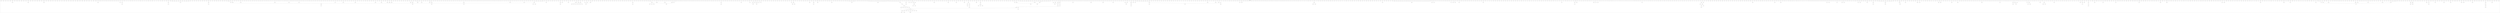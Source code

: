 digraph GRAPH_0 {
	edge [ dir=none];
	graph [ rankdir=TB ];
	ratio=auto;
	mincross=2.0;
	node [
		fontsize=11,
		fillcolor=white,
		style=filled,

];
	subgraph cluster_0 {
		label = "tikaboo"
		0 [ label="51C0001", shape=diamond, width=0.000000, height=0.000000 ]
		0 [ label="51C0001", shape=diamond, width=0.000000, height=0.000000 ]
		1 [ label="51C0002", shape=diamond, width=0.000000, height=0.000000 ]
		1 [ label="51C0002", shape=diamond, width=0.000000, height=0.000000 ]
		2 [ label="51C0004", shape=diamond, width=0.000000, height=0.000000 ]
	marr2 [shape=diamond,style=filled,label="",height=.1,width=.1]
		3 [ label="51C0005", shape=diamond, width=0.000000, height=0.000000 ]
		3 [ label="51C0005", shape=diamond, width=0.000000, height=0.000000 ]
		4 [ label="51C0006", shape=diamond, width=0.000000, height=0.000000 ]
		4 [ label="51C0006", shape=diamond, width=0.000000, height=0.000000 ]
		5 [ label="51C0007", shape=diamond, width=0.000000, height=0.000000 ]
		5 [ label="51C0007", shape=diamond, width=0.000000, height=0.000000 ]
		6 [ label="51C0008", shape=diamond, width=0.000000, height=0.000000 ]
		6 [ label="51C0008", shape=diamond, width=0.000000, height=0.000000 ]
		7 [ label="51C0009", shape=diamond, width=0.000000, height=0.000000 ]
		7 [ label="51C0009", shape=diamond, width=0.000000, height=0.000000 ]
		8 [ label="51C0010", shape=diamond, width=0.000000, height=0.000000 ]
	marr8 [shape=diamond,style=filled,label="",height=.1,width=.1]
		9 [ label="51C0011", shape=diamond, width=0.000000, height=0.000000 ]
		9 [ label="51C0011", shape=diamond, width=0.000000, height=0.000000 ]
		10 [ label="51C0012", shape=diamond, width=0.000000, height=0.000000 ]
		10 [ label="51C0012", shape=diamond, width=0.000000, height=0.000000 ]
		11 [ label="51C0050", shape=diamond, width=0.000000, height=0.000000 ]
		11 [ label="51C0050", shape=diamond, width=0.000000, height=0.000000 ]
		12 [ label="51C0051", shape=diamond, width=0.000000, height=0.000000 ]
		12 [ label="51C0051", shape=diamond, width=0.000000, height=0.000000 ]
		13 [ label="51C0053", shape=diamond, width=0.000000, height=0.000000 ]
		13 [ label="51C0053", shape=diamond, width=0.000000, height=0.000000 ]
		14 [ label="51C0054", shape=diamond, width=0.000000, height=0.000000 ]
		14 [ label="51C0054", shape=diamond, width=0.000000, height=0.000000 ]
		15 [ label="51C0055", shape=diamond, width=0.000000, height=0.000000 ]
		15 [ label="51C0055", shape=diamond, width=0.000000, height=0.000000 ]
		16 [ label="51C0056", shape=diamond, width=0.000000, height=0.000000 ]
		16 [ label="51C0056", shape=diamond, width=0.000000, height=0.000000 ]
		17 [ label="51C0057", shape=diamond, width=0.000000, height=0.000000 ]
		17 [ label="51C0057", shape=diamond, width=0.000000, height=0.000000 ]
		18 [ label="51C0059", shape=diamond, width=0.000000, height=0.000000 ]
		18 [ label="51C0059", shape=diamond, width=0.000000, height=0.000000 ]
		19 [ label="51C0060", shape=diamond, width=0.000000, height=0.000000 ]
	marr19 [shape=diamond,style=filled,label="",height=.1,width=.1]
		20 [ label="51C0061", shape=diamond, width=0.000000, height=0.000000 ]
		20 [ label="51C0061", shape=diamond, width=0.000000, height=0.000000 ]
		21 [ label="51C0062", shape=diamond, width=0.000000, height=0.000000 ]
		21 [ label="51C0062", shape=diamond, width=0.000000, height=0.000000 ]
		22 [ label="51C0063", shape=diamond, width=0.000000, height=0.000000 ]
	marr22 [shape=diamond,style=filled,label="",height=.1,width=.1]
		23 [ label="51C0065", shape=diamond, width=0.000000, height=0.000000 ]
		23 [ label="51C0065", shape=diamond, width=0.000000, height=0.000000 ]
		24 [ label="51C0066", shape=diamond, width=0.000000, height=0.000000 ]
		24 [ label="51C0066", shape=diamond, width=0.000000, height=0.000000 ]
		25 [ label="51C0067", shape=diamond, width=0.000000, height=0.000000 ]
		25 [ label="51C0067", shape=diamond, width=0.000000, height=0.000000 ]
		26 [ label="51C0068", shape=diamond, width=0.000000, height=0.000000 ]
		26 [ label="51C0068", shape=diamond, width=0.000000, height=0.000000 ]
		27 [ label="51C0100", shape=diamond, width=0.000000, height=0.000000 ]
		27 [ label="51C0100", shape=diamond, width=0.000000, height=0.000000 ]
		28 [ label="51C0101", shape=diamond, width=0.000000, height=0.000000 ]
		28 [ label="51C0101", shape=diamond, width=0.000000, height=0.000000 ]
		29 [ label="51C0102", shape=diamond, width=0.000000, height=0.000000 ]
		29 [ label="51C0102", shape=diamond, width=0.000000, height=0.000000 ]
		30 [ label="51C0103", shape=diamond, width=0.000000, height=0.000000 ]
		30 [ label="51C0103", shape=diamond, width=0.000000, height=0.000000 ]
		31 [ label="51C0104", shape=diamond, width=0.000000, height=0.000000 ]
		31 [ label="51C0104", shape=diamond, width=0.000000, height=0.000000 ]
		32 [ label="51C0105", shape=diamond, width=0.000000, height=0.000000 ]
	marr32 [shape=diamond,style=filled,label="",height=.1,width=.1]
		33 [ label="51C0106", shape=diamond, width=0.000000, height=0.000000 ]
		33 [ label="51C0106", shape=diamond, width=0.000000, height=0.000000 ]
		34 [ label="51C0107", shape=diamond, width=0.000000, height=0.000000 ]
		34 [ label="51C0107", shape=diamond, width=0.000000, height=0.000000 ]
		35 [ label="51C0108", shape=diamond, width=0.000000, height=0.000000 ]
		35 [ label="51C0108", shape=diamond, width=0.000000, height=0.000000 ]
		36 [ label="51C0109", shape=diamond, width=0.000000, height=0.000000 ]
		36 [ label="51C0109", shape=diamond, width=0.000000, height=0.000000 ]
		37 [ label="51C0112", shape=diamond, width=0.000000, height=0.000000 ]
		37 [ label="51C0112", shape=diamond, width=0.000000, height=0.000000 ]
		38 [ label="51C0113", shape=diamond, width=0.000000, height=0.000000 ]
	marr38 [shape=diamond,style=filled,label="",height=.1,width=.1]
		39 [ label="51C0114", shape=diamond, width=0.000000, height=0.000000 ]
	marr39 [shape=diamond,style=filled,label="",height=.1,width=.1]
		40 [ label="51C0115", shape=diamond, width=0.000000, height=0.000000 ]
	marr40 [shape=diamond,style=filled,label="",height=.1,width=.1]
		41 [ label="51C0116", shape=diamond, width=0.000000, height=0.000000 ]
		41 [ label="51C0116", shape=diamond, width=0.000000, height=0.000000 ]
		42 [ label="51C0118", shape=diamond, width=0.000000, height=0.000000 ]
		42 [ label="51C0118", shape=diamond, width=0.000000, height=0.000000 ]
		43 [ label="51C0119", shape=diamond, width=0.000000, height=0.000000 ]
	marr43 [shape=diamond,style=filled,label="",height=.1,width=.1]
		44 [ label="51C0120", shape=diamond, width=0.000000, height=0.000000 ]
		44 [ label="51C0120", shape=diamond, width=0.000000, height=0.000000 ]
		45 [ label="51C0122", shape=diamond, width=0.000000, height=0.000000 ]
		45 [ label="51C0122", shape=diamond, width=0.000000, height=0.000000 ]
		46 [ label="51C0123", shape=diamond, width=0.000000, height=0.000000 ]
		46 [ label="51C0123", shape=diamond, width=0.000000, height=0.000000 ]
		47 [ label="HS0001", shape=diamond, width=0.000000, height=0.000000 ]
		47 [ label="HS0001", shape=diamond, width=0.000000, height=0.000000 ]
		48 [ label="HS0002", shape=diamond, width=0.000000, height=0.000000 ]
		48 [ label="HS0002", shape=diamond, width=0.000000, height=0.000000 ]
		49 [ label="HS0003", shape=diamond, width=0.000000, height=0.000000 ]
		49 [ label="HS0003", shape=diamond, width=0.000000, height=0.000000 ]
		50 [ label="HS0005", shape=diamond, width=0.000000, height=0.000000 ]
		50 [ label="HS0005", shape=diamond, width=0.000000, height=0.000000 ]
		51 [ label="HS0010", shape=diamond, width=0.000000, height=0.000000 ]
		51 [ label="HS0010", shape=diamond, width=0.000000, height=0.000000 ]
		52 [ label="HS0011", shape=diamond, width=0.000000, height=0.000000 ]
		52 [ label="HS0011", shape=diamond, width=0.000000, height=0.000000 ]
		53 [ label="HS0012", shape=diamond, width=0.000000, height=0.000000 ]
		53 [ label="HS0012", shape=diamond, width=0.000000, height=0.000000 ]
		54 [ label="HS0019", shape=diamond, width=0.000000, height=0.000000 ]
		54 [ label="HS0019", shape=diamond, width=0.000000, height=0.000000 ]
		55 [ label="HS0020", shape=diamond, width=0.000000, height=0.000000 ]
		55 [ label="HS0020", shape=diamond, width=0.000000, height=0.000000 ]
		56 [ label="HS0021", shape=diamond, width=0.000000, height=0.000000 ]
		56 [ label="HS0021", shape=diamond, width=0.000000, height=0.000000 ]
		57 [ label="HS0023", shape=diamond, width=0.000000, height=0.000000 ]
		57 [ label="HS0023", shape=diamond, width=0.000000, height=0.000000 ]
		58 [ label="HS0024", shape=diamond, width=0.000000, height=0.000000 ]
	marr58 [shape=diamond,style=filled,label="",height=.1,width=.1]
		59 [ label="HS0025", shape=diamond, width=0.000000, height=0.000000 ]
	marr59 [shape=diamond,style=filled,label="",height=.1,width=.1]
		60 [ label="HS0026", shape=diamond, width=0.000000, height=0.000000 ]
	marr60 [shape=diamond,style=filled,label="",height=.1,width=.1]
		61 [ label="HS0027", shape=diamond, width=0.000000, height=0.000000 ]
		61 [ label="HS0027", shape=diamond, width=0.000000, height=0.000000 ]
		62 [ label="HS0028", shape=diamond, width=0.000000, height=0.000000 ]
		62 [ label="HS0028", shape=diamond, width=0.000000, height=0.000000 ]
		63 [ label="HS0107", shape=diamond, width=0.000000, height=0.000000 ]
	marr63 [shape=diamond,style=filled,label="",height=.1,width=.1]
		64 [ label="HS0116", shape=diamond, width=0.000000, height=0.000000 ]
		64 [ label="HS0116", shape=diamond, width=0.000000, height=0.000000 ]
		65 [ label="HS0121", shape=diamond, width=0.000000, height=0.000000 ]
		65 [ label="HS0121", shape=diamond, width=0.000000, height=0.000000 ]
		66 [ label="HS0123", shape=diamond, width=0.000000, height=0.000000 ]
		66 [ label="HS0123", shape=diamond, width=0.000000, height=0.000000 ]
		67 [ label="HS0130", shape=diamond, width=0.000000, height=0.000000 ]
		67 [ label="HS0130", shape=diamond, width=0.000000, height=0.000000 ]
		68 [ label="HS0154", shape=diamond, width=0.000000, height=0.000000 ]
		68 [ label="HS0154", shape=diamond, width=0.000000, height=0.000000 ]
		69 [ label="HS0167", shape=diamond, width=0.000000, height=0.000000 ]
		69 [ label="HS0167", shape=diamond, width=0.000000, height=0.000000 ]
		70 [ label="HS0172", shape=diamond, width=0.000000, height=0.000000 ]
	marr70 [shape=diamond,style=filled,label="",height=.1,width=.1]
		71 [ label="HS0174", shape=diamond, width=0.000000, height=0.000000 ]
		71 [ label="HS0174", shape=diamond, width=0.000000, height=0.000000 ]
		72 [ label="HS0176", shape=diamond, width=0.000000, height=0.000000 ]
		72 [ label="HS0176", shape=diamond, width=0.000000, height=0.000000 ]
		73 [ label="HS0180", shape=diamond, width=0.000000, height=0.000000 ]
		73 [ label="HS0180", shape=diamond, width=0.000000, height=0.000000 ]
		74 [ label="HS0181", shape=diamond, width=0.000000, height=0.000000 ]
	marr74 [shape=diamond,style=filled,label="",height=.1,width=.1]
		75 [ label="HS0182", shape=diamond, width=0.000000, height=0.000000 ]
		75 [ label="HS0182", shape=diamond, width=0.000000, height=0.000000 ]
		76 [ label="HS0186", shape=diamond, width=0.000000, height=0.000000 ]
		76 [ label="HS0186", shape=diamond, width=0.000000, height=0.000000 ]
		77 [ label="HS0192", shape=diamond, width=0.000000, height=0.000000 ]
		77 [ label="HS0192", shape=diamond, width=0.000000, height=0.000000 ]
		78 [ label="HS0194", shape=diamond, width=0.000000, height=0.000000 ]
		78 [ label="HS0194", shape=diamond, width=0.000000, height=0.000000 ]
		79 [ label="HS0200", shape=diamond, width=0.000000, height=0.000000 ]
	marr79 [shape=diamond,style=filled,label="",height=.1,width=.1]
		80 [ label="HS0204", shape=diamond, width=0.000000, height=0.000000 ]
	marr80 [shape=diamond,style=filled,label="",height=.1,width=.1]
		81 [ label="HS0252", shape=diamond, width=0.000000, height=0.000000 ]
		81 [ label="HS0252", shape=diamond, width=0.000000, height=0.000000 ]
		82 [ label="HS0253", shape=diamond, width=0.000000, height=0.000000 ]
		82 [ label="HS0253", shape=diamond, width=0.000000, height=0.000000 ]
		83 [ label="HS0256", shape=diamond, width=0.000000, height=0.000000 ]
		83 [ label="HS0256", shape=diamond, width=0.000000, height=0.000000 ]
		84 [ label="HS0257", shape=diamond, width=0.000000, height=0.000000 ]
		84 [ label="HS0257", shape=diamond, width=0.000000, height=0.000000 ]
		85 [ label="HS0258", shape=diamond, width=0.000000, height=0.000000 ]
		85 [ label="HS0258", shape=diamond, width=0.000000, height=0.000000 ]
		86 [ label="HS0259", shape=diamond, width=0.000000, height=0.000000 ]
		86 [ label="HS0259", shape=diamond, width=0.000000, height=0.000000 ]
		87 [ label="HS0260", shape=diamond, width=0.000000, height=0.000000 ]
		87 [ label="HS0260", shape=diamond, width=0.000000, height=0.000000 ]
		88 [ label="HS0261", shape=diamond, width=0.000000, height=0.000000 ]
		88 [ label="HS0261", shape=diamond, width=0.000000, height=0.000000 ]
		89 [ label="HS0262", shape=diamond, width=0.000000, height=0.000000 ]
		89 [ label="HS0262", shape=diamond, width=0.000000, height=0.000000 ]
		90 [ label="HS0300", shape=diamond, width=0.000000, height=0.000000 ]
	marr90 [shape=diamond,style=filled,label="",height=.1,width=.1]
		91 [ label="HS0301", shape=diamond, width=0.000000, height=0.000000 ]
		91 [ label="HS0301", shape=diamond, width=0.000000, height=0.000000 ]
		92 [ label="HS0302", shape=diamond, width=0.000000, height=0.000000 ]
		92 [ label="HS0302", shape=diamond, width=0.000000, height=0.000000 ]
		93 [ label="HS0303", shape=diamond, width=0.000000, height=0.000000 ]
		93 [ label="HS0303", shape=diamond, width=0.000000, height=0.000000 ]
		94 [ label="HS0304", shape=diamond, width=0.000000, height=0.000000 ]
		94 [ label="HS0304", shape=diamond, width=0.000000, height=0.000000 ]
		95 [ label="HS0305", shape=diamond, width=0.000000, height=0.000000 ]
		95 [ label="HS0305", shape=diamond, width=0.000000, height=0.000000 ]
		96 [ label="HS0306", shape=diamond, width=0.000000, height=0.000000 ]
	marr96 [shape=diamond,style=filled,label="",height=.1,width=.1]
		97 [ label="HS0307", shape=diamond, width=0.000000, height=0.000000 ]
		97 [ label="HS0307", shape=diamond, width=0.000000, height=0.000000 ]
		98 [ label="MB0001", shape=diamond, width=0.000000, height=0.000000 ]
		98 [ label="MB0001", shape=diamond, width=0.000000, height=0.000000 ]
		99 [ label="MB0002", shape=diamond, width=0.000000, height=0.000000 ]
		99 [ label="MB0002", shape=diamond, width=0.000000, height=0.000000 ]
		100 [ label="MB0003", shape=diamond, width=0.000000, height=0.000000 ]
		100 [ label="MB0003", shape=diamond, width=0.000000, height=0.000000 ]
		101 [ label="MB0004", shape=diamond, width=0.000000, height=0.000000 ]
	marr101 [shape=diamond,style=filled,label="",height=.1,width=.1]
		102 [ label="MB0005", shape=diamond, width=0.000000, height=0.000000 ]
		102 [ label="MB0005", shape=diamond, width=0.000000, height=0.000000 ]
		103 [ label="MB0006", shape=diamond, width=0.000000, height=0.000000 ]
		103 [ label="MB0006", shape=diamond, width=0.000000, height=0.000000 ]
		104 [ label="MB0007", shape=diamond, width=0.000000, height=0.000000 ]
		104 [ label="MB0007", shape=diamond, width=0.000000, height=0.000000 ]
		105 [ label="MB0008", shape=diamond, width=0.000000, height=0.000000 ]
		105 [ label="MB0008", shape=diamond, width=0.000000, height=0.000000 ]
		106 [ label="MB0009", shape=diamond, width=0.000000, height=0.000000 ]
		106 [ label="MB0009", shape=diamond, width=0.000000, height=0.000000 ]
		107 [ label="MB0010", shape=diamond, width=0.000000, height=0.000000 ]
	marr107 [shape=diamond,style=filled,label="",height=.1,width=.1]
		108 [ label="MB0011", shape=diamond, width=0.000000, height=0.000000 ]
	marr108 [shape=diamond,style=filled,label="",height=.1,width=.1]
		109 [ label="MB0012", shape=diamond, width=0.000000, height=0.000000 ]
		109 [ label="MB0012", shape=diamond, width=0.000000, height=0.000000 ]
		110 [ label="MB0013", shape=diamond, width=0.000000, height=0.000000 ]
		110 [ label="MB0013", shape=diamond, width=0.000000, height=0.000000 ]
		111 [ label="MB0014", shape=diamond, width=0.000000, height=0.000000 ]
		111 [ label="MB0014", shape=diamond, width=0.000000, height=0.000000 ]
		112 [ label="MB0015", shape=diamond, width=0.000000, height=0.000000 ]
		112 [ label="MB0015", shape=diamond, width=0.000000, height=0.000000 ]
		113 [ label="MB0016", shape=diamond, width=0.000000, height=0.000000 ]
		113 [ label="MB0016", shape=diamond, width=0.000000, height=0.000000 ]
		114 [ label="MB0017", shape=diamond, width=0.000000, height=0.000000 ]
		114 [ label="MB0017", shape=diamond, width=0.000000, height=0.000000 ]
		115 [ label="MB0018", shape=diamond, width=0.000000, height=0.000000 ]
		115 [ label="MB0018", shape=diamond, width=0.000000, height=0.000000 ]
		116 [ label="MB0019", shape=diamond, width=0.000000, height=0.000000 ]
		116 [ label="MB0019", shape=diamond, width=0.000000, height=0.000000 ]
		117 [ label="MB0020", shape=diamond, width=0.000000, height=0.000000 ]
	marr117 [shape=diamond,style=filled,label="",height=.1,width=.1]
		118 [ label="MB0021", shape=diamond, width=0.000000, height=0.000000 ]
		118 [ label="MB0021", shape=diamond, width=0.000000, height=0.000000 ]
		119 [ label="MB0022", shape=diamond, width=0.000000, height=0.000000 ]
		119 [ label="MB0022", shape=diamond, width=0.000000, height=0.000000 ]
		120 [ label="MB0023", shape=diamond, width=0.000000, height=0.000000 ]
		120 [ label="MB0023", shape=diamond, width=0.000000, height=0.000000 ]
		121 [ label="MB0024", shape=diamond, width=0.000000, height=0.000000 ]
		121 [ label="MB0024", shape=diamond, width=0.000000, height=0.000000 ]
		122 [ label="MB0025", shape=diamond, width=0.000000, height=0.000000 ]
		122 [ label="MB0025", shape=diamond, width=0.000000, height=0.000000 ]
		123 [ label="MB0100", shape=diamond, width=0.000000, height=0.000000 ]
		123 [ label="MB0100", shape=diamond, width=0.000000, height=0.000000 ]
		124 [ label="MB0101", shape=diamond, width=0.000000, height=0.000000 ]
	marr124 [shape=diamond,style=filled,label="",height=.1,width=.1]
		125 [ label="MB0102", shape=diamond, width=0.000000, height=0.000000 ]
		125 [ label="MB0102", shape=diamond, width=0.000000, height=0.000000 ]
		126 [ label="MB0103", shape=diamond, width=0.000000, height=0.000000 ]
		126 [ label="MB0103", shape=diamond, width=0.000000, height=0.000000 ]
		127 [ label="MB0104", shape=diamond, width=0.000000, height=0.000000 ]
		127 [ label="MB0104", shape=diamond, width=0.000000, height=0.000000 ]
		128 [ label="MB0105", shape=diamond, width=0.000000, height=0.000000 ]
		128 [ label="MB0105", shape=diamond, width=0.000000, height=0.000000 ]
		129 [ label="MB0106", shape=diamond, width=0.000000, height=0.000000 ]
	marr129 [shape=diamond,style=filled,label="",height=.1,width=.1]
		130 [ label="MB0107", shape=diamond, width=0.000000, height=0.000000 ]
		130 [ label="MB0107", shape=diamond, width=0.000000, height=0.000000 ]
		131 [ label="MB0108", shape=diamond, width=0.000000, height=0.000000 ]
		131 [ label="MB0108", shape=diamond, width=0.000000, height=0.000000 ]
		132 [ label="MB0109", shape=diamond, width=0.000000, height=0.000000 ]
		132 [ label="MB0109", shape=diamond, width=0.000000, height=0.000000 ]
		133 [ label="MB0110", shape=diamond, width=0.000000, height=0.000000 ]
		133 [ label="MB0110", shape=diamond, width=0.000000, height=0.000000 ]
		134 [ label="MB0111", shape=diamond, width=0.000000, height=0.000000 ]
		134 [ label="MB0111", shape=diamond, width=0.000000, height=0.000000 ]
		135 [ label="MB0112", shape=diamond, width=0.000000, height=0.000000 ]
	marr135 [shape=diamond,style=filled,label="",height=.1,width=.1]
		136 [ label="MB0113", shape=diamond, width=0.000000, height=0.000000 ]
		136 [ label="MB0113", shape=diamond, width=0.000000, height=0.000000 ]
		137 [ label="MB0114", shape=diamond, width=0.000000, height=0.000000 ]
		137 [ label="MB0114", shape=diamond, width=0.000000, height=0.000000 ]
		138 [ label="MB0115", shape=diamond, width=0.000000, height=0.000000 ]
		138 [ label="MB0115", shape=diamond, width=0.000000, height=0.000000 ]
		139 [ label="MB0116", shape=diamond, width=0.000000, height=0.000000 ]
	marr139 [shape=diamond,style=filled,label="",height=.1,width=.1]
		140 [ label="MB0117", shape=diamond, width=0.000000, height=0.000000 ]
		140 [ label="MB0117", shape=diamond, width=0.000000, height=0.000000 ]
		141 [ label="MB0118", shape=diamond, width=0.000000, height=0.000000 ]
	marr141 [shape=diamond,style=filled,label="",height=.1,width=.1]
		142 [ label="MB0119", shape=diamond, width=0.000000, height=0.000000 ]
		142 [ label="MB0119", shape=diamond, width=0.000000, height=0.000000 ]
		143 [ label="MB0120", shape=diamond, width=0.000000, height=0.000000 ]
		143 [ label="MB0120", shape=diamond, width=0.000000, height=0.000000 ]
		144 [ label="MB0121", shape=diamond, width=0.000000, height=0.000000 ]
		144 [ label="MB0121", shape=diamond, width=0.000000, height=0.000000 ]
		145 [ label="MB0400", shape=diamond, width=0.000000, height=0.000000 ]
		145 [ label="MB0400", shape=diamond, width=0.000000, height=0.000000 ]
		146 [ label="MB0401", shape=diamond, width=0.000000, height=0.000000 ]
		146 [ label="MB0401", shape=diamond, width=0.000000, height=0.000000 ]
		147 [ label="MB0402", shape=diamond, width=0.000000, height=0.000000 ]
		147 [ label="MB0402", shape=diamond, width=0.000000, height=0.000000 ]
		148 [ label="MB0403", shape=diamond, width=0.000000, height=0.000000 ]
	marr148 [shape=diamond,style=filled,label="",height=.1,width=.1]
		149 [ label="MB0404", shape=diamond, width=0.000000, height=0.000000 ]
		149 [ label="MB0404", shape=diamond, width=0.000000, height=0.000000 ]
		150 [ label="MB0405", shape=diamond, width=0.000000, height=0.000000 ]
	marr150 [shape=diamond,style=filled,label="",height=.1,width=.1]
		151 [ label="MB0406", shape=diamond, width=0.000000, height=0.000000 ]
		151 [ label="MB0406", shape=diamond, width=0.000000, height=0.000000 ]
		152 [ label="MB0407", shape=diamond, width=0.000000, height=0.000000 ]
		152 [ label="MB0407", shape=diamond, width=0.000000, height=0.000000 ]
		153 [ label="MB0408", shape=diamond, width=0.000000, height=0.000000 ]
		153 [ label="MB0408", shape=diamond, width=0.000000, height=0.000000 ]
		154 [ label="MB0410", shape=diamond, width=0.000000, height=0.000000 ]
		154 [ label="MB0410", shape=diamond, width=0.000000, height=0.000000 ]
		155 [ label="MB0411", shape=diamond, width=0.000000, height=0.000000 ]
		155 [ label="MB0411", shape=diamond, width=0.000000, height=0.000000 ]
		156 [ label="MB0412", shape=diamond, width=0.000000, height=0.000000 ]
		156 [ label="MB0412", shape=diamond, width=0.000000, height=0.000000 ]
		157 [ label="MB0414", shape=diamond, width=0.000000, height=0.000000 ]
		157 [ label="MB0414", shape=diamond, width=0.000000, height=0.000000 ]
		158 [ label="MB0450", shape=diamond, width=0.000000, height=0.000000 ]
	marr158 [shape=diamond,style=filled,label="",height=.1,width=.1]
		159 [ label="MB0451", shape=diamond, width=0.000000, height=0.000000 ]
		159 [ label="MB0451", shape=diamond, width=0.000000, height=0.000000 ]
		160 [ label="MB0452", shape=diamond, width=0.000000, height=0.000000 ]
		160 [ label="MB0452", shape=diamond, width=0.000000, height=0.000000 ]
		161 [ label="MB0453", shape=diamond, width=0.000000, height=0.000000 ]
		161 [ label="MB0453", shape=diamond, width=0.000000, height=0.000000 ]
		162 [ label="MB0454", shape=diamond, width=0.000000, height=0.000000 ]
		162 [ label="MB0454", shape=diamond, width=0.000000, height=0.000000 ]
		163 [ label="MB0455", shape=diamond, width=0.000000, height=0.000000 ]
		163 [ label="MB0455", shape=diamond, width=0.000000, height=0.000000 ]
		164 [ label="MB0456", shape=diamond, width=0.000000, height=0.000000 ]
		164 [ label="MB0456", shape=diamond, width=0.000000, height=0.000000 ]
		165 [ label="MB0458", shape=diamond, width=0.000000, height=0.000000 ]
		165 [ label="MB0458", shape=diamond, width=0.000000, height=0.000000 ]
		166 [ label="MB0459", shape=diamond, width=0.000000, height=0.000000 ]
		166 [ label="MB0459", shape=diamond, width=0.000000, height=0.000000 ]
		167 [ label="MB0460", shape=diamond, width=0.000000, height=0.000000 ]
		167 [ label="MB0460", shape=diamond, width=0.000000, height=0.000000 ]
		168 [ label="MB0461", shape=diamond, width=0.000000, height=0.000000 ]
		168 [ label="MB0461", shape=diamond, width=0.000000, height=0.000000 ]
		169 [ label="MB0462", shape=diamond, width=0.000000, height=0.000000 ]
		169 [ label="MB0462", shape=diamond, width=0.000000, height=0.000000 ]
		170 [ label="MB0464", shape=diamond, width=0.000000, height=0.000000 ]
		170 [ label="MB0464", shape=diamond, width=0.000000, height=0.000000 ]
		171 [ label="MB0465", shape=diamond, width=0.000000, height=0.000000 ]
		171 [ label="MB0465", shape=diamond, width=0.000000, height=0.000000 ]
		172 [ label="MR0001", shape=diamond, width=0.000000, height=0.000000 ]
		172 [ label="MR0001", shape=diamond, width=0.000000, height=0.000000 ]
		173 [ label="MR0002", shape=diamond, width=0.000000, height=0.000000 ]
		173 [ label="MR0002", shape=diamond, width=0.000000, height=0.000000 ]
		174 [ label="MR0003", shape=diamond, width=0.000000, height=0.000000 ]
		174 [ label="MR0003", shape=diamond, width=0.000000, height=0.000000 ]
		175 [ label="MR0004", shape=diamond, width=0.000000, height=0.000000 ]
		175 [ label="MR0004", shape=diamond, width=0.000000, height=0.000000 ]
		176 [ label="MR0005", shape=diamond, width=0.000000, height=0.000000 ]
		176 [ label="MR0005", shape=diamond, width=0.000000, height=0.000000 ]
		177 [ label="MR0006", shape=diamond, width=0.000000, height=0.000000 ]
		177 [ label="MR0006", shape=diamond, width=0.000000, height=0.000000 ]
		178 [ label="MR0007", shape=diamond, width=0.000000, height=0.000000 ]
		178 [ label="MR0007", shape=diamond, width=0.000000, height=0.000000 ]
		179 [ label="MR0008", shape=diamond, width=0.000000, height=0.000000 ]
	marr179 [shape=diamond,style=filled,label="",height=.1,width=.1]
		180 [ label="MR0009", shape=diamond, width=0.000000, height=0.000000 ]
		180 [ label="MR0009", shape=diamond, width=0.000000, height=0.000000 ]
		181 [ label="MR0010", shape=diamond, width=0.000000, height=0.000000 ]
		181 [ label="MR0010", shape=diamond, width=0.000000, height=0.000000 ]
		182 [ label="MR0011", shape=diamond, width=0.000000, height=0.000000 ]
		182 [ label="MR0011", shape=diamond, width=0.000000, height=0.000000 ]
		183 [ label="MR0012", shape=diamond, width=0.000000, height=0.000000 ]
		183 [ label="MR0012", shape=diamond, width=0.000000, height=0.000000 ]
		184 [ label="MR0013", shape=diamond, width=0.000000, height=0.000000 ]
		184 [ label="MR0013", shape=diamond, width=0.000000, height=0.000000 ]
		185 [ label="MR0014", shape=diamond, width=0.000000, height=0.000000 ]
		185 [ label="MR0014", shape=diamond, width=0.000000, height=0.000000 ]
		186 [ label="MR0015", shape=diamond, width=0.000000, height=0.000000 ]
		186 [ label="MR0015", shape=diamond, width=0.000000, height=0.000000 ]
		187 [ label="MR0016", shape=diamond, width=0.000000, height=0.000000 ]
		187 [ label="MR0016", shape=diamond, width=0.000000, height=0.000000 ]
		188 [ label="MR0017", shape=diamond, width=0.000000, height=0.000000 ]
		188 [ label="MR0017", shape=diamond, width=0.000000, height=0.000000 ]
		189 [ label="MR0018", shape=diamond, width=0.000000, height=0.000000 ]
		189 [ label="MR0018", shape=diamond, width=0.000000, height=0.000000 ]
		190 [ label="MR0019", shape=diamond, width=0.000000, height=0.000000 ]
		190 [ label="MR0019", shape=diamond, width=0.000000, height=0.000000 ]
		191 [ label="MR0020", shape=diamond, width=0.000000, height=0.000000 ]
		191 [ label="MR0020", shape=diamond, width=0.000000, height=0.000000 ]
		192 [ label="MR0021", shape=diamond, width=0.000000, height=0.000000 ]
		192 [ label="MR0021", shape=diamond, width=0.000000, height=0.000000 ]
		193 [ label="MR0022", shape=diamond, width=0.000000, height=0.000000 ]
	marr193 [shape=diamond,style=filled,label="",height=.1,width=.1]
		194 [ label="MR0023", shape=diamond, width=0.000000, height=0.000000 ]
		194 [ label="MR0023", shape=diamond, width=0.000000, height=0.000000 ]
		195 [ label="MR0024", shape=diamond, width=0.000000, height=0.000000 ]
		195 [ label="MR0024", shape=diamond, width=0.000000, height=0.000000 ]
		196 [ label="MR0025", shape=diamond, width=0.000000, height=0.000000 ]
		196 [ label="MR0025", shape=diamond, width=0.000000, height=0.000000 ]
		197 [ label="MR0026", shape=diamond, width=0.000000, height=0.000000 ]
		197 [ label="MR0026", shape=diamond, width=0.000000, height=0.000000 ]
		198 [ label="MR0027", shape=diamond, width=0.000000, height=0.000000 ]
		198 [ label="MR0027", shape=diamond, width=0.000000, height=0.000000 ]
		199 [ label="MR0028", shape=diamond, width=0.000000, height=0.000000 ]
	marr199 [shape=diamond,style=filled,label="",height=.1,width=.1]
		200 [ label="MR0029", shape=diamond, width=0.000000, height=0.000000 ]
		200 [ label="MR0029", shape=diamond, width=0.000000, height=0.000000 ]
		201 [ label="MR0030", shape=diamond, width=0.000000, height=0.000000 ]
		201 [ label="MR0030", shape=diamond, width=0.000000, height=0.000000 ]
		202 [ label="MR0031", shape=diamond, width=0.000000, height=0.000000 ]
		202 [ label="MR0031", shape=diamond, width=0.000000, height=0.000000 ]
		203 [ label="MR0032", shape=diamond, width=0.000000, height=0.000000 ]
	marr203 [shape=diamond,style=filled,label="",height=.1,width=.1]
		204 [ label="MR0033", shape=diamond, width=0.000000, height=0.000000 ]
		204 [ label="MR0033", shape=diamond, width=0.000000, height=0.000000 ]
		205 [ label="MR0034", shape=diamond, width=0.000000, height=0.000000 ]
		205 [ label="MR0034", shape=diamond, width=0.000000, height=0.000000 ]
		206 [ label="MR0035", shape=diamond, width=0.000000, height=0.000000 ]
		206 [ label="MR0035", shape=diamond, width=0.000000, height=0.000000 ]
		207 [ label="MR0036", shape=diamond, width=0.000000, height=0.000000 ]
		207 [ label="MR0036", shape=diamond, width=0.000000, height=0.000000 ]
		208 [ label="MR0037", shape=diamond, width=0.000000, height=0.000000 ]
		208 [ label="MR0037", shape=diamond, width=0.000000, height=0.000000 ]
		209 [ label="MR0038", shape=diamond, width=0.000000, height=0.000000 ]
		209 [ label="MR0038", shape=diamond, width=0.000000, height=0.000000 ]
		210 [ label="MR0039", shape=diamond, width=0.000000, height=0.000000 ]
		210 [ label="MR0039", shape=diamond, width=0.000000, height=0.000000 ]
		211 [ label="MR0040", shape=diamond, width=0.000000, height=0.000000 ]
	marr211 [shape=diamond,style=filled,label="",height=.1,width=.1]
		212 [ label="MR0041", shape=diamond, width=0.000000, height=0.000000 ]
		212 [ label="MR0041", shape=diamond, width=0.000000, height=0.000000 ]
		213 [ label="MR0042", shape=diamond, width=0.000000, height=0.000000 ]
		213 [ label="MR0042", shape=diamond, width=0.000000, height=0.000000 ]
		214 [ label="MR0043", shape=diamond, width=0.000000, height=0.000000 ]
	marr214 [shape=diamond,style=filled,label="",height=.1,width=.1]
		215 [ label="MR0044", shape=diamond, width=0.000000, height=0.000000 ]
		215 [ label="MR0044", shape=diamond, width=0.000000, height=0.000000 ]
		216 [ label="MR0045", shape=diamond, width=0.000000, height=0.000000 ]
		216 [ label="MR0045", shape=diamond, width=0.000000, height=0.000000 ]
		217 [ label="MR0046", shape=diamond, width=0.000000, height=0.000000 ]
		217 [ label="MR0046", shape=diamond, width=0.000000, height=0.000000 ]
		218 [ label="MR0047", shape=diamond, width=0.000000, height=0.000000 ]
		218 [ label="MR0047", shape=diamond, width=0.000000, height=0.000000 ]
		219 [ label="MR0050", shape=diamond, width=0.000000, height=0.000000 ]
		219 [ label="MR0050", shape=diamond, width=0.000000, height=0.000000 ]
		220 [ label="MR0051", shape=diamond, width=0.000000, height=0.000000 ]
		220 [ label="MR0051", shape=diamond, width=0.000000, height=0.000000 ]
		221 [ label="MR0056", shape=diamond, width=0.000000, height=0.000000 ]
		221 [ label="MR0056", shape=diamond, width=0.000000, height=0.000000 ]
		222 [ label="MR0057", shape=diamond, width=0.000000, height=0.000000 ]
	marr222 [shape=diamond,style=filled,label="",height=.1,width=.1]
		223 [ label="MR0058", shape=diamond, width=0.000000, height=0.000000 ]
		223 [ label="MR0058", shape=diamond, width=0.000000, height=0.000000 ]
		224 [ label="MR0059", shape=diamond, width=0.000000, height=0.000000 ]
		224 [ label="MR0059", shape=diamond, width=0.000000, height=0.000000 ]
		225 [ label="MR0060", shape=diamond, width=0.000000, height=0.000000 ]
		225 [ label="MR0060", shape=diamond, width=0.000000, height=0.000000 ]
		226 [ label="MR0061", shape=diamond, width=0.000000, height=0.000000 ]
	marr226 [shape=diamond,style=filled,label="",height=.1,width=.1]
		227 [ label="MR0062", shape=diamond, width=0.000000, height=0.000000 ]
		227 [ label="MR0062", shape=diamond, width=0.000000, height=0.000000 ]
		228 [ label="MR0063", shape=diamond, width=0.000000, height=0.000000 ]
		228 [ label="MR0063", shape=diamond, width=0.000000, height=0.000000 ]
		229 [ label="MR0064", shape=diamond, width=0.000000, height=0.000000 ]
		229 [ label="MR0064", shape=diamond, width=0.000000, height=0.000000 ]
		230 [ label="MR0065", shape=diamond, width=0.000000, height=0.000000 ]
		230 [ label="MR0065", shape=diamond, width=0.000000, height=0.000000 ]
		231 [ label="TV0002", shape=diamond, width=0.000000, height=0.000000 ]
		231 [ label="TV0002", shape=diamond, width=0.000000, height=0.000000 ]
		232 [ label="TV0003", shape=diamond, width=0.000000, height=0.000000 ]
	marr232 [shape=diamond,style=filled,label="",height=.1,width=.1]
		233 [ label="TV0004", shape=diamond, width=0.000000, height=0.000000 ]
		233 [ label="TV0004", shape=diamond, width=0.000000, height=0.000000 ]
		234 [ label="TV0005", shape=diamond, width=0.000000, height=0.000000 ]
		234 [ label="TV0005", shape=diamond, width=0.000000, height=0.000000 ]
		235 [ label="TV0006", shape=diamond, width=0.000000, height=0.000000 ]
	marr235 [shape=diamond,style=filled,label="",height=.1,width=.1]
		236 [ label="TV0007", shape=diamond, width=0.000000, height=0.000000 ]
	marr236 [shape=diamond,style=filled,label="",height=.1,width=.1]
		237 [ label="TV0008", shape=diamond, width=0.000000, height=0.000000 ]
	marr237 [shape=diamond,style=filled,label="",height=.1,width=.1]
		238 [ label="TV0009", shape=diamond, width=0.000000, height=0.000000 ]
		238 [ label="TV0009", shape=diamond, width=0.000000, height=0.000000 ]
		239 [ label="TV0010", shape=diamond, width=0.000000, height=0.000000 ]
	marr239 [shape=diamond,style=filled,label="",height=.1,width=.1]
		240 [ label="TV0012", shape=diamond, width=0.000000, height=0.000000 ]
	marr240 [shape=diamond,style=filled,label="",height=.1,width=.1]
		241 [ label="TV0013", shape=diamond, width=0.000000, height=0.000000 ]
		241 [ label="TV0013", shape=diamond, width=0.000000, height=0.000000 ]
		242 [ label="TV0019", shape=diamond, width=0.000000, height=0.000000 ]
	marr242 [shape=diamond,style=filled,label="",height=.1,width=.1]
		243 [ label="TV0174", shape=diamond, width=0.000000, height=0.000000 ]
		243 [ label="TV0174", shape=diamond, width=0.000000, height=0.000000 ]
		244 [ label="TV0175", shape=diamond, width=0.000000, height=0.000000 ]
		244 [ label="TV0175", shape=diamond, width=0.000000, height=0.000000 ]
		245 [ label="TV0176", shape=diamond, width=0.000000, height=0.000000 ]
		245 [ label="TV0176", shape=diamond, width=0.000000, height=0.000000 ]
		246 [ label="TV0177", shape=diamond, width=0.000000, height=0.000000 ]
	marr246 [shape=diamond,style=filled,label="",height=.1,width=.1]
		247 [ label="TV0178", shape=diamond, width=0.000000, height=0.000000 ]
		247 [ label="TV0178", shape=diamond, width=0.000000, height=0.000000 ]
		248 [ label="TV0179", shape=diamond, width=0.000000, height=0.000000 ]
		248 [ label="TV0179", shape=diamond, width=0.000000, height=0.000000 ]
		249 [ label="TV0180", shape=diamond, width=0.000000, height=0.000000 ]
		249 [ label="TV0180", shape=diamond, width=0.000000, height=0.000000 ]
		250 [ label="TV0181", shape=diamond, width=0.000000, height=0.000000 ]
		250 [ label="TV0181", shape=diamond, width=0.000000, height=0.000000 ]
		251 [ label="TV0182", shape=diamond, width=0.000000, height=0.000000 ]
		251 [ label="TV0182", shape=diamond, width=0.000000, height=0.000000 ]
		252 [ label="TV0183", shape=diamond, width=0.000000, height=0.000000 ]
		252 [ label="TV0183", shape=diamond, width=0.000000, height=0.000000 ]
		253 [ label="TV0184", shape=diamond, width=0.000000, height=0.000000 ]
		253 [ label="TV0184", shape=diamond, width=0.000000, height=0.000000 ]
		254 [ label="TV0185", shape=diamond, width=0.000000, height=0.000000 ]
		254 [ label="TV0185", shape=diamond, width=0.000000, height=0.000000 ]
		255 [ label="TV0186", shape=diamond, width=0.000000, height=0.000000 ]
		255 [ label="TV0186", shape=diamond, width=0.000000, height=0.000000 ]
		256 [ label="TV0187", shape=diamond, width=0.000000, height=0.000000 ]
	marr256 [shape=diamond,style=filled,label="",height=.1,width=.1]
		257 [ label="TV0188", shape=diamond, width=0.000000, height=0.000000 ]
		257 [ label="TV0188", shape=diamond, width=0.000000, height=0.000000 ]
		258 [ label="TV0189", shape=diamond, width=0.000000, height=0.000000 ]
		258 [ label="TV0189", shape=diamond, width=0.000000, height=0.000000 ]
		259 [ label="TV0190", shape=diamond, width=0.000000, height=0.000000 ]
		259 [ label="TV0190", shape=diamond, width=0.000000, height=0.000000 ]
		260 [ label="TV0191", shape=diamond, width=0.000000, height=0.000000 ]
		260 [ label="TV0191", shape=diamond, width=0.000000, height=0.000000 ]
		261 [ label="TV0192", shape=diamond, width=0.000000, height=0.000000 ]
		261 [ label="TV0192", shape=diamond, width=0.000000, height=0.000000 ]
		262 [ label="TV0194", shape=diamond, width=0.000000, height=0.000000 ]
		262 [ label="TV0194", shape=diamond, width=0.000000, height=0.000000 ]
		263 [ label="TV0195", shape=diamond, width=0.000000, height=0.000000 ]
	marr263 [shape=diamond,style=filled,label="",height=.1,width=.1]
		264 [ label="TV0196", shape=diamond, width=0.000000, height=0.000000 ]
	marr264 [shape=diamond,style=filled,label="",height=.1,width=.1]
		265 [ label="TV0197", shape=diamond, width=0.000000, height=0.000000 ]
		265 [ label="TV0197", shape=diamond, width=0.000000, height=0.000000 ]
		266 [ label="TV0198", shape=diamond, width=0.000000, height=0.000000 ]
		266 [ label="TV0198", shape=diamond, width=0.000000, height=0.000000 ]
		267 [ label="TV0199", shape=diamond, width=0.000000, height=0.000000 ]
		267 [ label="TV0199", shape=diamond, width=0.000000, height=0.000000 ]
		268 [ label="TV0200", shape=diamond, width=0.000000, height=0.000000 ]
		268 [ label="TV0200", shape=diamond, width=0.000000, height=0.000000 ]
		269 [ label="TV0201", shape=diamond, width=0.000000, height=0.000000 ]
		269 [ label="TV0201", shape=diamond, width=0.000000, height=0.000000 ]
		270 [ label="TV0202", shape=diamond, width=0.000000, height=0.000000 ]
		270 [ label="TV0202", shape=diamond, width=0.000000, height=0.000000 ]
		271 [ label="TV0203", shape=diamond, width=0.000000, height=0.000000 ]
		271 [ label="TV0203", shape=diamond, width=0.000000, height=0.000000 ]
		272 [ label="TV0204", shape=diamond, width=0.000000, height=0.000000 ]
	marr272 [shape=diamond,style=filled,label="",height=.1,width=.1]
		273 [ label="TV0206", shape=diamond, width=0.000000, height=0.000000 ]
		273 [ label="TV0206", shape=diamond, width=0.000000, height=0.000000 ]
		274 [ label="TV0207", shape=diamond, width=0.000000, height=0.000000 ]
		274 [ label="TV0207", shape=diamond, width=0.000000, height=0.000000 ]
		275 [ label="TV0208", shape=diamond, width=0.000000, height=0.000000 ]
		275 [ label="TV0208", shape=diamond, width=0.000000, height=0.000000 ]
		276 [ label="TV0209", shape=diamond, width=0.000000, height=0.000000 ]
		276 [ label="TV0209", shape=diamond, width=0.000000, height=0.000000 ]
		277 [ label="TV0210", shape=diamond, width=0.000000, height=0.000000 ]
		277 [ label="TV0210", shape=diamond, width=0.000000, height=0.000000 ]
		278 [ label="TV0211", shape=diamond, width=0.000000, height=0.000000 ]
		278 [ label="TV0211", shape=diamond, width=0.000000, height=0.000000 ]
		279 [ label="TV0212", shape=diamond, width=0.000000, height=0.000000 ]
		279 [ label="TV0212", shape=diamond, width=0.000000, height=0.000000 ]
		280 [ label="TV0213", shape=diamond, width=0.000000, height=0.000000 ]
		280 [ label="TV0213", shape=diamond, width=0.000000, height=0.000000 ]
		281 [ label="TV0215", shape=diamond, width=0.000000, height=0.000000 ]
		281 [ label="TV0215", shape=diamond, width=0.000000, height=0.000000 ]
		282 [ label="TV0216", shape=diamond, width=0.000000, height=0.000000 ]
	marr282 [shape=diamond,style=filled,label="",height=.1,width=.1]
		283 [ label="TV0217", shape=diamond, width=0.000000, height=0.000000 ]
		283 [ label="TV0217", shape=diamond, width=0.000000, height=0.000000 ]
		284 [ label="TV0219", shape=diamond, width=0.000000, height=0.000000 ]
	marr284 [shape=diamond,style=filled,label="",height=.1,width=.1]
		285 [ label="TV0221", shape=diamond, width=0.000000, height=0.000000 ]
		285 [ label="TV0221", shape=diamond, width=0.000000, height=0.000000 ]
		286 [ label="TV0222", shape=diamond, width=0.000000, height=0.000000 ]
		286 [ label="TV0222", shape=diamond, width=0.000000, height=0.000000 ]
		287 [ label="TV0224", shape=diamond, width=0.000000, height=0.000000 ]
		287 [ label="TV0224", shape=diamond, width=0.000000, height=0.000000 ]
		288 [ label="TV0225", shape=diamond, width=0.000000, height=0.000000 ]
		288 [ label="TV0225", shape=diamond, width=0.000000, height=0.000000 ]
		289 [ label="TV0226", shape=diamond, width=0.000000, height=0.000000 ]
		289 [ label="TV0226", shape=diamond, width=0.000000, height=0.000000 ]
		290 [ label="TV0227", shape=diamond, width=0.000000, height=0.000000 ]
		290 [ label="TV0227", shape=diamond, width=0.000000, height=0.000000 ]
		291 [ label="TV0228", shape=diamond, width=0.000000, height=0.000000 ]
		291 [ label="TV0228", shape=diamond, width=0.000000, height=0.000000 ]
		292 [ label="TV0229", shape=diamond, width=0.000000, height=0.000000 ]
		292 [ label="TV0229", shape=diamond, width=0.000000, height=0.000000 ]
		293 [ label="TV0230", shape=diamond, width=0.000000, height=0.000000 ]
		293 [ label="TV0230", shape=diamond, width=0.000000, height=0.000000 ]
		294 [ label="TV0231", shape=diamond, width=0.000000, height=0.000000 ]
		294 [ label="TV0231", shape=diamond, width=0.000000, height=0.000000 ]
		295 [ label="TV0232", shape=diamond, width=0.000000, height=0.000000 ]
		295 [ label="TV0232", shape=diamond, width=0.000000, height=0.000000 ]
		296 [ label="TV0233", shape=diamond, width=0.000000, height=0.000000 ]
	marr296 [shape=diamond,style=filled,label="",height=.1,width=.1]
		297 [ label="TV0234", shape=diamond, width=0.000000, height=0.000000 ]
		297 [ label="TV0234", shape=diamond, width=0.000000, height=0.000000 ]
		298 [ label="TV0235", shape=diamond, width=0.000000, height=0.000000 ]
		298 [ label="TV0235", shape=diamond, width=0.000000, height=0.000000 ]
		299 [ label="TV0236", shape=diamond, width=0.000000, height=0.000000 ]
		299 [ label="TV0236", shape=diamond, width=0.000000, height=0.000000 ]
		300 [ label="TV0238", shape=diamond, width=0.000000, height=0.000000 ]
		300 [ label="TV0238", shape=diamond, width=0.000000, height=0.000000 ]
		301 [ label="TV0239", shape=diamond, width=0.000000, height=0.000000 ]
	marr301 [shape=diamond,style=filled,label="",height=.1,width=.1]
		302 [ label="TV0240", shape=diamond, width=0.000000, height=0.000000 ]
		302 [ label="TV0240", shape=diamond, width=0.000000, height=0.000000 ]
		303 [ label="TV0241", shape=diamond, width=0.000000, height=0.000000 ]
		303 [ label="TV0241", shape=diamond, width=0.000000, height=0.000000 ]
		304 [ label="TV0244", shape=diamond, width=0.000000, height=0.000000 ]
	marr304 [shape=diamond,style=filled,label="",height=.1,width=.1]
		305 [ label="TV0245", shape=diamond, width=0.000000, height=0.000000 ]
	marr305 [shape=diamond,style=filled,label="",height=.1,width=.1]
		306 [ label="TV0246", shape=diamond, width=0.000000, height=0.000000 ]
		306 [ label="TV0246", shape=diamond, width=0.000000, height=0.000000 ]
		307 [ label="TV0247", shape=diamond, width=0.000000, height=0.000000 ]
		307 [ label="TV0247", shape=diamond, width=0.000000, height=0.000000 ]
		308 [ label="TV0248", shape=diamond, width=0.000000, height=0.000000 ]
		308 [ label="TV0248", shape=diamond, width=0.000000, height=0.000000 ]
		309 [ label="TV0249", shape=diamond, width=0.000000, height=0.000000 ]
		309 [ label="TV0249", shape=diamond, width=0.000000, height=0.000000 ]
		310 [ label="TV0250", shape=diamond, width=0.000000, height=0.000000 ]
		310 [ label="TV0250", shape=diamond, width=0.000000, height=0.000000 ]
		311 [ label="TV0251", shape=diamond, width=0.000000, height=0.000000 ]
		311 [ label="TV0251", shape=diamond, width=0.000000, height=0.000000 ]
		312 [ label="TV0252", shape=diamond, width=0.000000, height=0.000000 ]
		312 [ label="TV0252", shape=diamond, width=0.000000, height=0.000000 ]
		313 [ label="TV0253", shape=diamond, width=0.000000, height=0.000000 ]
		313 [ label="TV0253", shape=diamond, width=0.000000, height=0.000000 ]
		314 [ label="TV0254", shape=diamond, width=0.000000, height=0.000000 ]
		314 [ label="TV0254", shape=diamond, width=0.000000, height=0.000000 ]
		315 [ label="TV0255", shape=diamond, width=0.000000, height=0.000000 ]
		315 [ label="TV0255", shape=diamond, width=0.000000, height=0.000000 ]
		316 [ label="TV0256", shape=diamond, width=0.000000, height=0.000000 ]
		316 [ label="TV0256", shape=diamond, width=0.000000, height=0.000000 ]
		317 [ label="TV0257", shape=diamond, width=0.000000, height=0.000000 ]
	marr317 [shape=diamond,style=filled,label="",height=.1,width=.1]
		318 [ label="TV0258", shape=diamond, width=0.000000, height=0.000000 ]
		318 [ label="TV0258", shape=diamond, width=0.000000, height=0.000000 ]
		319 [ label="TV0259", shape=diamond, width=0.000000, height=0.000000 ]
	marr319 [shape=diamond,style=filled,label="",height=.1,width=.1]
		320 [ label="TV0260", shape=diamond, width=0.000000, height=0.000000 ]
		320 [ label="TV0260", shape=diamond, width=0.000000, height=0.000000 ]
		321 [ label="TV0262", shape=diamond, width=0.000000, height=0.000000 ]
	marr321 [shape=diamond,style=filled,label="",height=.1,width=.1]
		322 [ label="TV0263", shape=diamond, width=0.000000, height=0.000000 ]
	marr322 [shape=diamond,style=filled,label="",height=.1,width=.1]
		323 [ label="TV0265", shape=diamond, width=0.000000, height=0.000000 ]
	marr323 [shape=diamond,style=filled,label="",height=.1,width=.1]
		324 [ label="TV0266", shape=diamond, width=0.000000, height=0.000000 ]
		324 [ label="TV0266", shape=diamond, width=0.000000, height=0.000000 ]
		325 [ label="TV0268", shape=diamond, width=0.000000, height=0.000000 ]
	marr325 [shape=diamond,style=filled,label="",height=.1,width=.1]
		326 [ label="TV0269", shape=diamond, width=0.000000, height=0.000000 ]
		326 [ label="TV0269", shape=diamond, width=0.000000, height=0.000000 ]
		327 [ label="TV0270", shape=diamond, width=0.000000, height=0.000000 ]
		327 [ label="TV0270", shape=diamond, width=0.000000, height=0.000000 ]
		328 [ label="TV0271", shape=diamond, width=0.000000, height=0.000000 ]
		328 [ label="TV0271", shape=diamond, width=0.000000, height=0.000000 ]
		329 [ label="TV0272", shape=diamond, width=0.000000, height=0.000000 ]
	marr329 [shape=diamond,style=filled,label="",height=.1,width=.1]
		330 [ label="TV0273", shape=diamond, width=0.000000, height=0.000000 ]
		330 [ label="TV0273", shape=diamond, width=0.000000, height=0.000000 ]
		331 [ label="TV0274", shape=diamond, width=0.000000, height=0.000000 ]
		331 [ label="TV0274", shape=diamond, width=0.000000, height=0.000000 ]
		332 [ label="TV0275", shape=diamond, width=0.000000, height=0.000000 ]
	marr332 [shape=diamond,style=filled,label="",height=.1,width=.1]
		333 [ label="TV0276", shape=diamond, width=0.000000, height=0.000000 ]
		333 [ label="TV0276", shape=diamond, width=0.000000, height=0.000000 ]
		334 [ label="TV0277", shape=diamond, width=0.000000, height=0.000000 ]
		334 [ label="TV0277", shape=diamond, width=0.000000, height=0.000000 ]
		335 [ label="TV0278", shape=diamond, width=0.000000, height=0.000000 ]
		335 [ label="TV0278", shape=diamond, width=0.000000, height=0.000000 ]
		336 [ label="TV0279", shape=diamond, width=0.000000, height=0.000000 ]
		336 [ label="TV0279", shape=diamond, width=0.000000, height=0.000000 ]
		337 [ label="TV0281", shape=diamond, width=0.000000, height=0.000000 ]
		337 [ label="TV0281", shape=diamond, width=0.000000, height=0.000000 ]
		338 [ label="TV0282", shape=diamond, width=0.000000, height=0.000000 ]
		338 [ label="TV0282", shape=diamond, width=0.000000, height=0.000000 ]
		339 [ label="TV0283", shape=diamond, width=0.000000, height=0.000000 ]
		339 [ label="TV0283", shape=diamond, width=0.000000, height=0.000000 ]
		340 [ label="TV0284", shape=diamond, width=0.000000, height=0.000000 ]
		340 [ label="TV0284", shape=diamond, width=0.000000, height=0.000000 ]
		341 [ label="TV0285", shape=diamond, width=0.000000, height=0.000000 ]
		341 [ label="TV0285", shape=diamond, width=0.000000, height=0.000000 ]
		342 [ label="TV0286", shape=diamond, width=0.000000, height=0.000000 ]
		342 [ label="TV0286", shape=diamond, width=0.000000, height=0.000000 ]
		343 [ label="TV0287", shape=diamond, width=0.000000, height=0.000000 ]
		343 [ label="TV0287", shape=diamond, width=0.000000, height=0.000000 ]
		344 [ label="TV0288", shape=diamond, width=0.000000, height=0.000000 ]
		344 [ label="TV0288", shape=diamond, width=0.000000, height=0.000000 ]
		345 [ label="TV0289", shape=diamond, width=0.000000, height=0.000000 ]
	marr345 [shape=diamond,style=filled,label="",height=.1,width=.1]
		346 [ label="TV0290", shape=diamond, width=0.000000, height=0.000000 ]
	marr346 [shape=diamond,style=filled,label="",height=.1,width=.1]
		347 [ label="TV0291", shape=diamond, width=0.000000, height=0.000000 ]
		347 [ label="TV0291", shape=diamond, width=0.000000, height=0.000000 ]
		348 [ label="TV0292", shape=diamond, width=0.000000, height=0.000000 ]
	marr348 [shape=diamond,style=filled,label="",height=.1,width=.1]
		349 [ label="TV0293", shape=diamond, width=0.000000, height=0.000000 ]
	marr349 [shape=diamond,style=filled,label="",height=.1,width=.1]
		350 [ label="TV0294", shape=diamond, width=0.000000, height=0.000000 ]
	marr350 [shape=diamond,style=filled,label="",height=.1,width=.1]
		351 [ label="TV0296", shape=diamond, width=0.000000, height=0.000000 ]
		351 [ label="TV0296", shape=diamond, width=0.000000, height=0.000000 ]
		352 [ label="TV0297", shape=diamond, width=0.000000, height=0.000000 ]
		352 [ label="TV0297", shape=diamond, width=0.000000, height=0.000000 ]
		353 [ label="TV0298", shape=diamond, width=0.000000, height=0.000000 ]
		353 [ label="TV0298", shape=diamond, width=0.000000, height=0.000000 ]
		354 [ label="TV0299", shape=diamond, width=0.000000, height=0.000000 ]
		354 [ label="TV0299", shape=diamond, width=0.000000, height=0.000000 ]
		355 [ label="TV0300", shape=diamond, width=0.000000, height=0.000000 ]
		355 [ label="TV0300", shape=diamond, width=0.000000, height=0.000000 ]
		356 [ label="TV0301", shape=diamond, width=0.000000, height=0.000000 ]
		356 [ label="TV0301", shape=diamond, width=0.000000, height=0.000000 ]
		357 [ label="TV0302", shape=diamond, width=0.000000, height=0.000000 ]
		357 [ label="TV0302", shape=diamond, width=0.000000, height=0.000000 ]
		358 [ label="TV0303", shape=diamond, width=0.000000, height=0.000000 ]
		358 [ label="TV0303", shape=diamond, width=0.000000, height=0.000000 ]
		359 [ label="TV0304", shape=diamond, width=0.000000, height=0.000000 ]
		359 [ label="TV0304", shape=diamond, width=0.000000, height=0.000000 ]
		360 [ label="TV0305", shape=diamond, width=0.000000, height=0.000000 ]
	marr360 [shape=diamond,style=filled,label="",height=.1,width=.1]
		361 [ label="TV0307", shape=diamond, width=0.000000, height=0.000000 ]
		361 [ label="TV0307", shape=diamond, width=0.000000, height=0.000000 ]
		362 [ label="TV0308", shape=diamond, width=0.000000, height=0.000000 ]
		362 [ label="TV0308", shape=diamond, width=0.000000, height=0.000000 ]
		363 [ label="TV0309", shape=diamond, width=0.000000, height=0.000000 ]
		363 [ label="TV0309", shape=diamond, width=0.000000, height=0.000000 ]
		364 [ label="TV0311", shape=diamond, width=0.000000, height=0.000000 ]
		364 [ label="TV0311", shape=diamond, width=0.000000, height=0.000000 ]
		365 [ label="TV0313", shape=diamond, width=0.000000, height=0.000000 ]
		365 [ label="TV0313", shape=diamond, width=0.000000, height=0.000000 ]
		366 [ label="TV0314", shape=diamond, width=0.000000, height=0.000000 ]
		366 [ label="TV0314", shape=diamond, width=0.000000, height=0.000000 ]
		367 [ label="TV0315", shape=diamond, width=0.000000, height=0.000000 ]
		367 [ label="TV0315", shape=diamond, width=0.000000, height=0.000000 ]
		368 [ label="TV0316", shape=diamond, width=0.000000, height=0.000000 ]
		368 [ label="TV0316", shape=diamond, width=0.000000, height=0.000000 ]
		369 [ label="TV0318", shape=diamond, width=0.000000, height=0.000000 ]
		369 [ label="TV0318", shape=diamond, width=0.000000, height=0.000000 ]
		370 [ label="TV0319", shape=diamond, width=0.000000, height=0.000000 ]
		370 [ label="TV0319", shape=diamond, width=0.000000, height=0.000000 ]
		371 [ label="TV0320", shape=diamond, width=0.000000, height=0.000000 ]
		371 [ label="TV0320", shape=diamond, width=0.000000, height=0.000000 ]
		372 [ label="TV0321", shape=diamond, width=0.000000, height=0.000000 ]
	marr372 [shape=diamond,style=filled,label="",height=.1,width=.1]
		373 [ label="TV0322", shape=diamond, width=0.000000, height=0.000000 ]
	marr373 [shape=diamond,style=filled,label="",height=.1,width=.1]
		374 [ label="TV0325", shape=diamond, width=0.000000, height=0.000000 ]
		374 [ label="TV0325", shape=diamond, width=0.000000, height=0.000000 ]
		375 [ label="TV0326", shape=diamond, width=0.000000, height=0.000000 ]
		375 [ label="TV0326", shape=diamond, width=0.000000, height=0.000000 ]
		376 [ label="TV0327", shape=diamond, width=0.000000, height=0.000000 ]
	marr376 [shape=diamond,style=filled,label="",height=.1,width=.1]
		377 [ label="TV0328", shape=diamond, width=0.000000, height=0.000000 ]
		377 [ label="TV0328", shape=diamond, width=0.000000, height=0.000000 ]
		378 [ label="TV0329", shape=diamond, width=0.000000, height=0.000000 ]
		378 [ label="TV0329", shape=diamond, width=0.000000, height=0.000000 ]
		379 [ label="TV0330", shape=diamond, width=0.000000, height=0.000000 ]
		379 [ label="TV0330", shape=diamond, width=0.000000, height=0.000000 ]
		380 [ label="TV0331", shape=diamond, width=0.000000, height=0.000000 ]
	marr380 [shape=diamond,style=filled,label="",height=.1,width=.1]
		381 [ label="TV0334", shape=diamond, width=0.000000, height=0.000000 ]
		381 [ label="TV0334", shape=diamond, width=0.000000, height=0.000000 ]
		382 [ label="TV0335", shape=diamond, width=0.000000, height=0.000000 ]
		382 [ label="TV0335", shape=diamond, width=0.000000, height=0.000000 ]
		383 [ label="TV0336", shape=diamond, width=0.000000, height=0.000000 ]
		383 [ label="TV0336", shape=diamond, width=0.000000, height=0.000000 ]
		384 [ label="TV0337", shape=diamond, width=0.000000, height=0.000000 ]
		384 [ label="TV0337", shape=diamond, width=0.000000, height=0.000000 ]
		385 [ label="TV0338", shape=diamond, width=0.000000, height=0.000000 ]
		385 [ label="TV0338", shape=diamond, width=0.000000, height=0.000000 ]
		386 [ label="TV0339", shape=diamond, width=0.000000, height=0.000000 ]
		386 [ label="TV0339", shape=diamond, width=0.000000, height=0.000000 ]
		387 [ label="TV0341", shape=diamond, width=0.000000, height=0.000000 ]
		387 [ label="TV0341", shape=diamond, width=0.000000, height=0.000000 ]
		388 [ label="TV0342", shape=diamond, width=0.000000, height=0.000000 ]
		388 [ label="TV0342", shape=diamond, width=0.000000, height=0.000000 ]
		389 [ label="TV0343", shape=diamond, width=0.000000, height=0.000000 ]
		389 [ label="TV0343", shape=diamond, width=0.000000, height=0.000000 ]
		390 [ label="TV0344", shape=diamond, width=0.000000, height=0.000000 ]
	marr390 [shape=diamond,style=filled,label="",height=.1,width=.1]
		391 [ label="TV0345", shape=diamond, width=0.000000, height=0.000000 ]
	marr391 [shape=diamond,style=filled,label="",height=.1,width=.1]
		392 [ label="TV0393", shape=diamond, width=0.000000, height=0.000000 ]
		392 [ label="TV0393", shape=diamond, width=0.000000, height=0.000000 ]
		393 [ label="TV0399", shape=diamond, width=0.000000, height=0.000000 ]
	marr393 [shape=diamond,style=filled,label="",height=.1,width=.1]
		394 [ label="TV0400", shape=diamond, width=0.000000, height=0.000000 ]
		394 [ label="TV0400", shape=diamond, width=0.000000, height=0.000000 ]
		395 [ label="TV0409", shape=diamond, width=0.000000, height=0.000000 ]
		395 [ label="TV0409", shape=diamond, width=0.000000, height=0.000000 ]
		396 [ label="TV0441", shape=diamond, width=0.000000, height=0.000000 ]
		396 [ label="TV0441", shape=diamond, width=0.000000, height=0.000000 ]
		397 [ label="TV0449", shape=diamond, width=0.000000, height=0.000000 ]
		397 [ label="TV0449", shape=diamond, width=0.000000, height=0.000000 ]
		398 [ label="TV0459", shape=diamond, width=0.000000, height=0.000000 ]
		398 [ label="TV0459", shape=diamond, width=0.000000, height=0.000000 ]
		399 [ label="TV0480", shape=diamond, width=0.000000, height=0.000000 ]
	marr399 [shape=diamond,style=filled,label="",height=.1,width=.1]
		400 [ label="TV0484", shape=diamond, width=0.000000, height=0.000000 ]
		400 [ label="TV0484", shape=diamond, width=0.000000, height=0.000000 ]
		401 [ label="TV0485", shape=diamond, width=0.000000, height=0.000000 ]
	marr401 [shape=diamond,style=filled,label="",height=.1,width=.1]
		402 [ label="TV0487", shape=diamond, width=0.000000, height=0.000000 ]
		402 [ label="TV0487", shape=diamond, width=0.000000, height=0.000000 ]
		403 [ label="TV0491", shape=diamond, width=0.000000, height=0.000000 ]
		403 [ label="TV0491", shape=diamond, width=0.000000, height=0.000000 ]
		404 [ label="TV0492", shape=diamond, width=0.000000, height=0.000000 ]
		404 [ label="TV0492", shape=diamond, width=0.000000, height=0.000000 ]
		405 [ label="TV0496", shape=diamond, width=0.000000, height=0.000000 ]
		405 [ label="TV0496", shape=diamond, width=0.000000, height=0.000000 ]
		406 [ label="TV0538", shape=diamond, width=0.000000, height=0.000000 ]
		406 [ label="TV0538", shape=diamond, width=0.000000, height=0.000000 ]
		407 [ label="TV0553", shape=diamond, width=0.000000, height=0.000000 ]
		407 [ label="TV0553", shape=diamond, width=0.000000, height=0.000000 ]
		408 [ label="TV0555", shape=diamond, width=0.000000, height=0.000000 ]
		408 [ label="TV0555", shape=diamond, width=0.000000, height=0.000000 ]
		409 [ label="TV0571", shape=diamond, width=0.000000, height=0.000000 ]
		409 [ label="TV0571", shape=diamond, width=0.000000, height=0.000000 ]
		410 [ label="TV0575", shape=diamond, width=0.000000, height=0.000000 ]
		410 [ label="TV0575", shape=diamond, width=0.000000, height=0.000000 ]
		411 [ label="TV0586", shape=diamond, width=0.000000, height=0.000000 ]
		411 [ label="TV0586", shape=diamond, width=0.000000, height=0.000000 ]
		412 [ label="TV0610", shape=diamond, width=0.000000, height=0.000000 ]
	marr412 [shape=diamond,style=filled,label="",height=.1,width=.1]
		413 [ label="TV0638", shape=diamond, width=0.000000, height=0.000000 ]
		413 [ label="TV0638", shape=diamond, width=0.000000, height=0.000000 ]
		414 [ label="TV0658", shape=diamond, width=0.000000, height=0.000000 ]
		414 [ label="TV0658", shape=diamond, width=0.000000, height=0.000000 ]
		415 [ label="TV0664", shape=diamond, width=0.000000, height=0.000000 ]
		415 [ label="TV0664", shape=diamond, width=0.000000, height=0.000000 ]
		416 [ label="TV0691", shape=diamond, width=0.000000, height=0.000000 ]
	marr416 [shape=diamond,style=filled,label="",height=.1,width=.1]
		417 [ label="TV0716", shape=diamond, width=0.000000, height=0.000000 ]
		417 [ label="TV0716", shape=diamond, width=0.000000, height=0.000000 ]
		418 [ label="TV0717", shape=diamond, width=0.000000, height=0.000000 ]
		418 [ label="TV0717", shape=diamond, width=0.000000, height=0.000000 ]
		419 [ label="TV0720", shape=diamond, width=0.000000, height=0.000000 ]
		419 [ label="TV0720", shape=diamond, width=0.000000, height=0.000000 ]
		420 [ label="TV0721", shape=diamond, width=0.000000, height=0.000000 ]
		420 [ label="TV0721", shape=diamond, width=0.000000, height=0.000000 ]
		421 [ label="TV0724", shape=diamond, width=0.000000, height=0.000000 ]
		421 [ label="TV0724", shape=diamond, width=0.000000, height=0.000000 ]
		422 [ label="TV0725", shape=diamond, width=0.000000, height=0.000000 ]
		422 [ label="TV0725", shape=diamond, width=0.000000, height=0.000000 ]
		423 [ label="TV0728", shape=diamond, width=0.000000, height=0.000000 ]
		423 [ label="TV0728", shape=diamond, width=0.000000, height=0.000000 ]
		424 [ label="TV0795", shape=diamond, width=0.000000, height=0.000000 ]
	marr424 [shape=diamond,style=filled,label="",height=.1,width=.1]
		425 [ label="TV0799", shape=diamond, width=0.000000, height=0.000000 ]
		425 [ label="TV0799", shape=diamond, width=0.000000, height=0.000000 ]
		426 [ label="TV0833", shape=diamond, width=0.000000, height=0.000000 ]
		426 [ label="TV0833", shape=diamond, width=0.000000, height=0.000000 ]
		427 [ label="TV0838", shape=diamond, width=0.000000, height=0.000000 ]
		427 [ label="TV0838", shape=diamond, width=0.000000, height=0.000000 ]
		428 [ label="TV0886", shape=diamond, width=0.000000, height=0.000000 ]
		428 [ label="TV0886", shape=diamond, width=0.000000, height=0.000000 ]
		429 [ label="TV0892", shape=diamond, width=0.000000, height=0.000000 ]
		429 [ label="TV0892", shape=diamond, width=0.000000, height=0.000000 ]
		430 [ label="TV0893", shape=diamond, width=0.000000, height=0.000000 ]
		430 [ label="TV0893", shape=diamond, width=0.000000, height=0.000000 ]
		431 [ label="TV0895", shape=diamond, width=0.000000, height=0.000000 ]
		431 [ label="TV0895", shape=diamond, width=0.000000, height=0.000000 ]
		432 [ label="TV0897", shape=diamond, width=0.000000, height=0.000000 ]
		432 [ label="TV0897", shape=diamond, width=0.000000, height=0.000000 ]
		433 [ label="TV0898", shape=diamond, width=0.000000, height=0.000000 ]
		433 [ label="TV0898", shape=diamond, width=0.000000, height=0.000000 ]
		434 [ label="TV0899", shape=diamond, width=0.000000, height=0.000000 ]
	marr434 [shape=diamond,style=filled,label="",height=.1,width=.1]
		435 [ label="TV0904", shape=diamond, width=0.000000, height=0.000000 ]
		435 [ label="TV0904", shape=diamond, width=0.000000, height=0.000000 ]
		436 [ label="TV0907", shape=diamond, width=0.000000, height=0.000000 ]
		436 [ label="TV0907", shape=diamond, width=0.000000, height=0.000000 ]
		437 [ label="TV0910", shape=diamond, width=0.000000, height=0.000000 ]
		437 [ label="TV0910", shape=diamond, width=0.000000, height=0.000000 ]
		438 [ label="TV0913", shape=diamond, width=0.000000, height=0.000000 ]
	marr438 [shape=diamond,style=filled,label="",height=.1,width=.1]
		439 [ label="TV0918", shape=diamond, width=0.000000, height=0.000000 ]
		439 [ label="TV0918", shape=diamond, width=0.000000, height=0.000000 ]
		440 [ label="TV0919", shape=diamond, width=0.000000, height=0.000000 ]
		440 [ label="TV0919", shape=diamond, width=0.000000, height=0.000000 ]
		441 [ label="TV0920", shape=diamond, width=0.000000, height=0.000000 ]
		441 [ label="TV0920", shape=diamond, width=0.000000, height=0.000000 ]
		442 [ label="TV0923", shape=diamond, width=0.000000, height=0.000000 ]
		442 [ label="TV0923", shape=diamond, width=0.000000, height=0.000000 ]
		443 [ label="TV0926", shape=diamond, width=0.000000, height=0.000000 ]
		443 [ label="TV0926", shape=diamond, width=0.000000, height=0.000000 ]
		444 [ label="TV0928", shape=diamond, width=0.000000, height=0.000000 ]
		444 [ label="TV0928", shape=diamond, width=0.000000, height=0.000000 ]
		445 [ label="TV0930", shape=diamond, width=0.000000, height=0.000000 ]
		445 [ label="TV0930", shape=diamond, width=0.000000, height=0.000000 ]
		446 [ label="TV0936", shape=diamond, width=0.000000, height=0.000000 ]
		446 [ label="TV0936", shape=diamond, width=0.000000, height=0.000000 ]
		447 [ label="TV0946", shape=diamond, width=0.000000, height=0.000000 ]
	marr447 [shape=diamond,style=filled,label="",height=.1,width=.1]
		448 [ label="TV0952", shape=diamond, width=0.000000, height=0.000000 ]
		448 [ label="TV0952", shape=diamond, width=0.000000, height=0.000000 ]
		449 [ label="TV0955", shape=diamond, width=0.000000, height=0.000000 ]
		449 [ label="TV0955", shape=diamond, width=0.000000, height=0.000000 ]
		450 [ label="TV0956", shape=diamond, width=0.000000, height=0.000000 ]
		450 [ label="TV0956", shape=diamond, width=0.000000, height=0.000000 ]
		451 [ label="TV0958", shape=diamond, width=0.000000, height=0.000000 ]
		451 [ label="TV0958", shape=diamond, width=0.000000, height=0.000000 ]
		452 [ label="TV0959", shape=diamond, width=0.000000, height=0.000000 ]
		452 [ label="TV0959", shape=diamond, width=0.000000, height=0.000000 ]
		453 [ label="TV0961", shape=diamond, width=0.000000, height=0.000000 ]
		453 [ label="TV0961", shape=diamond, width=0.000000, height=0.000000 ]
		454 [ label="TV0962", shape=diamond, width=0.000000, height=0.000000 ]
		454 [ label="TV0962", shape=diamond, width=0.000000, height=0.000000 ]
		455 [ label="TV0969", shape=diamond, width=0.000000, height=0.000000 ]
	marr455 [shape=diamond,style=filled,label="",height=.1,width=.1]
		456 [ label="TV0971", shape=diamond, width=0.000000, height=0.000000 ]
		456 [ label="TV0971", shape=diamond, width=0.000000, height=0.000000 ]
		457 [ label="TV0972", shape=diamond, width=0.000000, height=0.000000 ]
		457 [ label="TV0972", shape=diamond, width=0.000000, height=0.000000 ]
		458 [ label="TV0975", shape=diamond, width=0.000000, height=0.000000 ]
		458 [ label="TV0975", shape=diamond, width=0.000000, height=0.000000 ]
		459 [ label="TV0976", shape=diamond, width=0.000000, height=0.000000 ]
		459 [ label="TV0976", shape=diamond, width=0.000000, height=0.000000 ]
		460 [ label="TV0977", shape=diamond, width=0.000000, height=0.000000 ]
		460 [ label="TV0977", shape=diamond, width=0.000000, height=0.000000 ]
		461 [ label="TV0979", shape=diamond, width=0.000000, height=0.000000 ]
		461 [ label="TV0979", shape=diamond, width=0.000000, height=0.000000 ]
		462 [ label="TV0980", shape=diamond, width=0.000000, height=0.000000 ]
		462 [ label="TV0980", shape=diamond, width=0.000000, height=0.000000 ]
		463 [ label="TV0981", shape=diamond, width=0.000000, height=0.000000 ]
		463 [ label="TV0981", shape=diamond, width=0.000000, height=0.000000 ]
		464 [ label="TV0983", shape=diamond, width=0.000000, height=0.000000 ]
		464 [ label="TV0983", shape=diamond, width=0.000000, height=0.000000 ]
		465 [ label="TV0984", shape=diamond, width=0.000000, height=0.000000 ]
		465 [ label="TV0984", shape=diamond, width=0.000000, height=0.000000 ]
		466 [ label="TV0986", shape=diamond, width=0.000000, height=0.000000 ]
		466 [ label="TV0986", shape=diamond, width=0.000000, height=0.000000 ]
		467 [ label="TV0989", shape=diamond, width=0.000000, height=0.000000 ]
		467 [ label="TV0989", shape=diamond, width=0.000000, height=0.000000 ]
		468 [ label="TV0991", shape=diamond, width=0.000000, height=0.000000 ]
		468 [ label="TV0991", shape=diamond, width=0.000000, height=0.000000 ]
		469 [ label="TV0992", shape=diamond, width=0.000000, height=0.000000 ]
		469 [ label="TV0992", shape=diamond, width=0.000000, height=0.000000 ]
		470 [ label="TV0996", shape=diamond, width=0.000000, height=0.000000 ]
		470 [ label="TV0996", shape=diamond, width=0.000000, height=0.000000 ]
		471 [ label="TV0999", shape=diamond, width=0.000000, height=0.000000 ]
		471 [ label="TV0999", shape=diamond, width=0.000000, height=0.000000 ]
		472 [ label="TV1003", shape=diamond, width=0.000000, height=0.000000 ]
		472 [ label="TV1003", shape=diamond, width=0.000000, height=0.000000 ]
		473 [ label="TV1004", shape=diamond, width=0.000000, height=0.000000 ]
		473 [ label="TV1004", shape=diamond, width=0.000000, height=0.000000 ]
		474 [ label="TV1005", shape=diamond, width=0.000000, height=0.000000 ]
		474 [ label="TV1005", shape=diamond, width=0.000000, height=0.000000 ]
		475 [ label="TV1006", shape=diamond, width=0.000000, height=0.000000 ]
		475 [ label="TV1006", shape=diamond, width=0.000000, height=0.000000 ]
		476 [ label="TV1007", shape=diamond, width=0.000000, height=0.000000 ]
		476 [ label="TV1007", shape=diamond, width=0.000000, height=0.000000 ]
		477 [ label="TV1008", shape=diamond, width=0.000000, height=0.000000 ]
		477 [ label="TV1008", shape=diamond, width=0.000000, height=0.000000 ]
		478 [ label="TV1009", shape=diamond, width=0.000000, height=0.000000 ]
	marr478 [shape=diamond,style=filled,label="",height=.1,width=.1]
		479 [ label="TV1011", shape=diamond, width=0.000000, height=0.000000 ]
		479 [ label="TV1011", shape=diamond, width=0.000000, height=0.000000 ]
		480 [ label="TV1018", shape=diamond, width=0.000000, height=0.000000 ]
		480 [ label="TV1018", shape=diamond, width=0.000000, height=0.000000 ]
		481 [ label="TV1019", shape=diamond, width=0.000000, height=0.000000 ]
		481 [ label="TV1019", shape=diamond, width=0.000000, height=0.000000 ]
		482 [ label="TV1020", shape=diamond, width=0.000000, height=0.000000 ]
		482 [ label="TV1020", shape=diamond, width=0.000000, height=0.000000 ]
		483 [ label="TV1022", shape=diamond, width=0.000000, height=0.000000 ]
		483 [ label="TV1022", shape=diamond, width=0.000000, height=0.000000 ]
		484 [ label="TV1024", shape=diamond, width=0.000000, height=0.000000 ]
		484 [ label="TV1024", shape=diamond, width=0.000000, height=0.000000 ]
		485 [ label="TV1026", shape=diamond, width=0.000000, height=0.000000 ]
		485 [ label="TV1026", shape=diamond, width=0.000000, height=0.000000 ]
		486 [ label="TV1027", shape=diamond, width=0.000000, height=0.000000 ]
		486 [ label="TV1027", shape=diamond, width=0.000000, height=0.000000 ]
		487 [ label="TV1028", shape=diamond, width=0.000000, height=0.000000 ]
		487 [ label="TV1028", shape=diamond, width=0.000000, height=0.000000 ]
		488 [ label="TV1030", shape=diamond, width=0.000000, height=0.000000 ]
		488 [ label="TV1030", shape=diamond, width=0.000000, height=0.000000 ]
		489 [ label="TV1036", shape=diamond, width=0.000000, height=0.000000 ]
		489 [ label="TV1036", shape=diamond, width=0.000000, height=0.000000 ]
		490 [ label="TV1042", shape=diamond, width=0.000000, height=0.000000 ]
		490 [ label="TV1042", shape=diamond, width=0.000000, height=0.000000 ]
		491 [ label="TV1043", shape=diamond, width=0.000000, height=0.000000 ]
		491 [ label="TV1043", shape=diamond, width=0.000000, height=0.000000 ]
		492 [ label="TV1046", shape=diamond, width=0.000000, height=0.000000 ]
		492 [ label="TV1046", shape=diamond, width=0.000000, height=0.000000 ]
		493 [ label="TV1047", shape=diamond, width=0.000000, height=0.000000 ]
		493 [ label="TV1047", shape=diamond, width=0.000000, height=0.000000 ]
		494 [ label="TV1055", shape=diamond, width=0.000000, height=0.000000 ]
		494 [ label="TV1055", shape=diamond, width=0.000000, height=0.000000 ]
		495 [ label="TV1061", shape=diamond, width=0.000000, height=0.000000 ]
		495 [ label="TV1061", shape=diamond, width=0.000000, height=0.000000 ]
		496 [ label="TV1065", shape=diamond, width=0.000000, height=0.000000 ]
		496 [ label="TV1065", shape=diamond, width=0.000000, height=0.000000 ]
		497 [ label="TV1069", shape=diamond, width=0.000000, height=0.000000 ]
		497 [ label="TV1069", shape=diamond, width=0.000000, height=0.000000 ]
		498 [ label="TV1074", shape=diamond, width=0.000000, height=0.000000 ]
		498 [ label="TV1074", shape=diamond, width=0.000000, height=0.000000 ]
		499 [ label="TV1080", shape=diamond, width=0.000000, height=0.000000 ]
		499 [ label="TV1080", shape=diamond, width=0.000000, height=0.000000 ]
		500 [ label="TV1082", shape=diamond, width=0.000000, height=0.000000 ]
		500 [ label="TV1082", shape=diamond, width=0.000000, height=0.000000 ]
		501 [ label="TV1084", shape=diamond, width=0.000000, height=0.000000 ]
		501 [ label="TV1084", shape=diamond, width=0.000000, height=0.000000 ]
		502 [ label="TV1086", shape=diamond, width=0.000000, height=0.000000 ]
		502 [ label="TV1086", shape=diamond, width=0.000000, height=0.000000 ]
		503 [ label="TV1087", shape=diamond, width=0.000000, height=0.000000 ]
		503 [ label="TV1087", shape=diamond, width=0.000000, height=0.000000 ]
		504 [ label="TV1088", shape=diamond, width=0.000000, height=0.000000 ]
		504 [ label="TV1088", shape=diamond, width=0.000000, height=0.000000 ]
		505 [ label="TV1090", shape=diamond, width=0.000000, height=0.000000 ]
		505 [ label="TV1090", shape=diamond, width=0.000000, height=0.000000 ]
		506 [ label="TV1091", shape=diamond, width=0.000000, height=0.000000 ]
		506 [ label="TV1091", shape=diamond, width=0.000000, height=0.000000 ]
		507 [ label="TV1092", shape=diamond, width=0.000000, height=0.000000 ]
		507 [ label="TV1092", shape=diamond, width=0.000000, height=0.000000 ]
		508 [ label="TV1093", shape=diamond, width=0.000000, height=0.000000 ]
		508 [ label="TV1093", shape=diamond, width=0.000000, height=0.000000 ]
		509 [ label="TV1099", shape=diamond, width=0.000000, height=0.000000 ]
		509 [ label="TV1099", shape=diamond, width=0.000000, height=0.000000 ]
		510 [ label="TV1100", shape=diamond, width=0.000000, height=0.000000 ]
		510 [ label="TV1100", shape=diamond, width=0.000000, height=0.000000 ]
		511 [ label="TV1101", shape=diamond, width=0.000000, height=0.000000 ]
		511 [ label="TV1101", shape=diamond, width=0.000000, height=0.000000 ]
		512 [ label="TV1102", shape=diamond, width=0.000000, height=0.000000 ]
		512 [ label="TV1102", shape=diamond, width=0.000000, height=0.000000 ]
		513 [ label="TV1103", shape=diamond, width=0.000000, height=0.000000 ]
	marr513 [shape=diamond,style=filled,label="",height=.1,width=.1]
		514 [ label="TV1104", shape=diamond, width=0.000000, height=0.000000 ]
		514 [ label="TV1104", shape=diamond, width=0.000000, height=0.000000 ]
		515 [ label="TV1107", shape=diamond, width=0.000000, height=0.000000 ]
		515 [ label="TV1107", shape=diamond, width=0.000000, height=0.000000 ]
		516 [ label="TV1108", shape=diamond, width=0.000000, height=0.000000 ]
		516 [ label="TV1108", shape=diamond, width=0.000000, height=0.000000 ]
		517 [ label="TV1109", shape=diamond, width=0.000000, height=0.000000 ]
		517 [ label="TV1109", shape=diamond, width=0.000000, height=0.000000 ]
		518 [ label="TV1110", shape=diamond, width=0.000000, height=0.000000 ]
		518 [ label="TV1110", shape=diamond, width=0.000000, height=0.000000 ]
		519 [ label="TV1111", shape=diamond, width=0.000000, height=0.000000 ]
		519 [ label="TV1111", shape=diamond, width=0.000000, height=0.000000 ]
		520 [ label="TV1112", shape=diamond, width=0.000000, height=0.000000 ]
		520 [ label="TV1112", shape=diamond, width=0.000000, height=0.000000 ]
		521 [ label="TV1113", shape=diamond, width=0.000000, height=0.000000 ]
		521 [ label="TV1113", shape=diamond, width=0.000000, height=0.000000 ]
		522 [ label="TV1114", shape=diamond, width=0.000000, height=0.000000 ]
		522 [ label="TV1114", shape=diamond, width=0.000000, height=0.000000 ]
		523 [ label="TV1115", shape=diamond, width=0.000000, height=0.000000 ]
		523 [ label="TV1115", shape=diamond, width=0.000000, height=0.000000 ]
		524 [ label="TV1116", shape=diamond, width=0.000000, height=0.000000 ]
		524 [ label="TV1116", shape=diamond, width=0.000000, height=0.000000 ]
		525 [ label="TV1117", shape=diamond, width=0.000000, height=0.000000 ]
		525 [ label="TV1117", shape=diamond, width=0.000000, height=0.000000 ]
		526 [ label="TV1118", shape=diamond, width=0.000000, height=0.000000 ]
		526 [ label="TV1118", shape=diamond, width=0.000000, height=0.000000 ]
		527 [ label="TV1119", shape=diamond, width=0.000000, height=0.000000 ]
		527 [ label="TV1119", shape=diamond, width=0.000000, height=0.000000 ]
		528 [ label="TV1120", shape=diamond, width=0.000000, height=0.000000 ]
		528 [ label="TV1120", shape=diamond, width=0.000000, height=0.000000 ]
		529 [ label="TV1121", shape=diamond, width=0.000000, height=0.000000 ]
		529 [ label="TV1121", shape=diamond, width=0.000000, height=0.000000 ]
		530 [ label="TV1122", shape=diamond, width=0.000000, height=0.000000 ]
		530 [ label="TV1122", shape=diamond, width=0.000000, height=0.000000 ]
		531 [ label="TV1127", shape=diamond, width=0.000000, height=0.000000 ]
		531 [ label="TV1127", shape=diamond, width=0.000000, height=0.000000 ]
		532 [ label="TV1132", shape=diamond, width=0.000000, height=0.000000 ]
		532 [ label="TV1132", shape=diamond, width=0.000000, height=0.000000 ]
		533 [ label="TV1133", shape=diamond, width=0.000000, height=0.000000 ]
		533 [ label="TV1133", shape=diamond, width=0.000000, height=0.000000 ]
		534 [ label="TV1134", shape=diamond, width=0.000000, height=0.000000 ]
		534 [ label="TV1134", shape=diamond, width=0.000000, height=0.000000 ]
		535 [ label="TV1136", shape=diamond, width=0.000000, height=0.000000 ]
		535 [ label="TV1136", shape=diamond, width=0.000000, height=0.000000 ]
		536 [ label="TV1137", shape=diamond, width=0.000000, height=0.000000 ]
		536 [ label="TV1137", shape=diamond, width=0.000000, height=0.000000 ]
		537 [ label="TV1141", shape=diamond, width=0.000000, height=0.000000 ]
		537 [ label="TV1141", shape=diamond, width=0.000000, height=0.000000 ]
		538 [ label="TV1144", shape=diamond, width=0.000000, height=0.000000 ]
		538 [ label="TV1144", shape=diamond, width=0.000000, height=0.000000 ]
		539 [ label="TV1147", shape=diamond, width=0.000000, height=0.000000 ]
	marr539 [shape=diamond,style=filled,label="",height=.1,width=.1]
		540 [ label="TV1151", shape=diamond, width=0.000000, height=0.000000 ]
		540 [ label="TV1151", shape=diamond, width=0.000000, height=0.000000 ]
		541 [ label="TV1157", shape=diamond, width=0.000000, height=0.000000 ]
		541 [ label="TV1157", shape=diamond, width=0.000000, height=0.000000 ]
		542 [ label="TV1161", shape=diamond, width=0.000000, height=0.000000 ]
		542 [ label="TV1161", shape=diamond, width=0.000000, height=0.000000 ]
		543 [ label="TV1162", shape=diamond, width=0.000000, height=0.000000 ]
		543 [ label="TV1162", shape=diamond, width=0.000000, height=0.000000 ]
		544 [ label="TV1163", shape=diamond, width=0.000000, height=0.000000 ]
		544 [ label="TV1163", shape=diamond, width=0.000000, height=0.000000 ]
		545 [ label="TV1164", shape=diamond, width=0.000000, height=0.000000 ]
	marr545 [shape=diamond,style=filled,label="",height=.1,width=.1]
		546 [ label="TV1165", shape=diamond, width=0.000000, height=0.000000 ]
		546 [ label="TV1165", shape=diamond, width=0.000000, height=0.000000 ]
		547 [ label="TV1171", shape=diamond, width=0.000000, height=0.000000 ]
		547 [ label="TV1171", shape=diamond, width=0.000000, height=0.000000 ]
		548 [ label="TV1174", shape=diamond, width=0.000000, height=0.000000 ]
		548 [ label="TV1174", shape=diamond, width=0.000000, height=0.000000 ]
		549 [ label="TV1176", shape=diamond, width=0.000000, height=0.000000 ]
		549 [ label="TV1176", shape=diamond, width=0.000000, height=0.000000 ]
		550 [ label="TV1178", shape=diamond, width=0.000000, height=0.000000 ]
		550 [ label="TV1178", shape=diamond, width=0.000000, height=0.000000 ]
		551 [ label="TV1179", shape=diamond, width=0.000000, height=0.000000 ]
	marr551 [shape=diamond,style=filled,label="",height=.1,width=.1]
		552 [ label="TV1180", shape=diamond, width=0.000000, height=0.000000 ]
	marr552 [shape=diamond,style=filled,label="",height=.1,width=.1]
		553 [ label="TV1182", shape=diamond, width=0.000000, height=0.000000 ]
		553 [ label="TV1182", shape=diamond, width=0.000000, height=0.000000 ]
		554 [ label="TV1183", shape=diamond, width=0.000000, height=0.000000 ]
		554 [ label="TV1183", shape=diamond, width=0.000000, height=0.000000 ]
		555 [ label="TV1184", shape=diamond, width=0.000000, height=0.000000 ]
		555 [ label="TV1184", shape=diamond, width=0.000000, height=0.000000 ]
		556 [ label="TV1185", shape=diamond, width=0.000000, height=0.000000 ]
		556 [ label="TV1185", shape=diamond, width=0.000000, height=0.000000 ]
		557 [ label="TV1186", shape=diamond, width=0.000000, height=0.000000 ]
	marr557 [shape=diamond,style=filled,label="",height=.1,width=.1]
		558 [ label="TV1189", shape=diamond, width=0.000000, height=0.000000 ]
		558 [ label="TV1189", shape=diamond, width=0.000000, height=0.000000 ]
		559 [ label="TV1190", shape=diamond, width=0.000000, height=0.000000 ]
		559 [ label="TV1190", shape=diamond, width=0.000000, height=0.000000 ]
		560 [ label="TV1191", shape=diamond, width=0.000000, height=0.000000 ]
		560 [ label="TV1191", shape=diamond, width=0.000000, height=0.000000 ]
		561 [ label="TV1193", shape=diamond, width=0.000000, height=0.000000 ]
		561 [ label="TV1193", shape=diamond, width=0.000000, height=0.000000 ]
		562 [ label="TV1194", shape=diamond, width=0.000000, height=0.000000 ]
		562 [ label="TV1194", shape=diamond, width=0.000000, height=0.000000 ]
		563 [ label="TV1196", shape=diamond, width=0.000000, height=0.000000 ]
	marr563 [shape=diamond,style=filled,label="",height=.1,width=.1]
		564 [ label="TV1201", shape=diamond, width=0.000000, height=0.000000 ]
		564 [ label="TV1201", shape=diamond, width=0.000000, height=0.000000 ]
		565 [ label="TV1208", shape=diamond, width=0.000000, height=0.000000 ]
		565 [ label="TV1208", shape=diamond, width=0.000000, height=0.000000 ]
		566 [ label="TV1216", shape=diamond, width=0.000000, height=0.000000 ]
		566 [ label="TV1216", shape=diamond, width=0.000000, height=0.000000 ]
		567 [ label="TV1218", shape=diamond, width=0.000000, height=0.000000 ]
		567 [ label="TV1218", shape=diamond, width=0.000000, height=0.000000 ]
		568 [ label="TV1219", shape=diamond, width=0.000000, height=0.000000 ]
		568 [ label="TV1219", shape=diamond, width=0.000000, height=0.000000 ]
		569 [ label="TV1220", shape=diamond, width=0.000000, height=0.000000 ]
		569 [ label="TV1220", shape=diamond, width=0.000000, height=0.000000 ]
		570 [ label="TV1221", shape=diamond, width=0.000000, height=0.000000 ]
		570 [ label="TV1221", shape=diamond, width=0.000000, height=0.000000 ]
		571 [ label="TV1222", shape=diamond, width=0.000000, height=0.000000 ]
		571 [ label="TV1222", shape=diamond, width=0.000000, height=0.000000 ]
		572 [ label="TV1225", shape=diamond, width=0.000000, height=0.000000 ]
		572 [ label="TV1225", shape=diamond, width=0.000000, height=0.000000 ]
		573 [ label="TV1227", shape=diamond, width=0.000000, height=0.000000 ]
		573 [ label="TV1227", shape=diamond, width=0.000000, height=0.000000 ]
		574 [ label="TV1229", shape=diamond, width=0.000000, height=0.000000 ]
		574 [ label="TV1229", shape=diamond, width=0.000000, height=0.000000 ]
		575 [ label="TV1230", shape=diamond, width=0.000000, height=0.000000 ]
	marr575 [shape=diamond,style=filled,label="",height=.1,width=.1]
		576 [ label="TV1235", shape=diamond, width=0.000000, height=0.000000 ]
	marr576 [shape=diamond,style=filled,label="",height=.1,width=.1]
		577 [ label="TV1236", shape=diamond, width=0.000000, height=0.000000 ]
		577 [ label="TV1236", shape=diamond, width=0.000000, height=0.000000 ]
		578 [ label="TV1239", shape=diamond, width=0.000000, height=0.000000 ]
		578 [ label="TV1239", shape=diamond, width=0.000000, height=0.000000 ]
		579 [ label="TV1243", shape=diamond, width=0.000000, height=0.000000 ]
		579 [ label="TV1243", shape=diamond, width=0.000000, height=0.000000 ]
		580 [ label="TV1244", shape=diamond, width=0.000000, height=0.000000 ]
		580 [ label="TV1244", shape=diamond, width=0.000000, height=0.000000 ]
		581 [ label="TV1253", shape=diamond, width=0.000000, height=0.000000 ]
		581 [ label="TV1253", shape=diamond, width=0.000000, height=0.000000 ]
		582 [ label="TV1254", shape=diamond, width=0.000000, height=0.000000 ]
		582 [ label="TV1254", shape=diamond, width=0.000000, height=0.000000 ]
		583 [ label="TV1255", shape=diamond, width=0.000000, height=0.000000 ]
		583 [ label="TV1255", shape=diamond, width=0.000000, height=0.000000 ]
		584 [ label="TV1256", shape=diamond, width=0.000000, height=0.000000 ]
		584 [ label="TV1256", shape=diamond, width=0.000000, height=0.000000 ]
		585 [ label="TV1258", shape=diamond, width=0.000000, height=0.000000 ]
		585 [ label="TV1258", shape=diamond, width=0.000000, height=0.000000 ]
		586 [ label="TV1259", shape=diamond, width=0.000000, height=0.000000 ]
		586 [ label="TV1259", shape=diamond, width=0.000000, height=0.000000 ]
		587 [ label="TV1260", shape=diamond, width=0.000000, height=0.000000 ]
	marr587 [shape=diamond,style=filled,label="",height=.1,width=.1]
		588 [ label="TV1263", shape=diamond, width=0.000000, height=0.000000 ]
		588 [ label="TV1263", shape=diamond, width=0.000000, height=0.000000 ]
		589 [ label="TV1265", shape=diamond, width=0.000000, height=0.000000 ]
		589 [ label="TV1265", shape=diamond, width=0.000000, height=0.000000 ]
		590 [ label="TV1267", shape=diamond, width=0.000000, height=0.000000 ]
		590 [ label="TV1267", shape=diamond, width=0.000000, height=0.000000 ]
		591 [ label="TV1268", shape=diamond, width=0.000000, height=0.000000 ]
		591 [ label="TV1268", shape=diamond, width=0.000000, height=0.000000 ]
		592 [ label="TV1271", shape=diamond, width=0.000000, height=0.000000 ]
		592 [ label="TV1271", shape=diamond, width=0.000000, height=0.000000 ]
		593 [ label="TV1273", shape=diamond, width=0.000000, height=0.000000 ]
		593 [ label="TV1273", shape=diamond, width=0.000000, height=0.000000 ]
		594 [ label="TV1281", shape=diamond, width=0.000000, height=0.000000 ]
		594 [ label="TV1281", shape=diamond, width=0.000000, height=0.000000 ]
		595 [ label="TV1283", shape=diamond, width=0.000000, height=0.000000 ]
		595 [ label="TV1283", shape=diamond, width=0.000000, height=0.000000 ]
		596 [ label="TV1288", shape=diamond, width=0.000000, height=0.000000 ]
		596 [ label="TV1288", shape=diamond, width=0.000000, height=0.000000 ]
		597 [ label="TV1289", shape=diamond, width=0.000000, height=0.000000 ]
		597 [ label="TV1289", shape=diamond, width=0.000000, height=0.000000 ]
		598 [ label="TV1296", shape=diamond, width=0.000000, height=0.000000 ]
		598 [ label="TV1296", shape=diamond, width=0.000000, height=0.000000 ]
		599 [ label="TV1297", shape=diamond, width=0.000000, height=0.000000 ]
		599 [ label="TV1297", shape=diamond, width=0.000000, height=0.000000 ]
		600 [ label="TV1303", shape=diamond, width=0.000000, height=0.000000 ]
		600 [ label="TV1303", shape=diamond, width=0.000000, height=0.000000 ]
		601 [ label="TV1306", shape=diamond, width=0.000000, height=0.000000 ]
		601 [ label="TV1306", shape=diamond, width=0.000000, height=0.000000 ]
		602 [ label="TV1318", shape=diamond, width=0.000000, height=0.000000 ]
		602 [ label="TV1318", shape=diamond, width=0.000000, height=0.000000 ]
		603 [ label="TV1321", shape=diamond, width=0.000000, height=0.000000 ]
	marr603 [shape=diamond,style=filled,label="",height=.1,width=.1]
		604 [ label="TV1323", shape=diamond, width=0.000000, height=0.000000 ]
		604 [ label="TV1323", shape=diamond, width=0.000000, height=0.000000 ]
		605 [ label="TV1327", shape=diamond, width=0.000000, height=0.000000 ]
		605 [ label="TV1327", shape=diamond, width=0.000000, height=0.000000 ]
		606 [ label="TV1329", shape=diamond, width=0.000000, height=0.000000 ]
		606 [ label="TV1329", shape=diamond, width=0.000000, height=0.000000 ]
		607 [ label="TV1333", shape=diamond, width=0.000000, height=0.000000 ]
		607 [ label="TV1333", shape=diamond, width=0.000000, height=0.000000 ]
		608 [ label="TV1336", shape=diamond, width=0.000000, height=0.000000 ]
		608 [ label="TV1336", shape=diamond, width=0.000000, height=0.000000 ]
		609 [ label="TV1340", shape=diamond, width=0.000000, height=0.000000 ]
	marr609 [shape=diamond,style=filled,label="",height=.1,width=.1]
		610 [ label="TV1341", shape=diamond, width=0.000000, height=0.000000 ]
		610 [ label="TV1341", shape=diamond, width=0.000000, height=0.000000 ]
		611 [ label="TV1344", shape=diamond, width=0.000000, height=0.000000 ]
	marr611 [shape=diamond,style=filled,label="",height=.1,width=.1]
		612 [ label="TV1345", shape=diamond, width=0.000000, height=0.000000 ]
		612 [ label="TV1345", shape=diamond, width=0.000000, height=0.000000 ]
		613 [ label="TV1348", shape=diamond, width=0.000000, height=0.000000 ]
		613 [ label="TV1348", shape=diamond, width=0.000000, height=0.000000 ]
		614 [ label="TV1349", shape=diamond, width=0.000000, height=0.000000 ]
		614 [ label="TV1349", shape=diamond, width=0.000000, height=0.000000 ]
		615 [ label="TV1354", shape=diamond, width=0.000000, height=0.000000 ]
		615 [ label="TV1354", shape=diamond, width=0.000000, height=0.000000 ]
		616 [ label="TV1355", shape=diamond, width=0.000000, height=0.000000 ]
		616 [ label="TV1355", shape=diamond, width=0.000000, height=0.000000 ]
		617 [ label="TV1357", shape=diamond, width=0.000000, height=0.000000 ]
		617 [ label="TV1357", shape=diamond, width=0.000000, height=0.000000 ]
		618 [ label="TV1370", shape=diamond, width=0.000000, height=0.000000 ]
		618 [ label="TV1370", shape=diamond, width=0.000000, height=0.000000 ]
		619 [ label="TV1400", shape=diamond, width=0.000000, height=0.000000 ]
		619 [ label="TV1400", shape=diamond, width=0.000000, height=0.000000 ]
		620 [ label="TV1401", shape=diamond, width=0.000000, height=0.000000 ]
		620 [ label="TV1401", shape=diamond, width=0.000000, height=0.000000 ]
		621 [ label="TV1403", shape=diamond, width=0.000000, height=0.000000 ]
		621 [ label="TV1403", shape=diamond, width=0.000000, height=0.000000 ]
		622 [ label="TV1404", shape=diamond, width=0.000000, height=0.000000 ]
		622 [ label="TV1404", shape=diamond, width=0.000000, height=0.000000 ]
		623 [ label="TV1408", shape=diamond, width=0.000000, height=0.000000 ]
		623 [ label="TV1408", shape=diamond, width=0.000000, height=0.000000 ]
		624 [ label="TV1410", shape=diamond, width=0.000000, height=0.000000 ]
		624 [ label="TV1410", shape=diamond, width=0.000000, height=0.000000 ]
		625 [ label="TV1414", shape=diamond, width=0.000000, height=0.000000 ]
		625 [ label="TV1414", shape=diamond, width=0.000000, height=0.000000 ]
		626 [ label="TV1416", shape=diamond, width=0.000000, height=0.000000 ]
		626 [ label="TV1416", shape=diamond, width=0.000000, height=0.000000 ]
		627 [ label="TV1417", shape=diamond, width=0.000000, height=0.000000 ]
		627 [ label="TV1417", shape=diamond, width=0.000000, height=0.000000 ]
		628 [ label="TV1419", shape=diamond, width=0.000000, height=0.000000 ]
	marr628 [shape=diamond,style=filled,label="",height=.1,width=.1]
		629 [ label="TV1421", shape=diamond, width=0.000000, height=0.000000 ]
		629 [ label="TV1421", shape=diamond, width=0.000000, height=0.000000 ]
		630 [ label="TV1422", shape=diamond, width=0.000000, height=0.000000 ]
		630 [ label="TV1422", shape=diamond, width=0.000000, height=0.000000 ]
		631 [ label="TV1423", shape=diamond, width=0.000000, height=0.000000 ]
		631 [ label="TV1423", shape=diamond, width=0.000000, height=0.000000 ]
		632 [ label="TV1430", shape=diamond, width=0.000000, height=0.000000 ]
		632 [ label="TV1430", shape=diamond, width=0.000000, height=0.000000 ]
		633 [ label="TV1431", shape=diamond, width=0.000000, height=0.000000 ]
		633 [ label="TV1431", shape=diamond, width=0.000000, height=0.000000 ]
		634 [ label="TV1500", shape=diamond, width=0.000000, height=0.000000 ]
		634 [ label="TV1500", shape=diamond, width=0.000000, height=0.000000 ]
		635 [ label="TV1503", shape=diamond, width=0.000000, height=0.000000 ]
		635 [ label="TV1503", shape=diamond, width=0.000000, height=0.000000 ]
		636 [ label="TV1505", shape=diamond, width=0.000000, height=0.000000 ]
		636 [ label="TV1505", shape=diamond, width=0.000000, height=0.000000 ]
		637 [ label="TV1506", shape=diamond, width=0.000000, height=0.000000 ]
		637 [ label="TV1506", shape=diamond, width=0.000000, height=0.000000 ]
		638 [ label="TV1507", shape=diamond, width=0.000000, height=0.000000 ]
		638 [ label="TV1507", shape=diamond, width=0.000000, height=0.000000 ]
		639 [ label="TV1508", shape=diamond, width=0.000000, height=0.000000 ]
		639 [ label="TV1508", shape=diamond, width=0.000000, height=0.000000 ]
		640 [ label="TV1509", shape=diamond, width=0.000000, height=0.000000 ]
		640 [ label="TV1509", shape=diamond, width=0.000000, height=0.000000 ]
		641 [ label="TV1511", shape=diamond, width=0.000000, height=0.000000 ]
		641 [ label="TV1511", shape=diamond, width=0.000000, height=0.000000 ]
		642 [ label="TV1511A", shape=diamond, width=0.000000, height=0.000000 ]
		642 [ label="TV1511A", shape=diamond, width=0.000000, height=0.000000 ]
		643 [ label="TV1513", shape=diamond, width=0.000000, height=0.000000 ]
		643 [ label="TV1513", shape=diamond, width=0.000000, height=0.000000 ]
		644 [ label="TV1517", shape=diamond, width=0.000000, height=0.000000 ]
		644 [ label="TV1517", shape=diamond, width=0.000000, height=0.000000 ]
		645 [ label="TV1518", shape=diamond, width=0.000000, height=0.000000 ]
	marr645 [shape=diamond,style=filled,label="",height=.1,width=.1]
		646 [ label="TV1519", shape=diamond, width=0.000000, height=0.000000 ]
		646 [ label="TV1519", shape=diamond, width=0.000000, height=0.000000 ]
		647 [ label="TV1520", shape=diamond, width=0.000000, height=0.000000 ]
		647 [ label="TV1520", shape=diamond, width=0.000000, height=0.000000 ]
		648 [ label="TV1521", shape=diamond, width=0.000000, height=0.000000 ]
	marr648 [shape=diamond,style=filled,label="",height=.1,width=.1]
		649 [ label="TV2003", shape=diamond, width=0.000000, height=0.000000 ]
		649 [ label="TV2003", shape=diamond, width=0.000000, height=0.000000 ]
		650 [ label="TV2004", shape=diamond, width=0.000000, height=0.000000 ]
		650 [ label="TV2004", shape=diamond, width=0.000000, height=0.000000 ]
		651 [ label="TV2005", shape=diamond, width=0.000000, height=0.000000 ]
	marr651 [shape=diamond,style=filled,label="",height=.1,width=.1]
		652 [ label="TV2013", shape=diamond, width=0.000000, height=0.000000 ]
		652 [ label="TV2013", shape=diamond, width=0.000000, height=0.000000 ]
		653 [ label="TV2017", shape=diamond, width=0.000000, height=0.000000 ]
	marr653 [shape=diamond,style=filled,label="",height=.1,width=.1]
		654 [ label="TV2026", shape=diamond, width=0.000000, height=0.000000 ]
		654 [ label="TV2026", shape=diamond, width=0.000000, height=0.000000 ]
		655 [ label="TV2030", shape=diamond, width=0.000000, height=0.000000 ]
		655 [ label="TV2030", shape=diamond, width=0.000000, height=0.000000 ]
		656 [ label="TV2031", shape=diamond, width=0.000000, height=0.000000 ]
		656 [ label="TV2031", shape=diamond, width=0.000000, height=0.000000 ]
		657 [ label="TV2032", shape=diamond, width=0.000000, height=0.000000 ]
		657 [ label="TV2032", shape=diamond, width=0.000000, height=0.000000 ]
		658 [ label="TV2033", shape=diamond, width=0.000000, height=0.000000 ]
		658 [ label="TV2033", shape=diamond, width=0.000000, height=0.000000 ]
		659 [ label="TV2034", shape=diamond, width=0.000000, height=0.000000 ]
		659 [ label="TV2034", shape=diamond, width=0.000000, height=0.000000 ]
		660 [ label="TV2035", shape=diamond, width=0.000000, height=0.000000 ]
		660 [ label="TV2035", shape=diamond, width=0.000000, height=0.000000 ]
		661 [ label="TV2041", shape=diamond, width=0.000000, height=0.000000 ]
		661 [ label="TV2041", shape=diamond, width=0.000000, height=0.000000 ]
		662 [ label="TV2048", shape=diamond, width=0.000000, height=0.000000 ]
		662 [ label="TV2048", shape=diamond, width=0.000000, height=0.000000 ]
		663 [ label="TV2053", shape=diamond, width=0.000000, height=0.000000 ]
		663 [ label="TV2053", shape=diamond, width=0.000000, height=0.000000 ]
		664 [ label="TV2055", shape=diamond, width=0.000000, height=0.000000 ]
		664 [ label="TV2055", shape=diamond, width=0.000000, height=0.000000 ]
		665 [ label="TV2060", shape=diamond, width=0.000000, height=0.000000 ]
		665 [ label="TV2060", shape=diamond, width=0.000000, height=0.000000 ]
		666 [ label="TV2062", shape=diamond, width=0.000000, height=0.000000 ]
	marr666 [shape=diamond,style=filled,label="",height=.1,width=.1]
		667 [ label="TV2064", shape=diamond, width=0.000000, height=0.000000 ]
		667 [ label="TV2064", shape=diamond, width=0.000000, height=0.000000 ]
		668 [ label="TV2065", shape=diamond, width=0.000000, height=0.000000 ]
		668 [ label="TV2065", shape=diamond, width=0.000000, height=0.000000 ]
		669 [ label="TV2066", shape=diamond, width=0.000000, height=0.000000 ]
		669 [ label="TV2066", shape=diamond, width=0.000000, height=0.000000 ]
		670 [ label="TV2068", shape=diamond, width=0.000000, height=0.000000 ]
		670 [ label="TV2068", shape=diamond, width=0.000000, height=0.000000 ]
		671 [ label="TV2069", shape=diamond, width=0.000000, height=0.000000 ]
		671 [ label="TV2069", shape=diamond, width=0.000000, height=0.000000 ]
		672 [ label="TV2071", shape=diamond, width=0.000000, height=0.000000 ]
		672 [ label="TV2071", shape=diamond, width=0.000000, height=0.000000 ]
		673 [ label="TV2077", shape=diamond, width=0.000000, height=0.000000 ]
		673 [ label="TV2077", shape=diamond, width=0.000000, height=0.000000 ]
		674 [ label="TV2078", shape=diamond, width=0.000000, height=0.000000 ]
		674 [ label="TV2078", shape=diamond, width=0.000000, height=0.000000 ]
		675 [ label="TV2080", shape=diamond, width=0.000000, height=0.000000 ]
		675 [ label="TV2080", shape=diamond, width=0.000000, height=0.000000 ]
		676 [ label="TV2086", shape=diamond, width=0.000000, height=0.000000 ]
		676 [ label="TV2086", shape=diamond, width=0.000000, height=0.000000 ]
		677 [ label="TV2090", shape=diamond, width=0.000000, height=0.000000 ]
		677 [ label="TV2090", shape=diamond, width=0.000000, height=0.000000 ]
		678 [ label="TV2091", shape=diamond, width=0.000000, height=0.000000 ]
		678 [ label="TV2091", shape=diamond, width=0.000000, height=0.000000 ]
		679 [ label="TV2252", shape=diamond, width=0.000000, height=0.000000 ]
		679 [ label="TV2252", shape=diamond, width=0.000000, height=0.000000 ]
		680 [ label="TV2253", shape=diamond, width=0.000000, height=0.000000 ]
		680 [ label="TV2253", shape=diamond, width=0.000000, height=0.000000 ]
		681 [ label="TV2254", shape=diamond, width=0.000000, height=0.000000 ]
		681 [ label="TV2254", shape=diamond, width=0.000000, height=0.000000 ]
		682 [ label="TV2255", shape=diamond, width=0.000000, height=0.000000 ]
		682 [ label="TV2255", shape=diamond, width=0.000000, height=0.000000 ]
		683 [ label="TV2257", shape=diamond, width=0.000000, height=0.000000 ]
		683 [ label="TV2257", shape=diamond, width=0.000000, height=0.000000 ]
		684 [ label="TV2258", shape=diamond, width=0.000000, height=0.000000 ]
		684 [ label="TV2258", shape=diamond, width=0.000000, height=0.000000 ]
		685 [ label="TV2259", shape=diamond, width=0.000000, height=0.000000 ]
		685 [ label="TV2259", shape=diamond, width=0.000000, height=0.000000 ]
		686 [ label="TV2261", shape=diamond, width=0.000000, height=0.000000 ]
		686 [ label="TV2261", shape=diamond, width=0.000000, height=0.000000 ]
		687 [ label="TV2265", shape=diamond, width=0.000000, height=0.000000 ]
	marr687 [shape=diamond,style=filled,label="",height=.1,width=.1]
		688 [ label="TV2266", shape=diamond, width=0.000000, height=0.000000 ]
	marr688 [shape=diamond,style=filled,label="",height=.1,width=.1]
		689 [ label="TV2268", shape=diamond, width=0.000000, height=0.000000 ]
		689 [ label="TV2268", shape=diamond, width=0.000000, height=0.000000 ]
		690 [ label="TV2269", shape=diamond, width=0.000000, height=0.000000 ]
	marr690 [shape=diamond,style=filled,label="",height=.1,width=.1]
		691 [ label="TV2271", shape=diamond, width=0.000000, height=0.000000 ]
		691 [ label="TV2271", shape=diamond, width=0.000000, height=0.000000 ]
		692 [ label="TV2272", shape=diamond, width=0.000000, height=0.000000 ]
		692 [ label="TV2272", shape=diamond, width=0.000000, height=0.000000 ]
		693 [ label="TV2273", shape=diamond, width=0.000000, height=0.000000 ]
		693 [ label="TV2273", shape=diamond, width=0.000000, height=0.000000 ]
		694 [ label="TV2275", shape=diamond, width=0.000000, height=0.000000 ]
		694 [ label="TV2275", shape=diamond, width=0.000000, height=0.000000 ]
		695 [ label="TV2277", shape=diamond, width=0.000000, height=0.000000 ]
		695 [ label="TV2277", shape=diamond, width=0.000000, height=0.000000 ]
		696 [ label="TV2280", shape=diamond, width=0.000000, height=0.000000 ]
		696 [ label="TV2280", shape=diamond, width=0.000000, height=0.000000 ]
		697 [ label="TV2281", shape=diamond, width=0.000000, height=0.000000 ]
		697 [ label="TV2281", shape=diamond, width=0.000000, height=0.000000 ]
		698 [ label="TV2282", shape=diamond, width=0.000000, height=0.000000 ]
		698 [ label="TV2282", shape=diamond, width=0.000000, height=0.000000 ]
		699 [ label="TV2283", shape=diamond, width=0.000000, height=0.000000 ]
		699 [ label="TV2283", shape=diamond, width=0.000000, height=0.000000 ]
		700 [ label="TV2284", shape=diamond, width=0.000000, height=0.000000 ]
		700 [ label="TV2284", shape=diamond, width=0.000000, height=0.000000 ]
		701 [ label="TV2285", shape=diamond, width=0.000000, height=0.000000 ]
		701 [ label="TV2285", shape=diamond, width=0.000000, height=0.000000 ]
		702 [ label="TV2286", shape=diamond, width=0.000000, height=0.000000 ]
		702 [ label="TV2286", shape=diamond, width=0.000000, height=0.000000 ]
		703 [ label="TV2288", shape=diamond, width=0.000000, height=0.000000 ]
		703 [ label="TV2288", shape=diamond, width=0.000000, height=0.000000 ]
		704 [ label="TV2290", shape=diamond, width=0.000000, height=0.000000 ]
		704 [ label="TV2290", shape=diamond, width=0.000000, height=0.000000 ]
		705 [ label="TV2292", shape=diamond, width=0.000000, height=0.000000 ]
		705 [ label="TV2292", shape=diamond, width=0.000000, height=0.000000 ]
		706 [ label="TV2293", shape=diamond, width=0.000000, height=0.000000 ]
		706 [ label="TV2293", shape=diamond, width=0.000000, height=0.000000 ]
		707 [ label="TV2295", shape=diamond, width=0.000000, height=0.000000 ]
		707 [ label="TV2295", shape=diamond, width=0.000000, height=0.000000 ]
		708 [ label="TV2296", shape=diamond, width=0.000000, height=0.000000 ]
		708 [ label="TV2296", shape=diamond, width=0.000000, height=0.000000 ]
		709 [ label="TV2297", shape=diamond, width=0.000000, height=0.000000 ]
		709 [ label="TV2297", shape=diamond, width=0.000000, height=0.000000 ]
		710 [ label="TV2298", shape=diamond, width=0.000000, height=0.000000 ]
		710 [ label="TV2298", shape=diamond, width=0.000000, height=0.000000 ]
		711 [ label="TV2299", shape=diamond, width=0.000000, height=0.000000 ]
	marr711 [shape=diamond,style=filled,label="",height=.1,width=.1]
		712 [ label="TV2301", shape=diamond, width=0.000000, height=0.000000 ]
		712 [ label="TV2301", shape=diamond, width=0.000000, height=0.000000 ]
		713 [ label="TV2302", shape=diamond, width=0.000000, height=0.000000 ]
		713 [ label="TV2302", shape=diamond, width=0.000000, height=0.000000 ]
		714 [ label="TV2304", shape=diamond, width=0.000000, height=0.000000 ]
		714 [ label="TV2304", shape=diamond, width=0.000000, height=0.000000 ]
		715 [ label="TV2501", shape=diamond, width=0.000000, height=0.000000 ]
		715 [ label="TV2501", shape=diamond, width=0.000000, height=0.000000 ]
		716 [ label="TV2502", shape=diamond, width=0.000000, height=0.000000 ]
		716 [ label="TV2502", shape=diamond, width=0.000000, height=0.000000 ]
		717 [ label="TV2503", shape=diamond, width=0.000000, height=0.000000 ]
	marr717 [shape=diamond,style=filled,label="",height=.1,width=.1]
		718 [ label="TV2504", shape=diamond, width=0.000000, height=0.000000 ]
		718 [ label="TV2504", shape=diamond, width=0.000000, height=0.000000 ]
		719 [ label="TV2506", shape=diamond, width=0.000000, height=0.000000 ]
	marr719 [shape=diamond,style=filled,label="",height=.1,width=.1]
		720 [ label="TV2508", shape=diamond, width=0.000000, height=0.000000 ]
		720 [ label="TV2508", shape=diamond, width=0.000000, height=0.000000 ]
		721 [ label="TV2511", shape=diamond, width=0.000000, height=0.000000 ]
		721 [ label="TV2511", shape=diamond, width=0.000000, height=0.000000 ]
		722 [ label="TV2514", shape=diamond, width=0.000000, height=0.000000 ]
		722 [ label="TV2514", shape=diamond, width=0.000000, height=0.000000 ]
		723 [ label="TV2515", shape=diamond, width=0.000000, height=0.000000 ]
		723 [ label="TV2515", shape=diamond, width=0.000000, height=0.000000 ]
		724 [ label="TV2517", shape=diamond, width=0.000000, height=0.000000 ]
		724 [ label="TV2517", shape=diamond, width=0.000000, height=0.000000 ]
		725 [ label="TV2518", shape=diamond, width=0.000000, height=0.000000 ]
		725 [ label="TV2518", shape=diamond, width=0.000000, height=0.000000 ]
		726 [ label="TV2519", shape=diamond, width=0.000000, height=0.000000 ]
		726 [ label="TV2519", shape=diamond, width=0.000000, height=0.000000 ]
		727 [ label="TV2520", shape=diamond, width=0.000000, height=0.000000 ]
		727 [ label="TV2520", shape=diamond, width=0.000000, height=0.000000 ]
		728 [ label="TV2522", shape=diamond, width=0.000000, height=0.000000 ]
		728 [ label="TV2522", shape=diamond, width=0.000000, height=0.000000 ]
		729 [ label="TV2523", shape=diamond, width=0.000000, height=0.000000 ]
		729 [ label="TV2523", shape=diamond, width=0.000000, height=0.000000 ]
		730 [ label="TV2524", shape=diamond, width=0.000000, height=0.000000 ]
		730 [ label="TV2524", shape=diamond, width=0.000000, height=0.000000 ]
		731 [ label="TV2525", shape=diamond, width=0.000000, height=0.000000 ]
	marr731 [shape=diamond,style=filled,label="",height=.1,width=.1]
		732 [ label="TV2527", shape=diamond, width=0.000000, height=0.000000 ]
	marr732 [shape=diamond,style=filled,label="",height=.1,width=.1]
		733 [ label="TV2529", shape=diamond, width=0.000000, height=0.000000 ]
		733 [ label="TV2529", shape=diamond, width=0.000000, height=0.000000 ]
		734 [ label="TV2530", shape=diamond, width=0.000000, height=0.000000 ]
		734 [ label="TV2530", shape=diamond, width=0.000000, height=0.000000 ]
		735 [ label="TV2753", shape=diamond, width=0.000000, height=0.000000 ]
		735 [ label="TV2753", shape=diamond, width=0.000000, height=0.000000 ]
		736 [ label="TV2755", shape=diamond, width=0.000000, height=0.000000 ]
		736 [ label="TV2755", shape=diamond, width=0.000000, height=0.000000 ]
		737 [ label="TV2757", shape=diamond, width=0.000000, height=0.000000 ]
		737 [ label="TV2757", shape=diamond, width=0.000000, height=0.000000 ]
		738 [ label="TV2759", shape=diamond, width=0.000000, height=0.000000 ]
		738 [ label="TV2759", shape=diamond, width=0.000000, height=0.000000 ]
		739 [ label="TV2762", shape=diamond, width=0.000000, height=0.000000 ]
		739 [ label="TV2762", shape=diamond, width=0.000000, height=0.000000 ]
		740 [ label="TV2764", shape=diamond, width=0.000000, height=0.000000 ]
		740 [ label="TV2764", shape=diamond, width=0.000000, height=0.000000 ]
		741 [ label="TV2766", shape=diamond, width=0.000000, height=0.000000 ]
		741 [ label="TV2766", shape=diamond, width=0.000000, height=0.000000 ]
		742 [ label="TV2770", shape=diamond, width=0.000000, height=0.000000 ]
		742 [ label="TV2770", shape=diamond, width=0.000000, height=0.000000 ]
		743 [ label="TV2772", shape=diamond, width=0.000000, height=0.000000 ]
		743 [ label="TV2772", shape=diamond, width=0.000000, height=0.000000 ]
		744 [ label="TV2773", shape=diamond, width=0.000000, height=0.000000 ]
		744 [ label="TV2773", shape=diamond, width=0.000000, height=0.000000 ]
		745 [ label="TV2774", shape=diamond, width=0.000000, height=0.000000 ]
		745 [ label="TV2774", shape=diamond, width=0.000000, height=0.000000 ]
		746 [ label="TV2775", shape=diamond, width=0.000000, height=0.000000 ]
		746 [ label="TV2775", shape=diamond, width=0.000000, height=0.000000 ]
		747 [ label="TV2780", shape=diamond, width=0.000000, height=0.000000 ]
		747 [ label="TV2780", shape=diamond, width=0.000000, height=0.000000 ]
		748 [ label="TV2781", shape=diamond, width=0.000000, height=0.000000 ]
		748 [ label="TV2781", shape=diamond, width=0.000000, height=0.000000 ]
		749 [ label="TV2782", shape=diamond, width=0.000000, height=0.000000 ]
		749 [ label="TV2782", shape=diamond, width=0.000000, height=0.000000 ]
		750 [ label="TV2783", shape=diamond, width=0.000000, height=0.000000 ]
		750 [ label="TV2783", shape=diamond, width=0.000000, height=0.000000 ]
		751 [ label="TV2784", shape=diamond, width=0.000000, height=0.000000 ]
		751 [ label="TV2784", shape=diamond, width=0.000000, height=0.000000 ]
		752 [ label="TV2788", shape=diamond, width=0.000000, height=0.000000 ]
	marr752 [shape=diamond,style=filled,label="",height=.1,width=.1]
		753 [ label="TV2789", shape=diamond, width=0.000000, height=0.000000 ]
		753 [ label="TV2789", shape=diamond, width=0.000000, height=0.000000 ]
		754 [ label="TV2790", shape=diamond, width=0.000000, height=0.000000 ]
		754 [ label="TV2790", shape=diamond, width=0.000000, height=0.000000 ]
		755 [ label="TV2792", shape=diamond, width=0.000000, height=0.000000 ]
		755 [ label="TV2792", shape=diamond, width=0.000000, height=0.000000 ]
		756 [ label="TV2795", shape=diamond, width=0.000000, height=0.000000 ]
	marr756 [shape=diamond,style=filled,label="",height=.1,width=.1]
		757 [ label="TV2796", shape=diamond, width=0.000000, height=0.000000 ]
		757 [ label="TV2796", shape=diamond, width=0.000000, height=0.000000 ]
		758 [ label="TV2797", shape=diamond, width=0.000000, height=0.000000 ]
		758 [ label="TV2797", shape=diamond, width=0.000000, height=0.000000 ]
		759 [ label="TV2798", shape=diamond, width=0.000000, height=0.000000 ]
		759 [ label="TV2798", shape=diamond, width=0.000000, height=0.000000 ]
		760 [ label="TV2804", shape=diamond, width=0.000000, height=0.000000 ]
		760 [ label="TV2804", shape=diamond, width=0.000000, height=0.000000 ]
		761 [ label="TV2806", shape=diamond, width=0.000000, height=0.000000 ]
		761 [ label="TV2806", shape=diamond, width=0.000000, height=0.000000 ]
		762 [ label="TV2808", shape=diamond, width=0.000000, height=0.000000 ]
		762 [ label="TV2808", shape=diamond, width=0.000000, height=0.000000 ]
		763 [ label="TV2810", shape=diamond, width=0.000000, height=0.000000 ]
		763 [ label="TV2810", shape=diamond, width=0.000000, height=0.000000 ]
		764 [ label="TV2811", shape=diamond, width=0.000000, height=0.000000 ]
		764 [ label="TV2811", shape=diamond, width=0.000000, height=0.000000 ]
		765 [ label="TV2812", shape=diamond, width=0.000000, height=0.000000 ]
		765 [ label="TV2812", shape=diamond, width=0.000000, height=0.000000 ]
		766 [ label="TV2813", shape=diamond, width=0.000000, height=0.000000 ]
		766 [ label="TV2813", shape=diamond, width=0.000000, height=0.000000 ]
		767 [ label="TV3001", shape=diamond, width=0.000000, height=0.000000 ]
		767 [ label="TV3001", shape=diamond, width=0.000000, height=0.000000 ]
		768 [ label="TV3002", shape=diamond, width=0.000000, height=0.000000 ]
		768 [ label="TV3002", shape=diamond, width=0.000000, height=0.000000 ]
		769 [ label="TV3003", shape=diamond, width=0.000000, height=0.000000 ]
		769 [ label="TV3003", shape=diamond, width=0.000000, height=0.000000 ]
		770 [ label="TV3005", shape=diamond, width=0.000000, height=0.000000 ]
		770 [ label="TV3005", shape=diamond, width=0.000000, height=0.000000 ]
		771 [ label="TV3006", shape=diamond, width=0.000000, height=0.000000 ]
		771 [ label="TV3006", shape=diamond, width=0.000000, height=0.000000 ]
		772 [ label="TV3007", shape=diamond, width=0.000000, height=0.000000 ]
		772 [ label="TV3007", shape=diamond, width=0.000000, height=0.000000 ]
		773 [ label="TV3008", shape=diamond, width=0.000000, height=0.000000 ]
	marr773 [shape=diamond,style=filled,label="",height=.1,width=.1]
		774 [ label="TV3009", shape=diamond, width=0.000000, height=0.000000 ]
		774 [ label="TV3009", shape=diamond, width=0.000000, height=0.000000 ]
		775 [ label="TV3010", shape=diamond, width=0.000000, height=0.000000 ]
	marr775 [shape=diamond,style=filled,label="",height=.1,width=.1]
		776 [ label="TV3011", shape=diamond, width=0.000000, height=0.000000 ]
	marr776 [shape=diamond,style=filled,label="",height=.1,width=.1]
		777 [ label="TV3012", shape=diamond, width=0.000000, height=0.000000 ]
	marr777 [shape=diamond,style=filled,label="",height=.1,width=.1]
		778 [ label="TV3013", shape=diamond, width=0.000000, height=0.000000 ]
		778 [ label="TV3013", shape=diamond, width=0.000000, height=0.000000 ]
		779 [ label="TV3014", shape=diamond, width=0.000000, height=0.000000 ]
		779 [ label="TV3014", shape=diamond, width=0.000000, height=0.000000 ]
		780 [ label="TV3015", shape=diamond, width=0.000000, height=0.000000 ]
		780 [ label="TV3015", shape=diamond, width=0.000000, height=0.000000 ]
		781 [ label="TV3016", shape=diamond, width=0.000000, height=0.000000 ]
		781 [ label="TV3016", shape=diamond, width=0.000000, height=0.000000 ]
		782 [ label="TV3017", shape=diamond, width=0.000000, height=0.000000 ]
	marr782 [shape=diamond,style=filled,label="",height=.1,width=.1]
		783 [ label="TV3018", shape=diamond, width=0.000000, height=0.000000 ]
		783 [ label="TV3018", shape=diamond, width=0.000000, height=0.000000 ]
		784 [ label="TV3019", shape=diamond, width=0.000000, height=0.000000 ]
		784 [ label="TV3019", shape=diamond, width=0.000000, height=0.000000 ]
		785 [ label="TV3020", shape=diamond, width=0.000000, height=0.000000 ]
		785 [ label="TV3020", shape=diamond, width=0.000000, height=0.000000 ]
		786 [ label="TV3021", shape=diamond, width=0.000000, height=0.000000 ]
		786 [ label="TV3021", shape=diamond, width=0.000000, height=0.000000 ]
		787 [ label="TV3022", shape=diamond, width=0.000000, height=0.000000 ]
		787 [ label="TV3022", shape=diamond, width=0.000000, height=0.000000 ]
		788 [ label="TV3023", shape=diamond, width=0.000000, height=0.000000 ]
		788 [ label="TV3023", shape=diamond, width=0.000000, height=0.000000 ]
		789 [ label="TV3024", shape=diamond, width=0.000000, height=0.000000 ]
		789 [ label="TV3024", shape=diamond, width=0.000000, height=0.000000 ]
		790 [ label="TV3025", shape=diamond, width=0.000000, height=0.000000 ]
	marr790 [shape=diamond,style=filled,label="",height=.1,width=.1]
		791 [ label="TV3026", shape=diamond, width=0.000000, height=0.000000 ]
	marr791 [shape=diamond,style=filled,label="",height=.1,width=.1]
		792 [ label="TV3027", shape=diamond, width=0.000000, height=0.000000 ]
	marr792 [shape=diamond,style=filled,label="",height=.1,width=.1]
		793 [ label="TV3028", shape=diamond, width=0.000000, height=0.000000 ]
		793 [ label="TV3028", shape=diamond, width=0.000000, height=0.000000 ]
		794 [ label="TV3029", shape=diamond, width=0.000000, height=0.000000 ]
	marr794 [shape=diamond,style=filled,label="",height=.1,width=.1]
		795 [ label="TV3030", shape=diamond, width=0.000000, height=0.000000 ]
	marr795 [shape=diamond,style=filled,label="",height=.1,width=.1]
		796 [ label="TV3031", shape=diamond, width=0.000000, height=0.000000 ]
		796 [ label="TV3031", shape=diamond, width=0.000000, height=0.000000 ]
		797 [ label="TV3032", shape=diamond, width=0.000000, height=0.000000 ]
		797 [ label="TV3032", shape=diamond, width=0.000000, height=0.000000 ]
		798 [ label="TV3033", shape=diamond, width=0.000000, height=0.000000 ]
		798 [ label="TV3033", shape=diamond, width=0.000000, height=0.000000 ]
		799 [ label="TV3034", shape=diamond, width=0.000000, height=0.000000 ]
	marr799 [shape=diamond,style=filled,label="",height=.1,width=.1]
		800 [ label="TV3035", shape=diamond, width=0.000000, height=0.000000 ]
	marr800 [shape=diamond,style=filled,label="",height=.1,width=.1]
		801 [ label="TV3036", shape=diamond, width=0.000000, height=0.000000 ]
	marr801 [shape=diamond,style=filled,label="",height=.1,width=.1]
		802 [ label="TV3037", shape=diamond, width=0.000000, height=0.000000 ]
		802 [ label="TV3037", shape=diamond, width=0.000000, height=0.000000 ]
		803 [ label="TV3038", shape=diamond, width=0.000000, height=0.000000 ]
	marr803 [shape=diamond,style=filled,label="",height=.1,width=.1]
		804 [ label="TV3040A", shape=diamond, width=0.000000, height=0.000000 ]
	marr804 [shape=diamond,style=filled,label="",height=.1,width=.1]
		805 [ label="TV3041", shape=diamond, width=0.000000, height=0.000000 ]
		805 [ label="TV3041", shape=diamond, width=0.000000, height=0.000000 ]
		806 [ label="TV3042", shape=diamond, width=0.000000, height=0.000000 ]
		806 [ label="TV3042", shape=diamond, width=0.000000, height=0.000000 ]
		807 [ label="TV3043", shape=diamond, width=0.000000, height=0.000000 ]
		807 [ label="TV3043", shape=diamond, width=0.000000, height=0.000000 ]
		808 [ label="TV3044", shape=diamond, width=0.000000, height=0.000000 ]
		808 [ label="TV3044", shape=diamond, width=0.000000, height=0.000000 ]
		809 [ label="TV3045", shape=diamond, width=0.000000, height=0.000000 ]
		809 [ label="TV3045", shape=diamond, width=0.000000, height=0.000000 ]
		810 [ label="TV3046", shape=diamond, width=0.000000, height=0.000000 ]
		810 [ label="TV3046", shape=diamond, width=0.000000, height=0.000000 ]
		811 [ label="TV3047", shape=diamond, width=0.000000, height=0.000000 ]
		811 [ label="TV3047", shape=diamond, width=0.000000, height=0.000000 ]
		812 [ label="TV3048", shape=diamond, width=0.000000, height=0.000000 ]
		812 [ label="TV3048", shape=diamond, width=0.000000, height=0.000000 ]
		813 [ label="TV3049", shape=diamond, width=0.000000, height=0.000000 ]
	marr813 [shape=diamond,style=filled,label="",height=.1,width=.1]
		814 [ label="TV3050", shape=diamond, width=0.000000, height=0.000000 ]
		814 [ label="TV3050", shape=diamond, width=0.000000, height=0.000000 ]
		815 [ label="TV3051", shape=diamond, width=0.000000, height=0.000000 ]
		815 [ label="TV3051", shape=diamond, width=0.000000, height=0.000000 ]
		816 [ label="TV3052", shape=diamond, width=0.000000, height=0.000000 ]
		816 [ label="TV3052", shape=diamond, width=0.000000, height=0.000000 ]
		817 [ label="TV3053", shape=diamond, width=0.000000, height=0.000000 ]
	marr817 [shape=diamond,style=filled,label="",height=.1,width=.1]
		818 [ label="TV3054", shape=diamond, width=0.000000, height=0.000000 ]
		818 [ label="TV3054", shape=diamond, width=0.000000, height=0.000000 ]
		819 [ label="TV3055", shape=diamond, width=0.000000, height=0.000000 ]
	marr819 [shape=diamond,style=filled,label="",height=.1,width=.1]
		820 [ label="TV3056", shape=diamond, width=0.000000, height=0.000000 ]
	marr820 [shape=diamond,style=filled,label="",height=.1,width=.1]
		821 [ label="TV3201", shape=diamond, width=0.000000, height=0.000000 ]
		821 [ label="TV3201", shape=diamond, width=0.000000, height=0.000000 ]
		822 [ label="TV3202", shape=diamond, width=0.000000, height=0.000000 ]
	marr822 [shape=diamond,style=filled,label="",height=.1,width=.1]
		823 [ label="TV3203", shape=diamond, width=0.000000, height=0.000000 ]
		823 [ label="TV3203", shape=diamond, width=0.000000, height=0.000000 ]
		824 [ label="TV3204", shape=diamond, width=0.000000, height=0.000000 ]
		824 [ label="TV3204", shape=diamond, width=0.000000, height=0.000000 ]
		825 [ label="TV3205", shape=diamond, width=0.000000, height=0.000000 ]
		825 [ label="TV3205", shape=diamond, width=0.000000, height=0.000000 ]
		826 [ label="TV3206", shape=diamond, width=0.000000, height=0.000000 ]
		826 [ label="TV3206", shape=diamond, width=0.000000, height=0.000000 ]
		827 [ label="TV3208", shape=diamond, width=0.000000, height=0.000000 ]
		827 [ label="TV3208", shape=diamond, width=0.000000, height=0.000000 ]
		828 [ label="TV3209", shape=diamond, width=0.000000, height=0.000000 ]
		828 [ label="TV3209", shape=diamond, width=0.000000, height=0.000000 ]
		829 [ label="TV3210", shape=diamond, width=0.000000, height=0.000000 ]
	marr829 [shape=diamond,style=filled,label="",height=.1,width=.1]
		830 [ label="TV3211", shape=diamond, width=0.000000, height=0.000000 ]
	marr830 [shape=diamond,style=filled,label="",height=.1,width=.1]
		831 [ label="TV3212", shape=diamond, width=0.000000, height=0.000000 ]
	marr831 [shape=diamond,style=filled,label="",height=.1,width=.1]
		832 [ label="TV3213", shape=diamond, width=0.000000, height=0.000000 ]
		832 [ label="TV3213", shape=diamond, width=0.000000, height=0.000000 ]
		833 [ label="TV3214", shape=diamond, width=0.000000, height=0.000000 ]
		833 [ label="TV3214", shape=diamond, width=0.000000, height=0.000000 ]
		834 [ label="TV3215", shape=diamond, width=0.000000, height=0.000000 ]
		834 [ label="TV3215", shape=diamond, width=0.000000, height=0.000000 ]
		835 [ label="TV3216", shape=diamond, width=0.000000, height=0.000000 ]
		835 [ label="TV3216", shape=diamond, width=0.000000, height=0.000000 ]
		836 [ label="TV3217", shape=diamond, width=0.000000, height=0.000000 ]
		836 [ label="TV3217", shape=diamond, width=0.000000, height=0.000000 ]
		837 [ label="TV3218", shape=diamond, width=0.000000, height=0.000000 ]
		837 [ label="TV3218", shape=diamond, width=0.000000, height=0.000000 ]
		838 [ label="TV3219", shape=diamond, width=0.000000, height=0.000000 ]
		838 [ label="TV3219", shape=diamond, width=0.000000, height=0.000000 ]
		839 [ label="TV3220", shape=diamond, width=0.000000, height=0.000000 ]
		839 [ label="TV3220", shape=diamond, width=0.000000, height=0.000000 ]
		840 [ label="TV3221", shape=diamond, width=0.000000, height=0.000000 ]
		840 [ label="TV3221", shape=diamond, width=0.000000, height=0.000000 ]
		841 [ label="TV3222", shape=diamond, width=0.000000, height=0.000000 ]
		841 [ label="TV3222", shape=diamond, width=0.000000, height=0.000000 ]
		842 [ label="TV3223", shape=diamond, width=0.000000, height=0.000000 ]
	marr842 [shape=diamond,style=filled,label="",height=.1,width=.1]
		843 [ label="TV3224", shape=diamond, width=0.000000, height=0.000000 ]
		843 [ label="TV3224", shape=diamond, width=0.000000, height=0.000000 ]
		844 [ label="TV3225", shape=diamond, width=0.000000, height=0.000000 ]
		844 [ label="TV3225", shape=diamond, width=0.000000, height=0.000000 ]
		845 [ label="TV3226", shape=diamond, width=0.000000, height=0.000000 ]
		845 [ label="TV3226", shape=diamond, width=0.000000, height=0.000000 ]
		846 [ label="TV3227", shape=diamond, width=0.000000, height=0.000000 ]
	marr846 [shape=diamond,style=filled,label="",height=.1,width=.1]
		847 [ label="TV3228", shape=diamond, width=0.000000, height=0.000000 ]
		847 [ label="TV3228", shape=diamond, width=0.000000, height=0.000000 ]
		848 [ label="TV3229", shape=diamond, width=0.000000, height=0.000000 ]
		848 [ label="TV3229", shape=diamond, width=0.000000, height=0.000000 ]
		849 [ label="TV3230", shape=diamond, width=0.000000, height=0.000000 ]
		849 [ label="TV3230", shape=diamond, width=0.000000, height=0.000000 ]
		850 [ label="TV3231", shape=diamond, width=0.000000, height=0.000000 ]
		850 [ label="TV3231", shape=diamond, width=0.000000, height=0.000000 ]
		851 [ label="TV3232", shape=diamond, width=0.000000, height=0.000000 ]
		851 [ label="TV3232", shape=diamond, width=0.000000, height=0.000000 ]
		852 [ label="TV3233", shape=diamond, width=0.000000, height=0.000000 ]
		852 [ label="TV3233", shape=diamond, width=0.000000, height=0.000000 ]
		853 [ label="TV3234", shape=diamond, width=0.000000, height=0.000000 ]
		853 [ label="TV3234", shape=diamond, width=0.000000, height=0.000000 ]
		854 [ label="TV3235", shape=diamond, width=0.000000, height=0.000000 ]
		854 [ label="TV3235", shape=diamond, width=0.000000, height=0.000000 ]
		855 [ label="TV3236", shape=diamond, width=0.000000, height=0.000000 ]
		855 [ label="TV3236", shape=diamond, width=0.000000, height=0.000000 ]
		856 [ label="TV3237", shape=diamond, width=0.000000, height=0.000000 ]
		856 [ label="TV3237", shape=diamond, width=0.000000, height=0.000000 ]
		857 [ label="TV3238", shape=diamond, width=0.000000, height=0.000000 ]
		857 [ label="TV3238", shape=diamond, width=0.000000, height=0.000000 ]
		858 [ label="TV3239", shape=diamond, width=0.000000, height=0.000000 ]
		858 [ label="TV3239", shape=diamond, width=0.000000, height=0.000000 ]
		859 [ label="TV3240", shape=diamond, width=0.000000, height=0.000000 ]
		859 [ label="TV3240", shape=diamond, width=0.000000, height=0.000000 ]
		860 [ label="TV3241", shape=diamond, width=0.000000, height=0.000000 ]
		860 [ label="TV3241", shape=diamond, width=0.000000, height=0.000000 ]
		861 [ label="TV3243", shape=diamond, width=0.000000, height=0.000000 ]
		861 [ label="TV3243", shape=diamond, width=0.000000, height=0.000000 ]
		862 [ label="TV3244", shape=diamond, width=0.000000, height=0.000000 ]
		862 [ label="TV3244", shape=diamond, width=0.000000, height=0.000000 ]
		863 [ label="TV3245", shape=diamond, width=0.000000, height=0.000000 ]
		863 [ label="TV3245", shape=diamond, width=0.000000, height=0.000000 ]
		864 [ label="TV3790", shape=diamond, width=0.000000, height=0.000000 ]
		864 [ label="TV3790", shape=diamond, width=0.000000, height=0.000000 ]
		865 [ label="TV3795", shape=diamond, width=0.000000, height=0.000000 ]
		865 [ label="TV3795", shape=diamond, width=0.000000, height=0.000000 ]
		866 [ label="TV3796", shape=diamond, width=0.000000, height=0.000000 ]
	marr866 [shape=diamond,style=filled,label="",height=.1,width=.1]
		867 [ label="TV3825", shape=diamond, width=0.000000, height=0.000000 ]
		867 [ label="TV3825", shape=diamond, width=0.000000, height=0.000000 ]
		868 [ label="TV3833", shape=diamond, width=0.000000, height=0.000000 ]
		868 [ label="TV3833", shape=diamond, width=0.000000, height=0.000000 ]
		869 [ label="TV4001", shape=diamond, width=0.000000, height=0.000000 ]
	marr869 [shape=diamond,style=filled,label="",height=.1,width=.1]
		870 [ label="TV4003", shape=diamond, width=0.000000, height=0.000000 ]
	marr870 [shape=diamond,style=filled,label="",height=.1,width=.1]
		871 [ label="TV4004", shape=diamond, width=0.000000, height=0.000000 ]
	marr871 [shape=diamond,style=filled,label="",height=.1,width=.1]
		872 [ label="TV4005", shape=diamond, width=0.000000, height=0.000000 ]
	marr872 [shape=diamond,style=filled,label="",height=.1,width=.1]
		873 [ label="TV4006", shape=diamond, width=0.000000, height=0.000000 ]
		873 [ label="TV4006", shape=diamond, width=0.000000, height=0.000000 ]
		874 [ label="TV4007", shape=diamond, width=0.000000, height=0.000000 ]
	marr874 [shape=diamond,style=filled,label="",height=.1,width=.1]
		875 [ label="TV4008", shape=diamond, width=0.000000, height=0.000000 ]
	marr875 [shape=diamond,style=filled,label="",height=.1,width=.1]
		876 [ label="TV4009", shape=diamond, width=0.000000, height=0.000000 ]
	marr876 [shape=diamond,style=filled,label="",height=.1,width=.1]
		877 [ label="TV4010", shape=diamond, width=0.000000, height=0.000000 ]
	marr877 [shape=diamond,style=filled,label="",height=.1,width=.1]
		878 [ label="TV4011", shape=diamond, width=0.000000, height=0.000000 ]
	marr878 [shape=diamond,style=filled,label="",height=.1,width=.1]
		879 [ label="TV4251", shape=diamond, width=0.000000, height=0.000000 ]
		879 [ label="TV4251", shape=diamond, width=0.000000, height=0.000000 ]
		880 [ label="TV4252", shape=diamond, width=0.000000, height=0.000000 ]
	marr880 [shape=diamond,style=filled,label="",height=.1,width=.1]
		881 [ label="TV4253", shape=diamond, width=0.000000, height=0.000000 ]
	marr881 [shape=diamond,style=filled,label="",height=.1,width=.1]
		882 [ label="TV4254", shape=diamond, width=0.000000, height=0.000000 ]
	marr882 [shape=diamond,style=filled,label="",height=.1,width=.1]
		883 [ label="TV4255", shape=diamond, width=0.000000, height=0.000000 ]
	marr883 [shape=diamond,style=filled,label="",height=.1,width=.1]
		884 [ label="TV4256", shape=diamond, width=0.000000, height=0.000000 ]
	marr884 [shape=diamond,style=filled,label="",height=.1,width=.1]
		885 [ label="TV4257", shape=diamond, width=0.000000, height=0.000000 ]
		885 [ label="TV4257", shape=diamond, width=0.000000, height=0.000000 ]
		886 [ label="TV4258", shape=diamond, width=0.000000, height=0.000000 ]
	marr886 [shape=diamond,style=filled,label="",height=.1,width=.1]
		887 [ label="TV4259", shape=diamond, width=0.000000, height=0.000000 ]
		887 [ label="TV4259", shape=diamond, width=0.000000, height=0.000000 ]
		888 [ label="TV4260", shape=diamond, width=0.000000, height=0.000000 ]
	marr888 [shape=diamond,style=filled,label="",height=.1,width=.1]
		889 [ label="TV4261", shape=diamond, width=0.000000, height=0.000000 ]
	marr889 [shape=diamond,style=filled,label="",height=.1,width=.1]
		890 [ label="TV4262", shape=diamond, width=0.000000, height=0.000000 ]
	marr890 [shape=diamond,style=filled,label="",height=.1,width=.1]
		891 [ label="TV4263", shape=diamond, width=0.000000, height=0.000000 ]
		891 [ label="TV4263", shape=diamond, width=0.000000, height=0.000000 ]
		892 [ label="TV4264", shape=diamond, width=0.000000, height=0.000000 ]
		892 [ label="TV4264", shape=diamond, width=0.000000, height=0.000000 ]
		893 [ label="TV4265", shape=diamond, width=0.000000, height=0.000000 ]
		893 [ label="TV4265", shape=diamond, width=0.000000, height=0.000000 ]
		894 [ label="TV4266", shape=diamond, width=0.000000, height=0.000000 ]
	marr894 [shape=diamond,style=filled,label="",height=.1,width=.1]
		895 [ label="TV4267", shape=diamond, width=0.000000, height=0.000000 ]
		895 [ label="TV4267", shape=diamond, width=0.000000, height=0.000000 ]
		896 [ label="TV4268", shape=diamond, width=0.000000, height=0.000000 ]
		896 [ label="TV4268", shape=diamond, width=0.000000, height=0.000000 ]
		897 [ label="TV4269", shape=diamond, width=0.000000, height=0.000000 ]
		897 [ label="TV4269", shape=diamond, width=0.000000, height=0.000000 ]
		898 [ label="TV4270", shape=diamond, width=0.000000, height=0.000000 ]
		898 [ label="TV4270", shape=diamond, width=0.000000, height=0.000000 ]
		899 [ label="TV4271", shape=diamond, width=0.000000, height=0.000000 ]
		899 [ label="TV4271", shape=diamond, width=0.000000, height=0.000000 ]
		900 [ label="TV4272", shape=diamond, width=0.000000, height=0.000000 ]
	marr900 [shape=diamond,style=filled,label="",height=.1,width=.1]
		901 [ label="TV4273", shape=diamond, width=0.000000, height=0.000000 ]
		901 [ label="TV4273", shape=diamond, width=0.000000, height=0.000000 ]
		902 [ label="TV4274", shape=diamond, width=0.000000, height=0.000000 ]
		902 [ label="TV4274", shape=diamond, width=0.000000, height=0.000000 ]
		903 [ label="TV4275", shape=diamond, width=0.000000, height=0.000000 ]
		903 [ label="TV4275", shape=diamond, width=0.000000, height=0.000000 ]
		904 [ label="TV4276", shape=diamond, width=0.000000, height=0.000000 ]
		904 [ label="TV4276", shape=diamond, width=0.000000, height=0.000000 ]
		905 [ label="TV4277", shape=diamond, width=0.000000, height=0.000000 ]
	marr905 [shape=diamond,style=filled,label="",height=.1,width=.1]
		906 [ label="TV4278", shape=diamond, width=0.000000, height=0.000000 ]
	marr906 [shape=diamond,style=filled,label="",height=.1,width=.1]
		907 [ label="TV4279", shape=diamond, width=0.000000, height=0.000000 ]
		907 [ label="TV4279", shape=diamond, width=0.000000, height=0.000000 ]
		908 [ label="TV4280", shape=diamond, width=0.000000, height=0.000000 ]
		908 [ label="TV4280", shape=diamond, width=0.000000, height=0.000000 ]
		909 [ label="TV4281", shape=diamond, width=0.000000, height=0.000000 ]
		909 [ label="TV4281", shape=diamond, width=0.000000, height=0.000000 ]
		910 [ label="TV4282", shape=diamond, width=0.000000, height=0.000000 ]
		910 [ label="TV4282", shape=diamond, width=0.000000, height=0.000000 ]
		911 [ label="TV4283", shape=diamond, width=0.000000, height=0.000000 ]
	marr911 [shape=diamond,style=filled,label="",height=.1,width=.1]
		912 [ label="TV4284", shape=diamond, width=0.000000, height=0.000000 ]
	marr912 [shape=diamond,style=filled,label="",height=.1,width=.1]
		913 [ label="TV4285", shape=diamond, width=0.000000, height=0.000000 ]
		913 [ label="TV4285", shape=diamond, width=0.000000, height=0.000000 ]
		914 [ label="TV4286", shape=diamond, width=0.000000, height=0.000000 ]
	marr914 [shape=diamond,style=filled,label="",height=.1,width=.1]
		915 [ label="TV4287", shape=diamond, width=0.000000, height=0.000000 ]
	marr915 [shape=diamond,style=filled,label="",height=.1,width=.1]
		916 [ label="TV4288", shape=diamond, width=0.000000, height=0.000000 ]
		916 [ label="TV4288", shape=diamond, width=0.000000, height=0.000000 ]
		917 [ label="TV4289", shape=diamond, width=0.000000, height=0.000000 ]
	marr917 [shape=diamond,style=filled,label="",height=.1,width=.1]
		918 [ label="TV4290", shape=diamond, width=0.000000, height=0.000000 ]
		918 [ label="TV4290", shape=diamond, width=0.000000, height=0.000000 ]
		919 [ label="TV4291", shape=diamond, width=0.000000, height=0.000000 ]
		919 [ label="TV4291", shape=diamond, width=0.000000, height=0.000000 ]
		920 [ label="TV4292", shape=diamond, width=0.000000, height=0.000000 ]
	marr920 [shape=diamond,style=filled,label="",height=.1,width=.1]
		921 [ label="TV4293", shape=diamond, width=0.000000, height=0.000000 ]
		921 [ label="TV4293", shape=diamond, width=0.000000, height=0.000000 ]
		922 [ label="TV4294", shape=diamond, width=0.000000, height=0.000000 ]
	marr922 [shape=diamond,style=filled,label="",height=.1,width=.1]
		923 [ label="TV4295", shape=diamond, width=0.000000, height=0.000000 ]
	marr923 [shape=diamond,style=filled,label="",height=.1,width=.1]
		924 [ label="TV4296", shape=diamond, width=0.000000, height=0.000000 ]
		924 [ label="TV4296", shape=diamond, width=0.000000, height=0.000000 ]
		925 [ label="TV4297", shape=diamond, width=0.000000, height=0.000000 ]
		925 [ label="TV4297", shape=diamond, width=0.000000, height=0.000000 ]
		926 [ label="TV4298", shape=diamond, width=0.000000, height=0.000000 ]
		926 [ label="TV4298", shape=diamond, width=0.000000, height=0.000000 ]
		927 [ label="TV4299", shape=diamond, width=0.000000, height=0.000000 ]
		927 [ label="TV4299", shape=diamond, width=0.000000, height=0.000000 ]
		928 [ label="TV4300", shape=diamond, width=0.000000, height=0.000000 ]
		928 [ label="TV4300", shape=diamond, width=0.000000, height=0.000000 ]
		929 [ label="TV4301", shape=diamond, width=0.000000, height=0.000000 ]
		929 [ label="TV4301", shape=diamond, width=0.000000, height=0.000000 ]
		930 [ label="TV4302", shape=diamond, width=0.000000, height=0.000000 ]
		930 [ label="TV4302", shape=diamond, width=0.000000, height=0.000000 ]
		931 [ label="TV4303", shape=diamond, width=0.000000, height=0.000000 ]
		931 [ label="TV4303", shape=diamond, width=0.000000, height=0.000000 ]
		932 [ label="TV4304", shape=diamond, width=0.000000, height=0.000000 ]
		932 [ label="TV4304", shape=diamond, width=0.000000, height=0.000000 ]
		933 [ label="TV4305", shape=diamond, width=0.000000, height=0.000000 ]
		933 [ label="TV4305", shape=diamond, width=0.000000, height=0.000000 ]
		934 [ label="TV4306", shape=diamond, width=0.000000, height=0.000000 ]
		934 [ label="TV4306", shape=diamond, width=0.000000, height=0.000000 ]
		935 [ label="TV4307", shape=diamond, width=0.000000, height=0.000000 ]
	marr935 [shape=diamond,style=filled,label="",height=.1,width=.1]
		936 [ label="TV4308", shape=diamond, width=0.000000, height=0.000000 ]
		936 [ label="TV4308", shape=diamond, width=0.000000, height=0.000000 ]
		937 [ label="TV4309", shape=diamond, width=0.000000, height=0.000000 ]
		937 [ label="TV4309", shape=diamond, width=0.000000, height=0.000000 ]
		938 [ label="TV4310", shape=diamond, width=0.000000, height=0.000000 ]
		938 [ label="TV4310", shape=diamond, width=0.000000, height=0.000000 ]
		939 [ label="TV4311", shape=diamond, width=0.000000, height=0.000000 ]
		939 [ label="TV4311", shape=diamond, width=0.000000, height=0.000000 ]
		940 [ label="TV4312", shape=diamond, width=0.000000, height=0.000000 ]
		940 [ label="TV4312", shape=diamond, width=0.000000, height=0.000000 ]
		941 [ label="TV4313", shape=diamond, width=0.000000, height=0.000000 ]
		941 [ label="TV4313", shape=diamond, width=0.000000, height=0.000000 ]
		942 [ label="TV4314", shape=diamond, width=0.000000, height=0.000000 ]
		942 [ label="TV4314", shape=diamond, width=0.000000, height=0.000000 ]
		943 [ label="TV4315", shape=diamond, width=0.000000, height=0.000000 ]
		943 [ label="TV4315", shape=diamond, width=0.000000, height=0.000000 ]
		944 [ label="TV4316", shape=diamond, width=0.000000, height=0.000000 ]
	marr944 [shape=diamond,style=filled,label="",height=.1,width=.1]
		945 [ label="TV4317", shape=diamond, width=0.000000, height=0.000000 ]
		945 [ label="TV4317", shape=diamond, width=0.000000, height=0.000000 ]
		946 [ label="TV4318", shape=diamond, width=0.000000, height=0.000000 ]
		946 [ label="TV4318", shape=diamond, width=0.000000, height=0.000000 ]
		947 [ label="TV4319", shape=diamond, width=0.000000, height=0.000000 ]
		947 [ label="TV4319", shape=diamond, width=0.000000, height=0.000000 ]
		948 [ label="TV4320", shape=diamond, width=0.000000, height=0.000000 ]
	marr948 [shape=diamond,style=filled,label="",height=.1,width=.1]
		949 [ label="TV4321", shape=diamond, width=0.000000, height=0.000000 ]
		949 [ label="TV4321", shape=diamond, width=0.000000, height=0.000000 ]
		950 [ label="TV4322", shape=diamond, width=0.000000, height=0.000000 ]
		950 [ label="TV4322", shape=diamond, width=0.000000, height=0.000000 ]
		951 [ label="TV4501", shape=diamond, width=0.000000, height=0.000000 ]
		951 [ label="TV4501", shape=diamond, width=0.000000, height=0.000000 ]
		952 [ label="TV4502", shape=diamond, width=0.000000, height=0.000000 ]
		952 [ label="TV4502", shape=diamond, width=0.000000, height=0.000000 ]
		953 [ label="TV4503", shape=diamond, width=0.000000, height=0.000000 ]
		953 [ label="TV4503", shape=diamond, width=0.000000, height=0.000000 ]
		954 [ label="TV4504", shape=diamond, width=0.000000, height=0.000000 ]
		954 [ label="TV4504", shape=diamond, width=0.000000, height=0.000000 ]
		955 [ label="TV4505", shape=diamond, width=0.000000, height=0.000000 ]
		955 [ label="TV4505", shape=diamond, width=0.000000, height=0.000000 ]
		956 [ label="TV4506", shape=diamond, width=0.000000, height=0.000000 ]
		956 [ label="TV4506", shape=diamond, width=0.000000, height=0.000000 ]
		957 [ label="TV4507", shape=diamond, width=0.000000, height=0.000000 ]
		957 [ label="TV4507", shape=diamond, width=0.000000, height=0.000000 ]
		958 [ label="TV4508", shape=diamond, width=0.000000, height=0.000000 ]
		958 [ label="TV4508", shape=diamond, width=0.000000, height=0.000000 ]
		959 [ label="TV4509", shape=diamond, width=0.000000, height=0.000000 ]
		959 [ label="TV4509", shape=diamond, width=0.000000, height=0.000000 ]
		960 [ label="TV4510", shape=diamond, width=0.000000, height=0.000000 ]
		960 [ label="TV4510", shape=diamond, width=0.000000, height=0.000000 ]
		961 [ label="TV4511", shape=diamond, width=0.000000, height=0.000000 ]
		961 [ label="TV4511", shape=diamond, width=0.000000, height=0.000000 ]
		962 [ label="TV4512", shape=diamond, width=0.000000, height=0.000000 ]
	marr962 [shape=diamond,style=filled,label="",height=.1,width=.1]
		963 [ label="TV4513", shape=diamond, width=0.000000, height=0.000000 ]
	marr963 [shape=diamond,style=filled,label="",height=.1,width=.1]
		964 [ label="TV4514", shape=diamond, width=0.000000, height=0.000000 ]
		964 [ label="TV4514", shape=diamond, width=0.000000, height=0.000000 ]
		965 [ label="TV4515", shape=diamond, width=0.000000, height=0.000000 ]
		965 [ label="TV4515", shape=diamond, width=0.000000, height=0.000000 ]
		966 [ label="TV4516", shape=diamond, width=0.000000, height=0.000000 ]
		966 [ label="TV4516", shape=diamond, width=0.000000, height=0.000000 ]
		967 [ label="TV4517", shape=diamond, width=0.000000, height=0.000000 ]
	marr967 [shape=diamond,style=filled,label="",height=.1,width=.1]
		968 [ label="TV4518", shape=diamond, width=0.000000, height=0.000000 ]
		968 [ label="TV4518", shape=diamond, width=0.000000, height=0.000000 ]
		969 [ label="TV4519", shape=diamond, width=0.000000, height=0.000000 ]
	marr969 [shape=diamond,style=filled,label="",height=.1,width=.1]
		970 [ label="TV4520", shape=diamond, width=0.000000, height=0.000000 ]
		970 [ label="TV4520", shape=diamond, width=0.000000, height=0.000000 ]
		971 [ label="TV4521", shape=diamond, width=0.000000, height=0.000000 ]
		971 [ label="TV4521", shape=diamond, width=0.000000, height=0.000000 ]
		972 [ label="TV4522", shape=diamond, width=0.000000, height=0.000000 ]
		972 [ label="TV4522", shape=diamond, width=0.000000, height=0.000000 ]
		973 [ label="TV4523", shape=diamond, width=0.000000, height=0.000000 ]
		973 [ label="TV4523", shape=diamond, width=0.000000, height=0.000000 ]
		974 [ label="TV4524", shape=diamond, width=0.000000, height=0.000000 ]
	marr974 [shape=diamond,style=filled,label="",height=.1,width=.1]
		975 [ label="TV4525", shape=diamond, width=0.000000, height=0.000000 ]
	marr975 [shape=diamond,style=filled,label="",height=.1,width=.1]
		976 [ label="TV4526", shape=diamond, width=0.000000, height=0.000000 ]
		976 [ label="TV4526", shape=diamond, width=0.000000, height=0.000000 ]
		977 [ label="TV4528", shape=diamond, width=0.000000, height=0.000000 ]
	marr977 [shape=diamond,style=filled,label="",height=.1,width=.1]
		978 [ label="TV4529", shape=diamond, width=0.000000, height=0.000000 ]
		978 [ label="TV4529", shape=diamond, width=0.000000, height=0.000000 ]
		979 [ label="TV4530", shape=diamond, width=0.000000, height=0.000000 ]
	marr979 [shape=diamond,style=filled,label="",height=.1,width=.1]
		980 [ label="TV4531", shape=diamond, width=0.000000, height=0.000000 ]
		980 [ label="TV4531", shape=diamond, width=0.000000, height=0.000000 ]
		981 [ label="TV4532", shape=diamond, width=0.000000, height=0.000000 ]
	marr981 [shape=diamond,style=filled,label="",height=.1,width=.1]
		982 [ label="TV4533", shape=diamond, width=0.000000, height=0.000000 ]
		982 [ label="TV4533", shape=diamond, width=0.000000, height=0.000000 ]
		983 [ label="TV4534", shape=diamond, width=0.000000, height=0.000000 ]
		983 [ label="TV4534", shape=diamond, width=0.000000, height=0.000000 ]
		984 [ label="TV4535", shape=diamond, width=0.000000, height=0.000000 ]
		984 [ label="TV4535", shape=diamond, width=0.000000, height=0.000000 ]
		985 [ label="TV4536", shape=diamond, width=0.000000, height=0.000000 ]
		985 [ label="TV4536", shape=diamond, width=0.000000, height=0.000000 ]
		986 [ label="TV4537", shape=diamond, width=0.000000, height=0.000000 ]
		986 [ label="TV4537", shape=diamond, width=0.000000, height=0.000000 ]
		987 [ label="TV4539", shape=diamond, width=0.000000, height=0.000000 ]
		987 [ label="TV4539", shape=diamond, width=0.000000, height=0.000000 ]
		988 [ label="TV4540", shape=diamond, width=0.000000, height=0.000000 ]
		988 [ label="TV4540", shape=diamond, width=0.000000, height=0.000000 ]
		989 [ label="TV4542", shape=diamond, width=0.000000, height=0.000000 ]
		989 [ label="TV4542", shape=diamond, width=0.000000, height=0.000000 ]
		990 [ label="TV4543", shape=diamond, width=0.000000, height=0.000000 ]
		990 [ label="TV4543", shape=diamond, width=0.000000, height=0.000000 ]
		991 [ label="TV4544", shape=diamond, width=0.000000, height=0.000000 ]
		991 [ label="TV4544", shape=diamond, width=0.000000, height=0.000000 ]
		992 [ label="TV4545", shape=diamond, width=0.000000, height=0.000000 ]
	marr992 [shape=diamond,style=filled,label="",height=.1,width=.1]
		993 [ label="TV4546", shape=diamond, width=0.000000, height=0.000000 ]
	marr993 [shape=diamond,style=filled,label="",height=.1,width=.1]
		994 [ label="TV4547", shape=diamond, width=0.000000, height=0.000000 ]
		994 [ label="TV4547", shape=diamond, width=0.000000, height=0.000000 ]
		995 [ label="TV4548", shape=diamond, width=0.000000, height=0.000000 ]
		995 [ label="TV4548", shape=diamond, width=0.000000, height=0.000000 ]
		996 [ label="TV4549", shape=diamond, width=0.000000, height=0.000000 ]
		996 [ label="TV4549", shape=diamond, width=0.000000, height=0.000000 ]
		997 [ label="TV4550", shape=diamond, width=0.000000, height=0.000000 ]
		997 [ label="TV4550", shape=diamond, width=0.000000, height=0.000000 ]
		998 [ label="TV4551", shape=diamond, width=0.000000, height=0.000000 ]
		998 [ label="TV4551", shape=diamond, width=0.000000, height=0.000000 ]
		999 [ label="TV4552", shape=diamond, width=0.000000, height=0.000000 ]
		999 [ label="TV4552", shape=diamond, width=0.000000, height=0.000000 ]
		1000 [ label="TV4553", shape=diamond, width=0.000000, height=0.000000 ]
		1000 [ label="TV4553", shape=diamond, width=0.000000, height=0.000000 ]
		1001 [ label="TV4554", shape=diamond, width=0.000000, height=0.000000 ]
	marr1001 [shape=diamond,style=filled,label="",height=.1,width=.1]
		1002 [ label="TV4555", shape=diamond, width=0.000000, height=0.000000 ]
		1002 [ label="TV4555", shape=diamond, width=0.000000, height=0.000000 ]
		1003 [ label="TV4556", shape=diamond, width=0.000000, height=0.000000 ]
		1003 [ label="TV4556", shape=diamond, width=0.000000, height=0.000000 ]
		1004 [ label="TV4557", shape=diamond, width=0.000000, height=0.000000 ]
		1004 [ label="TV4557", shape=diamond, width=0.000000, height=0.000000 ]
		1005 [ label="TV4558", shape=diamond, width=0.000000, height=0.000000 ]
		1005 [ label="TV4558", shape=diamond, width=0.000000, height=0.000000 ]
		1006 [ label="TV4559", shape=diamond, width=0.000000, height=0.000000 ]
		1006 [ label="TV4559", shape=diamond, width=0.000000, height=0.000000 ]
		1007 [ label="TV4560", shape=diamond, width=0.000000, height=0.000000 ]
		1007 [ label="TV4560", shape=diamond, width=0.000000, height=0.000000 ]
		1008 [ label="TV4561", shape=diamond, width=0.000000, height=0.000000 ]
		1008 [ label="TV4561", shape=diamond, width=0.000000, height=0.000000 ]
		1009 [ label="TV4562", shape=diamond, width=0.000000, height=0.000000 ]
		1009 [ label="TV4562", shape=diamond, width=0.000000, height=0.000000 ]
		1010 [ label="TV4563", shape=diamond, width=0.000000, height=0.000000 ]
		1010 [ label="TV4563", shape=diamond, width=0.000000, height=0.000000 ]
		1011 [ label="TV4564", shape=diamond, width=0.000000, height=0.000000 ]
		1011 [ label="TV4564", shape=diamond, width=0.000000, height=0.000000 ]
		1012 [ label="TV4565", shape=diamond, width=0.000000, height=0.000000 ]
	marr1012 [shape=diamond,style=filled,label="",height=.1,width=.1]
		1013 [ label="TV4566", shape=diamond, width=0.000000, height=0.000000 ]
		1013 [ label="TV4566", shape=diamond, width=0.000000, height=0.000000 ]
		1014 [ label="TV4567", shape=diamond, width=0.000000, height=0.000000 ]
		1014 [ label="TV4567", shape=diamond, width=0.000000, height=0.000000 ]
		1015 [ label="TV4568", shape=diamond, width=0.000000, height=0.000000 ]
		1015 [ label="TV4568", shape=diamond, width=0.000000, height=0.000000 ]
		1016 [ label="TV4569", shape=diamond, width=0.000000, height=0.000000 ]
		1016 [ label="TV4569", shape=diamond, width=0.000000, height=0.000000 ]
		1017 [ label="TV4570", shape=diamond, width=0.000000, height=0.000000 ]
		1017 [ label="TV4570", shape=diamond, width=0.000000, height=0.000000 ]
		1018 [ label="TV4571", shape=diamond, width=0.000000, height=0.000000 ]
		1018 [ label="TV4571", shape=diamond, width=0.000000, height=0.000000 ]
		1019 [ label="TV4572", shape=diamond, width=0.000000, height=0.000000 ]
		1019 [ label="TV4572", shape=diamond, width=0.000000, height=0.000000 ]
		1020 [ label="TV4573", shape=diamond, width=0.000000, height=0.000000 ]
		1020 [ label="TV4573", shape=diamond, width=0.000000, height=0.000000 ]
		1021 [ label="TV4751", shape=diamond, width=0.000000, height=0.000000 ]
		1021 [ label="TV4751", shape=diamond, width=0.000000, height=0.000000 ]
		1022 [ label="TV4752", shape=diamond, width=0.000000, height=0.000000 ]
	marr1022 [shape=diamond,style=filled,label="",height=.1,width=.1]
		1023 [ label="TV4753", shape=diamond, width=0.000000, height=0.000000 ]
	marr1023 [shape=diamond,style=filled,label="",height=.1,width=.1]
		1024 [ label="TV4754", shape=diamond, width=0.000000, height=0.000000 ]
	marr1024 [shape=diamond,style=filled,label="",height=.1,width=.1]
		1025 [ label="TV4755", shape=diamond, width=0.000000, height=0.000000 ]
	marr1025 [shape=diamond,style=filled,label="",height=.1,width=.1]
		1026 [ label="TV4756", shape=diamond, width=0.000000, height=0.000000 ]
		1026 [ label="TV4756", shape=diamond, width=0.000000, height=0.000000 ]
		1027 [ label="TV4757", shape=diamond, width=0.000000, height=0.000000 ]
	marr1027 [shape=diamond,style=filled,label="",height=.1,width=.1]
		1028 [ label="TV4758", shape=diamond, width=0.000000, height=0.000000 ]
		1028 [ label="TV4758", shape=diamond, width=0.000000, height=0.000000 ]
		1029 [ label="TV4759", shape=diamond, width=0.000000, height=0.000000 ]
		1029 [ label="TV4759", shape=diamond, width=0.000000, height=0.000000 ]
		1030 [ label="TV4760", shape=diamond, width=0.000000, height=0.000000 ]
	marr1030 [shape=diamond,style=filled,label="",height=.1,width=.1]
		1031 [ label="TV4761", shape=diamond, width=0.000000, height=0.000000 ]
		1031 [ label="TV4761", shape=diamond, width=0.000000, height=0.000000 ]
		1032 [ label="TV4762", shape=diamond, width=0.000000, height=0.000000 ]
		1032 [ label="TV4762", shape=diamond, width=0.000000, height=0.000000 ]
		1033 [ label="TV4763", shape=diamond, width=0.000000, height=0.000000 ]
		1033 [ label="TV4763", shape=diamond, width=0.000000, height=0.000000 ]
		1034 [ label="TV4764", shape=diamond, width=0.000000, height=0.000000 ]
	marr1034 [shape=diamond,style=filled,label="",height=.1,width=.1]
		1035 [ label="TV4765", shape=diamond, width=0.000000, height=0.000000 ]
		1035 [ label="TV4765", shape=diamond, width=0.000000, height=0.000000 ]
		1036 [ label="TV4766", shape=diamond, width=0.000000, height=0.000000 ]
	marr1036 [shape=diamond,style=filled,label="",height=.1,width=.1]
		1037 [ label="TV4767", shape=diamond, width=0.000000, height=0.000000 ]
		1037 [ label="TV4767", shape=diamond, width=0.000000, height=0.000000 ]
		1038 [ label="TV4768", shape=diamond, width=0.000000, height=0.000000 ]
		1038 [ label="TV4768", shape=diamond, width=0.000000, height=0.000000 ]
		1039 [ label="TV4769", shape=diamond, width=0.000000, height=0.000000 ]
	marr1039 [shape=diamond,style=filled,label="",height=.1,width=.1]
		1040 [ label="TV4770", shape=diamond, width=0.000000, height=0.000000 ]
	marr1040 [shape=diamond,style=filled,label="",height=.1,width=.1]
		1041 [ label="TV4771", shape=diamond, width=0.000000, height=0.000000 ]
	marr1041 [shape=diamond,style=filled,label="",height=.1,width=.1]
		1042 [ label="TV4772", shape=diamond, width=0.000000, height=0.000000 ]
		1042 [ label="TV4772", shape=diamond, width=0.000000, height=0.000000 ]
		1043 [ label="TV4773", shape=diamond, width=0.000000, height=0.000000 ]
	marr1043 [shape=diamond,style=filled,label="",height=.1,width=.1]
		1044 [ label="TV4774", shape=diamond, width=0.000000, height=0.000000 ]
	marr1044 [shape=diamond,style=filled,label="",height=.1,width=.1]
		1045 [ label="TV4775", shape=diamond, width=0.000000, height=0.000000 ]
		1045 [ label="TV4775", shape=diamond, width=0.000000, height=0.000000 ]
		1046 [ label="TV4776", shape=diamond, width=0.000000, height=0.000000 ]
		1046 [ label="TV4776", shape=diamond, width=0.000000, height=0.000000 ]
		1047 [ label="TV4777", shape=diamond, width=0.000000, height=0.000000 ]
		1047 [ label="TV4777", shape=diamond, width=0.000000, height=0.000000 ]
		1048 [ label="TV4778", shape=diamond, width=0.000000, height=0.000000 ]
	marr1048 [shape=diamond,style=filled,label="",height=.1,width=.1]
		1049 [ label="TV4779", shape=diamond, width=0.000000, height=0.000000 ]
	marr1049 [shape=diamond,style=filled,label="",height=.1,width=.1]
		1050 [ label="TV4780", shape=diamond, width=0.000000, height=0.000000 ]
	marr1050 [shape=diamond,style=filled,label="",height=.1,width=.1]
		1051 [ label="TV4781", shape=diamond, width=0.000000, height=0.000000 ]
		1051 [ label="TV4781", shape=diamond, width=0.000000, height=0.000000 ]
		1052 [ label="TV4782", shape=diamond, width=0.000000, height=0.000000 ]
		1052 [ label="TV4782", shape=diamond, width=0.000000, height=0.000000 ]
		1053 [ label="TV4783", shape=diamond, width=0.000000, height=0.000000 ]
		1053 [ label="TV4783", shape=diamond, width=0.000000, height=0.000000 ]
		1054 [ label="TV4784", shape=diamond, width=0.000000, height=0.000000 ]
		1054 [ label="TV4784", shape=diamond, width=0.000000, height=0.000000 ]
		1055 [ label="TV4785", shape=diamond, width=0.000000, height=0.000000 ]
		1055 [ label="TV4785", shape=diamond, width=0.000000, height=0.000000 ]
		1056 [ label="TV4786", shape=diamond, width=0.000000, height=0.000000 ]
		1056 [ label="TV4786", shape=diamond, width=0.000000, height=0.000000 ]
		1057 [ label="TV4787", shape=diamond, width=0.000000, height=0.000000 ]
		1057 [ label="TV4787", shape=diamond, width=0.000000, height=0.000000 ]
		1058 [ label="TV4788", shape=diamond, width=0.000000, height=0.000000 ]
		1058 [ label="TV4788", shape=diamond, width=0.000000, height=0.000000 ]
		1059 [ label="TV4789", shape=diamond, width=0.000000, height=0.000000 ]
	marr1059 [shape=diamond,style=filled,label="",height=.1,width=.1]
		1060 [ label="TV4790", shape=diamond, width=0.000000, height=0.000000 ]
		1060 [ label="TV4790", shape=diamond, width=0.000000, height=0.000000 ]
		1061 [ label="TV4791", shape=diamond, width=0.000000, height=0.000000 ]
	marr1061 [shape=diamond,style=filled,label="",height=.1,width=.1]
		1062 [ label="TV4792", shape=diamond, width=0.000000, height=0.000000 ]
		1062 [ label="TV4792", shape=diamond, width=0.000000, height=0.000000 ]
		1063 [ label="TV4793", shape=diamond, width=0.000000, height=0.000000 ]
		1063 [ label="TV4793", shape=diamond, width=0.000000, height=0.000000 ]
		1064 [ label="TV4794", shape=diamond, width=0.000000, height=0.000000 ]
		1064 [ label="TV4794", shape=diamond, width=0.000000, height=0.000000 ]
		1065 [ label="TV4795", shape=diamond, width=0.000000, height=0.000000 ]
	marr1065 [shape=diamond,style=filled,label="",height=.1,width=.1]
		1066 [ label="TV4796", shape=diamond, width=0.000000, height=0.000000 ]
	marr1066 [shape=diamond,style=filled,label="",height=.1,width=.1]
		1067 [ label="TV4797", shape=diamond, width=0.000000, height=0.000000 ]
		1067 [ label="TV4797", shape=diamond, width=0.000000, height=0.000000 ]
		1068 [ label="TV4798", shape=diamond, width=0.000000, height=0.000000 ]
		1068 [ label="TV4798", shape=diamond, width=0.000000, height=0.000000 ]
		1069 [ label="TV4799", shape=diamond, width=0.000000, height=0.000000 ]
		1069 [ label="TV4799", shape=diamond, width=0.000000, height=0.000000 ]
		1070 [ label="TV4800", shape=diamond, width=0.000000, height=0.000000 ]
		1070 [ label="TV4800", shape=diamond, width=0.000000, height=0.000000 ]
		1071 [ label="TV4801", shape=diamond, width=0.000000, height=0.000000 ]
		1071 [ label="TV4801", shape=diamond, width=0.000000, height=0.000000 ]
		1072 [ label="TV4802", shape=diamond, width=0.000000, height=0.000000 ]
	marr1072 [shape=diamond,style=filled,label="",height=.1,width=.1]
		1073 [ label="TV4804", shape=diamond, width=0.000000, height=0.000000 ]
		1073 [ label="TV4804", shape=diamond, width=0.000000, height=0.000000 ]
		1074 [ label="TV4805", shape=diamond, width=0.000000, height=0.000000 ]
		1074 [ label="TV4805", shape=diamond, width=0.000000, height=0.000000 ]
		1075 [ label="TV4806", shape=diamond, width=0.000000, height=0.000000 ]
		1075 [ label="TV4806", shape=diamond, width=0.000000, height=0.000000 ]
		1076 [ label="TV4807", shape=diamond, width=0.000000, height=0.000000 ]
	marr1076 [shape=diamond,style=filled,label="",height=.1,width=.1]
		1077 [ label="TV4808", shape=diamond, width=0.000000, height=0.000000 ]
		1077 [ label="TV4808", shape=diamond, width=0.000000, height=0.000000 ]
		1078 [ label="TV4809", shape=diamond, width=0.000000, height=0.000000 ]
		1078 [ label="TV4809", shape=diamond, width=0.000000, height=0.000000 ]
		1079 [ label="TV4810", shape=diamond, width=0.000000, height=0.000000 ]
		1079 [ label="TV4810", shape=diamond, width=0.000000, height=0.000000 ]
		1080 [ label="TV4811", shape=diamond, width=0.000000, height=0.000000 ]
		1080 [ label="TV4811", shape=diamond, width=0.000000, height=0.000000 ]
		1081 [ label="TV4812", shape=diamond, width=0.000000, height=0.000000 ]
		1081 [ label="TV4812", shape=diamond, width=0.000000, height=0.000000 ]
		1082 [ label="TV4813", shape=diamond, width=0.000000, height=0.000000 ]
	marr1082 [shape=diamond,style=filled,label="",height=.1,width=.1]
		1083 [ label="TV4814", shape=diamond, width=0.000000, height=0.000000 ]
		1083 [ label="TV4814", shape=diamond, width=0.000000, height=0.000000 ]
		1084 [ label="TV4816", shape=diamond, width=0.000000, height=0.000000 ]
		1084 [ label="TV4816", shape=diamond, width=0.000000, height=0.000000 ]
		1085 [ label="TV4817", shape=diamond, width=0.000000, height=0.000000 ]
		1085 [ label="TV4817", shape=diamond, width=0.000000, height=0.000000 ]
		1086 [ label="TV4818", shape=diamond, width=0.000000, height=0.000000 ]
		1086 [ label="TV4818", shape=diamond, width=0.000000, height=0.000000 ]
		1087 [ label="TV4819", shape=diamond, width=0.000000, height=0.000000 ]
		1087 [ label="TV4819", shape=diamond, width=0.000000, height=0.000000 ]
		1088 [ label="TV4820", shape=diamond, width=0.000000, height=0.000000 ]
		1088 [ label="TV4820", shape=diamond, width=0.000000, height=0.000000 ]
		1089 [ label="TV4821", shape=diamond, width=0.000000, height=0.000000 ]
		1089 [ label="TV4821", shape=diamond, width=0.000000, height=0.000000 ]
		1090 [ label="TV4822", shape=diamond, width=0.000000, height=0.000000 ]
		1090 [ label="TV4822", shape=diamond, width=0.000000, height=0.000000 ]
		1091 [ label="TV4823", shape=diamond, width=0.000000, height=0.000000 ]
	marr1091 [shape=diamond,style=filled,label="",height=.1,width=.1]
		1092 [ label="TV4824", shape=diamond, width=0.000000, height=0.000000 ]
		1092 [ label="TV4824", shape=diamond, width=0.000000, height=0.000000 ]
		1093 [ label="TV4825", shape=diamond, width=0.000000, height=0.000000 ]
		1093 [ label="TV4825", shape=diamond, width=0.000000, height=0.000000 ]
		1094 [ label="TV4826", shape=diamond, width=0.000000, height=0.000000 ]
	marr1094 [shape=diamond,style=filled,label="",height=.1,width=.1]
		1095 [ label="TV4827", shape=diamond, width=0.000000, height=0.000000 ]
		1095 [ label="TV4827", shape=diamond, width=0.000000, height=0.000000 ]
		1096 [ label="TV4828", shape=diamond, width=0.000000, height=0.000000 ]
		1096 [ label="TV4828", shape=diamond, width=0.000000, height=0.000000 ]
		1097 [ label="TV4829", shape=diamond, width=0.000000, height=0.000000 ]
		1097 [ label="TV4829", shape=diamond, width=0.000000, height=0.000000 ]
		1098 [ label="TV4830", shape=diamond, width=0.000000, height=0.000000 ]
		1098 [ label="TV4830", shape=diamond, width=0.000000, height=0.000000 ]
		1099 [ label="TV4831", shape=diamond, width=0.000000, height=0.000000 ]
		1099 [ label="TV4831", shape=diamond, width=0.000000, height=0.000000 ]
		1100 [ label="TV4832", shape=diamond, width=0.000000, height=0.000000 ]
		1100 [ label="TV4832", shape=diamond, width=0.000000, height=0.000000 ]
		1101 [ label="TV4833", shape=diamond, width=0.000000, height=0.000000 ]
	marr1101 [shape=diamond,style=filled,label="",height=.1,width=.1]
		1102 [ label="TV4834", shape=diamond, width=0.000000, height=0.000000 ]
		1102 [ label="TV4834", shape=diamond, width=0.000000, height=0.000000 ]
		1103 [ label="TV4835", shape=diamond, width=0.000000, height=0.000000 ]
		1103 [ label="TV4835", shape=diamond, width=0.000000, height=0.000000 ]
		1104 [ label="TV4836", shape=diamond, width=0.000000, height=0.000000 ]
		1104 [ label="TV4836", shape=diamond, width=0.000000, height=0.000000 ]
		1105 [ label="TV4837", shape=diamond, width=0.000000, height=0.000000 ]
		1105 [ label="TV4837", shape=diamond, width=0.000000, height=0.000000 ]
		1106 [ label="TV4838", shape=diamond, width=0.000000, height=0.000000 ]
		1106 [ label="TV4838", shape=diamond, width=0.000000, height=0.000000 ]
		1107 [ label="TV4839", shape=diamond, width=0.000000, height=0.000000 ]
		1107 [ label="TV4839", shape=diamond, width=0.000000, height=0.000000 ]
		1108 [ label="TV5001", shape=diamond, width=0.000000, height=0.000000 ]
		1108 [ label="TV5001", shape=diamond, width=0.000000, height=0.000000 ]
		1109 [ label="TV5002", shape=diamond, width=0.000000, height=0.000000 ]
		1109 [ label="TV5002", shape=diamond, width=0.000000, height=0.000000 ]
		1110 [ label="TV5010", shape=diamond, width=0.000000, height=0.000000 ]
		1110 [ label="TV5010", shape=diamond, width=0.000000, height=0.000000 ]
		1111 [ label="TV5013", shape=diamond, width=0.000000, height=0.000000 ]
		1111 [ label="TV5013", shape=diamond, width=0.000000, height=0.000000 ]
		1112 [ label="TV5014", shape=diamond, width=0.000000, height=0.000000 ]
		1112 [ label="TV5014", shape=diamond, width=0.000000, height=0.000000 ]
		1113 [ label="TV5015", shape=diamond, width=0.000000, height=0.000000 ]
		1113 [ label="TV5015", shape=diamond, width=0.000000, height=0.000000 ]
		1114 [ label="TV5019", shape=diamond, width=0.000000, height=0.000000 ]
		1114 [ label="TV5019", shape=diamond, width=0.000000, height=0.000000 ]
		1115 [ label="TV5020", shape=diamond, width=0.000000, height=0.000000 ]
		1115 [ label="TV5020", shape=diamond, width=0.000000, height=0.000000 ]
		1116 [ label="TV5021", shape=diamond, width=0.000000, height=0.000000 ]
		1116 [ label="TV5021", shape=diamond, width=0.000000, height=0.000000 ]
		1117 [ label="TV5022", shape=diamond, width=0.000000, height=0.000000 ]
	marr1117 [shape=diamond,style=filled,label="",height=.1,width=.1]
		1118 [ label="TV5023", shape=diamond, width=0.000000, height=0.000000 ]
		1118 [ label="TV5023", shape=diamond, width=0.000000, height=0.000000 ]
		1119 [ label="TV5024", shape=diamond, width=0.000000, height=0.000000 ]
		1119 [ label="TV5024", shape=diamond, width=0.000000, height=0.000000 ]
		1120 [ label="TV5025", shape=diamond, width=0.000000, height=0.000000 ]
		1120 [ label="TV5025", shape=diamond, width=0.000000, height=0.000000 ]
		1121 [ label="TV5026", shape=diamond, width=0.000000, height=0.000000 ]
		1121 [ label="TV5026", shape=diamond, width=0.000000, height=0.000000 ]
		1122 [ label="TV5028", shape=diamond, width=0.000000, height=0.000000 ]
		1122 [ label="TV5028", shape=diamond, width=0.000000, height=0.000000 ]
		1123 [ label="TV5029", shape=diamond, width=0.000000, height=0.000000 ]
	marr1123 [shape=diamond,style=filled,label="",height=.1,width=.1]
		1124 [ label="TV5030", shape=diamond, width=0.000000, height=0.000000 ]
		1124 [ label="TV5030", shape=diamond, width=0.000000, height=0.000000 ]
		1125 [ label="TV5032", shape=diamond, width=0.000000, height=0.000000 ]
		1125 [ label="TV5032", shape=diamond, width=0.000000, height=0.000000 ]
		1126 [ label="TV5033", shape=diamond, width=0.000000, height=0.000000 ]
		1126 [ label="TV5033", shape=diamond, width=0.000000, height=0.000000 ]
		1127 [ label="TV5034", shape=diamond, width=0.000000, height=0.000000 ]
		1127 [ label="TV5034", shape=diamond, width=0.000000, height=0.000000 ]
		1128 [ label="TV5035", shape=diamond, width=0.000000, height=0.000000 ]
		1128 [ label="TV5035", shape=diamond, width=0.000000, height=0.000000 ]
		1129 [ label="TV5039", shape=diamond, width=0.000000, height=0.000000 ]
		1129 [ label="TV5039", shape=diamond, width=0.000000, height=0.000000 ]
		1130 [ label="TV5040", shape=diamond, width=0.000000, height=0.000000 ]
		1130 [ label="TV5040", shape=diamond, width=0.000000, height=0.000000 ]
		1131 [ label="TV5042", shape=diamond, width=0.000000, height=0.000000 ]
		1131 [ label="TV5042", shape=diamond, width=0.000000, height=0.000000 ]
		1132 [ label="TV5044", shape=diamond, width=0.000000, height=0.000000 ]
		1132 [ label="TV5044", shape=diamond, width=0.000000, height=0.000000 ]
		1133 [ label="TV5045", shape=diamond, width=0.000000, height=0.000000 ]
		1133 [ label="TV5045", shape=diamond, width=0.000000, height=0.000000 ]
		1134 [ label="TV5046", shape=diamond, width=0.000000, height=0.000000 ]
		1134 [ label="TV5046", shape=diamond, width=0.000000, height=0.000000 ]
		1135 [ label="TV5047", shape=diamond, width=0.000000, height=0.000000 ]
		1135 [ label="TV5047", shape=diamond, width=0.000000, height=0.000000 ]
		1136 [ label="TV5048", shape=diamond, width=0.000000, height=0.000000 ]
		1136 [ label="TV5048", shape=diamond, width=0.000000, height=0.000000 ]
		1137 [ label="TV5049", shape=diamond, width=0.000000, height=0.000000 ]
		1137 [ label="TV5049", shape=diamond, width=0.000000, height=0.000000 ]
		1138 [ label="TV5050", shape=diamond, width=0.000000, height=0.000000 ]
		1138 [ label="TV5050", shape=diamond, width=0.000000, height=0.000000 ]
		1139 [ label="TV5051", shape=diamond, width=0.000000, height=0.000000 ]
	marr1139 [shape=diamond,style=filled,label="",height=.1,width=.1]
		1140 [ label="TV5052", shape=diamond, width=0.000000, height=0.000000 ]
	marr1140 [shape=diamond,style=filled,label="",height=.1,width=.1]
		1141 [ label="TV5055", shape=diamond, width=0.000000, height=0.000000 ]
		1141 [ label="TV5055", shape=diamond, width=0.000000, height=0.000000 ]
		1142 [ label="TV5056", shape=diamond, width=0.000000, height=0.000000 ]
		1142 [ label="TV5056", shape=diamond, width=0.000000, height=0.000000 ]
		1143 [ label="TV5057", shape=diamond, width=0.000000, height=0.000000 ]
		1143 [ label="TV5057", shape=diamond, width=0.000000, height=0.000000 ]
		1144 [ label="TV5058", shape=diamond, width=0.000000, height=0.000000 ]
		1144 [ label="TV5058", shape=diamond, width=0.000000, height=0.000000 ]
		1145 [ label="TV5059", shape=diamond, width=0.000000, height=0.000000 ]
	marr1145 [shape=diamond,style=filled,label="",height=.1,width=.1]
		1146 [ label="TV5062", shape=diamond, width=0.000000, height=0.000000 ]
		1146 [ label="TV5062", shape=diamond, width=0.000000, height=0.000000 ]
		1147 [ label="TV5063", shape=diamond, width=0.000000, height=0.000000 ]
		1147 [ label="TV5063", shape=diamond, width=0.000000, height=0.000000 ]
		1148 [ label="TV5064", shape=diamond, width=0.000000, height=0.000000 ]
		1148 [ label="TV5064", shape=diamond, width=0.000000, height=0.000000 ]
		1149 [ label="TV5065", shape=diamond, width=0.000000, height=0.000000 ]
		1149 [ label="TV5065", shape=diamond, width=0.000000, height=0.000000 ]
		1150 [ label="TV5066", shape=diamond, width=0.000000, height=0.000000 ]
		1150 [ label="TV5066", shape=diamond, width=0.000000, height=0.000000 ]
		1151 [ label="TV5067", shape=diamond, width=0.000000, height=0.000000 ]
		1151 [ label="TV5067", shape=diamond, width=0.000000, height=0.000000 ]
		1152 [ label="TV5068", shape=diamond, width=0.000000, height=0.000000 ]
		1152 [ label="TV5068", shape=diamond, width=0.000000, height=0.000000 ]
		1153 [ label="TV5069", shape=diamond, width=0.000000, height=0.000000 ]
		1153 [ label="TV5069", shape=diamond, width=0.000000, height=0.000000 ]
		1154 [ label="TV5070", shape=diamond, width=0.000000, height=0.000000 ]
		1154 [ label="TV5070", shape=diamond, width=0.000000, height=0.000000 ]
		1155 [ label="TV5071", shape=diamond, width=0.000000, height=0.000000 ]
		1155 [ label="TV5071", shape=diamond, width=0.000000, height=0.000000 ]
		1156 [ label="TV5073", shape=diamond, width=0.000000, height=0.000000 ]
		1156 [ label="TV5073", shape=diamond, width=0.000000, height=0.000000 ]
		1157 [ label="TV5074", shape=diamond, width=0.000000, height=0.000000 ]
		1157 [ label="TV5074", shape=diamond, width=0.000000, height=0.000000 ]
		1158 [ label="TV5075", shape=diamond, width=0.000000, height=0.000000 ]
		1158 [ label="TV5075", shape=diamond, width=0.000000, height=0.000000 ]
		1159 [ label="TV5076", shape=diamond, width=0.000000, height=0.000000 ]
		1159 [ label="TV5076", shape=diamond, width=0.000000, height=0.000000 ]
		1160 [ label="TV5077", shape=diamond, width=0.000000, height=0.000000 ]
		1160 [ label="TV5077", shape=diamond, width=0.000000, height=0.000000 ]
		1161 [ label="TV5078", shape=diamond, width=0.000000, height=0.000000 ]
		1161 [ label="TV5078", shape=diamond, width=0.000000, height=0.000000 ]
		1162 [ label="TV5079", shape=diamond, width=0.000000, height=0.000000 ]
		1162 [ label="TV5079", shape=diamond, width=0.000000, height=0.000000 ]
		1163 [ label="TV5080", shape=diamond, width=0.000000, height=0.000000 ]
	marr1163 [shape=diamond,style=filled,label="",height=.1,width=.1]
		1164 [ label="TV5081", shape=diamond, width=0.000000, height=0.000000 ]
	marr1164 [shape=diamond,style=filled,label="",height=.1,width=.1]
		1165 [ label="TV5082", shape=diamond, width=0.000000, height=0.000000 ]
		1165 [ label="TV5082", shape=diamond, width=0.000000, height=0.000000 ]
		1166 [ label="TV5083", shape=diamond, width=0.000000, height=0.000000 ]
		1166 [ label="TV5083", shape=diamond, width=0.000000, height=0.000000 ]
		1167 [ label="TV5084", shape=diamond, width=0.000000, height=0.000000 ]
		1167 [ label="TV5084", shape=diamond, width=0.000000, height=0.000000 ]
		1168 [ label="TV5085", shape=diamond, width=0.000000, height=0.000000 ]
		1168 [ label="TV5085", shape=diamond, width=0.000000, height=0.000000 ]
		1169 [ label="TV5086", shape=diamond, width=0.000000, height=0.000000 ]
		1169 [ label="TV5086", shape=diamond, width=0.000000, height=0.000000 ]
		1170 [ label="TV5087", shape=diamond, width=0.000000, height=0.000000 ]
	marr1170 [shape=diamond,style=filled,label="",height=.1,width=.1]
		1171 [ label="TV5088", shape=diamond, width=0.000000, height=0.000000 ]
		1171 [ label="TV5088", shape=diamond, width=0.000000, height=0.000000 ]
		1172 [ label="TV5111", shape=diamond, width=0.000000, height=0.000000 ]
		1172 [ label="TV5111", shape=diamond, width=0.000000, height=0.000000 ]
		1173 [ label="TV5112", shape=diamond, width=0.000000, height=0.000000 ]
		1173 [ label="TV5112", shape=diamond, width=0.000000, height=0.000000 ]
		1174 [ label="TV5113", shape=diamond, width=0.000000, height=0.000000 ]
		1174 [ label="TV5113", shape=diamond, width=0.000000, height=0.000000 ]
		1175 [ label="TV5114", shape=diamond, width=0.000000, height=0.000000 ]
		1175 [ label="TV5114", shape=diamond, width=0.000000, height=0.000000 ]
		1176 [ label="TV5115", shape=diamond, width=0.000000, height=0.000000 ]
		1176 [ label="TV5115", shape=diamond, width=0.000000, height=0.000000 ]
		1177 [ label="TV5116", shape=diamond, width=0.000000, height=0.000000 ]
	marr1177 [shape=diamond,style=filled,label="",height=.1,width=.1]
		1178 [ label="TV5117", shape=diamond, width=0.000000, height=0.000000 ]
	marr1178 [shape=diamond,style=filled,label="",height=.1,width=.1]
		1179 [ label="TV5118", shape=diamond, width=0.000000, height=0.000000 ]
		1179 [ label="TV5118", shape=diamond, width=0.000000, height=0.000000 ]
		1180 [ label="TV5119", shape=diamond, width=0.000000, height=0.000000 ]
		1180 [ label="TV5119", shape=diamond, width=0.000000, height=0.000000 ]
		1181 [ label="TV5120", shape=diamond, width=0.000000, height=0.000000 ]
	marr1181 [shape=diamond,style=filled,label="",height=.1,width=.1]
		1182 [ label="TV5121", shape=diamond, width=0.000000, height=0.000000 ]
		1182 [ label="TV5121", shape=diamond, width=0.000000, height=0.000000 ]
		1183 [ label="TV5122", shape=diamond, width=0.000000, height=0.000000 ]
		1183 [ label="TV5122", shape=diamond, width=0.000000, height=0.000000 ]
		1184 [ label="TV5123", shape=diamond, width=0.000000, height=0.000000 ]
	marr1184 [shape=diamond,style=filled,label="",height=.1,width=.1]
		1185 [ label="TV5124", shape=diamond, width=0.000000, height=0.000000 ]
	marr1185 [shape=diamond,style=filled,label="",height=.1,width=.1]
		1186 [ label="TV5125", shape=diamond, width=0.000000, height=0.000000 ]
		1186 [ label="TV5125", shape=diamond, width=0.000000, height=0.000000 ]
		1187 [ label="TV5126", shape=diamond, width=0.000000, height=0.000000 ]
		1187 [ label="TV5126", shape=diamond, width=0.000000, height=0.000000 ]
		1188 [ label="TV5127", shape=diamond, width=0.000000, height=0.000000 ]
		1188 [ label="TV5127", shape=diamond, width=0.000000, height=0.000000 ]
		1189 [ label="TV5128", shape=diamond, width=0.000000, height=0.000000 ]
		1189 [ label="TV5128", shape=diamond, width=0.000000, height=0.000000 ]
		1190 [ label="TV5129", shape=diamond, width=0.000000, height=0.000000 ]
		1190 [ label="TV5129", shape=diamond, width=0.000000, height=0.000000 ]
		1191 [ label="TV5130", shape=diamond, width=0.000000, height=0.000000 ]
		1191 [ label="TV5130", shape=diamond, width=0.000000, height=0.000000 ]
		1192 [ label="TV5131", shape=diamond, width=0.000000, height=0.000000 ]
	marr1192 [shape=diamond,style=filled,label="",height=.1,width=.1]
		1193 [ label="TV5132", shape=diamond, width=0.000000, height=0.000000 ]
	marr1193 [shape=diamond,style=filled,label="",height=.1,width=.1]
		1194 [ label="TV5138", shape=diamond, width=0.000000, height=0.000000 ]
		1194 [ label="TV5138", shape=diamond, width=0.000000, height=0.000000 ]
		1195 [ label="TV5139", shape=diamond, width=0.000000, height=0.000000 ]
		1195 [ label="TV5139", shape=diamond, width=0.000000, height=0.000000 ]
		1196 [ label="TV5140", shape=diamond, width=0.000000, height=0.000000 ]
		1196 [ label="TV5140", shape=diamond, width=0.000000, height=0.000000 ]
		1197 [ label="TV5141", shape=diamond, width=0.000000, height=0.000000 ]
		1197 [ label="TV5141", shape=diamond, width=0.000000, height=0.000000 ]
		1198 [ label="TV5142", shape=diamond, width=0.000000, height=0.000000 ]
		1198 [ label="TV5142", shape=diamond, width=0.000000, height=0.000000 ]
		1199 [ label="TV5143", shape=diamond, width=0.000000, height=0.000000 ]
		1199 [ label="TV5143", shape=diamond, width=0.000000, height=0.000000 ]
		1200 [ label="TV5144", shape=diamond, width=0.000000, height=0.000000 ]
		1200 [ label="TV5144", shape=diamond, width=0.000000, height=0.000000 ]
		1201 [ label="TV5145", shape=diamond, width=0.000000, height=0.000000 ]
	marr1201 [shape=diamond,style=filled,label="",height=.1,width=.1]
		1202 [ label="TV5146", shape=diamond, width=0.000000, height=0.000000 ]
		1202 [ label="TV5146", shape=diamond, width=0.000000, height=0.000000 ]
		1203 [ label="TV5147", shape=diamond, width=0.000000, height=0.000000 ]
		1203 [ label="TV5147", shape=diamond, width=0.000000, height=0.000000 ]
		1204 [ label="TV5148", shape=diamond, width=0.000000, height=0.000000 ]
	marr1204 [shape=diamond,style=filled,label="",height=.1,width=.1]
		1205 [ label="TV5149", shape=diamond, width=0.000000, height=0.000000 ]
		1205 [ label="TV5149", shape=diamond, width=0.000000, height=0.000000 ]
		1206 [ label="TV5150", shape=diamond, width=0.000000, height=0.000000 ]
		1206 [ label="TV5150", shape=diamond, width=0.000000, height=0.000000 ]
		1207 [ label="TV5151", shape=diamond, width=0.000000, height=0.000000 ]
		1207 [ label="TV5151", shape=diamond, width=0.000000, height=0.000000 ]
		1208 [ label="TV5154", shape=diamond, width=0.000000, height=0.000000 ]
		1208 [ label="TV5154", shape=diamond, width=0.000000, height=0.000000 ]
		1209 [ label="TV5155", shape=diamond, width=0.000000, height=0.000000 ]
		1209 [ label="TV5155", shape=diamond, width=0.000000, height=0.000000 ]
		1210 [ label="TV5156", shape=diamond, width=0.000000, height=0.000000 ]
		1210 [ label="TV5156", shape=diamond, width=0.000000, height=0.000000 ]
		1211 [ label="TV5157", shape=diamond, width=0.000000, height=0.000000 ]
	marr1211 [shape=diamond,style=filled,label="",height=.1,width=.1]
		1212 [ label="TV5163", shape=diamond, width=0.000000, height=0.000000 ]
		1212 [ label="TV5163", shape=diamond, width=0.000000, height=0.000000 ]
		1213 [ label="TV5164", shape=diamond, width=0.000000, height=0.000000 ]
		1213 [ label="TV5164", shape=diamond, width=0.000000, height=0.000000 ]
		1214 [ label="TV5165", shape=diamond, width=0.000000, height=0.000000 ]
		1214 [ label="TV5165", shape=diamond, width=0.000000, height=0.000000 ]
		1215 [ label="TV5166", shape=diamond, width=0.000000, height=0.000000 ]
		1215 [ label="TV5166", shape=diamond, width=0.000000, height=0.000000 ]
		1216 [ label="TV5167", shape=diamond, width=0.000000, height=0.000000 ]
		1216 [ label="TV5167", shape=diamond, width=0.000000, height=0.000000 ]
		1217 [ label="TV5168", shape=diamond, width=0.000000, height=0.000000 ]
		1217 [ label="TV5168", shape=diamond, width=0.000000, height=0.000000 ]
		1218 [ label="TV5169", shape=diamond, width=0.000000, height=0.000000 ]
	marr1218 [shape=diamond,style=filled,label="",height=.1,width=.1]
		1219 [ label="TV5170", shape=diamond, width=0.000000, height=0.000000 ]
		1219 [ label="TV5170", shape=diamond, width=0.000000, height=0.000000 ]
		1220 [ label="TV5171", shape=diamond, width=0.000000, height=0.000000 ]
		1220 [ label="TV5171", shape=diamond, width=0.000000, height=0.000000 ]
		1221 [ label="TV5172", shape=diamond, width=0.000000, height=0.000000 ]
		1221 [ label="TV5172", shape=diamond, width=0.000000, height=0.000000 ]
		1222 [ label="TV5173", shape=diamond, width=0.000000, height=0.000000 ]
		1222 [ label="TV5173", shape=diamond, width=0.000000, height=0.000000 ]
		1223 [ label="TV5174", shape=diamond, width=0.000000, height=0.000000 ]
		1223 [ label="TV5174", shape=diamond, width=0.000000, height=0.000000 ]
		1224 [ label="TV5175", shape=diamond, width=0.000000, height=0.000000 ]
	marr1224 [shape=diamond,style=filled,label="",height=.1,width=.1]
		1225 [ label="TV5176", shape=diamond, width=0.000000, height=0.000000 ]
		1225 [ label="TV5176", shape=diamond, width=0.000000, height=0.000000 ]
		1226 [ label="TV5177", shape=diamond, width=0.000000, height=0.000000 ]
	marr1226 [shape=diamond,style=filled,label="",height=.1,width=.1]
		1227 [ label="TV5178", shape=diamond, width=0.000000, height=0.000000 ]
		1227 [ label="TV5178", shape=diamond, width=0.000000, height=0.000000 ]
		1228 [ label="TV5179", shape=diamond, width=0.000000, height=0.000000 ]
		1228 [ label="TV5179", shape=diamond, width=0.000000, height=0.000000 ]
		1229 [ label="TV5180", shape=diamond, width=0.000000, height=0.000000 ]
		1229 [ label="TV5180", shape=diamond, width=0.000000, height=0.000000 ]
		1230 [ label="TV5181", shape=diamond, width=0.000000, height=0.000000 ]
		1230 [ label="TV5181", shape=diamond, width=0.000000, height=0.000000 ]
		1231 [ label="TV5182", shape=diamond, width=0.000000, height=0.000000 ]
		1231 [ label="TV5182", shape=diamond, width=0.000000, height=0.000000 ]
		1232 [ label="TV5183", shape=diamond, width=0.000000, height=0.000000 ]
		1232 [ label="TV5183", shape=diamond, width=0.000000, height=0.000000 ]
		1233 [ label="TV5184", shape=diamond, width=0.000000, height=0.000000 ]
		1233 [ label="TV5184", shape=diamond, width=0.000000, height=0.000000 ]
		1234 [ label="TV5185", shape=diamond, width=0.000000, height=0.000000 ]
		1234 [ label="TV5185", shape=diamond, width=0.000000, height=0.000000 ]
		1235 [ label="TV5186", shape=diamond, width=0.000000, height=0.000000 ]
		1235 [ label="TV5186", shape=diamond, width=0.000000, height=0.000000 ]
		1236 [ label="TV5187", shape=diamond, width=0.000000, height=0.000000 ]
		1236 [ label="TV5187", shape=diamond, width=0.000000, height=0.000000 ]
		1237 [ label="TV5188", shape=diamond, width=0.000000, height=0.000000 ]
		1237 [ label="TV5188", shape=diamond, width=0.000000, height=0.000000 ]
		1238 [ label="TV5189", shape=diamond, width=0.000000, height=0.000000 ]
		1238 [ label="TV5189", shape=diamond, width=0.000000, height=0.000000 ]
		1239 [ label="TV5190", shape=diamond, width=0.000000, height=0.000000 ]
		1239 [ label="TV5190", shape=diamond, width=0.000000, height=0.000000 ]
		1240 [ label="TV5191", shape=diamond, width=0.000000, height=0.000000 ]
		1240 [ label="TV5191", shape=diamond, width=0.000000, height=0.000000 ]
		1241 [ label="TV5192", shape=diamond, width=0.000000, height=0.000000 ]
		1241 [ label="TV5192", shape=diamond, width=0.000000, height=0.000000 ]
		1242 [ label="TV5193", shape=diamond, width=0.000000, height=0.000000 ]
		1242 [ label="TV5193", shape=diamond, width=0.000000, height=0.000000 ]
		1243 [ label="TV5194", shape=diamond, width=0.000000, height=0.000000 ]
		1243 [ label="TV5194", shape=diamond, width=0.000000, height=0.000000 ]
		1244 [ label="TV5195", shape=diamond, width=0.000000, height=0.000000 ]
		1244 [ label="TV5195", shape=diamond, width=0.000000, height=0.000000 ]
		1245 [ label="TV5196", shape=diamond, width=0.000000, height=0.000000 ]
		1245 [ label="TV5196", shape=diamond, width=0.000000, height=0.000000 ]
		1246 [ label="TV5197", shape=diamond, width=0.000000, height=0.000000 ]
		1246 [ label="TV5197", shape=diamond, width=0.000000, height=0.000000 ]
		1247 [ label="TV5198", shape=diamond, width=0.000000, height=0.000000 ]
		1247 [ label="TV5198", shape=diamond, width=0.000000, height=0.000000 ]
		1248 [ label="TV5199", shape=diamond, width=0.000000, height=0.000000 ]
		1248 [ label="TV5199", shape=diamond, width=0.000000, height=0.000000 ]
		1249 [ label="TV5200", shape=diamond, width=0.000000, height=0.000000 ]
		1249 [ label="TV5200", shape=diamond, width=0.000000, height=0.000000 ]
		1250 [ label="TV5201", shape=diamond, width=0.000000, height=0.000000 ]
		1250 [ label="TV5201", shape=diamond, width=0.000000, height=0.000000 ]
		1251 [ label="TV5202", shape=diamond, width=0.000000, height=0.000000 ]
		1251 [ label="TV5202", shape=diamond, width=0.000000, height=0.000000 ]
		1252 [ label="TV5203", shape=diamond, width=0.000000, height=0.000000 ]
		1252 [ label="TV5203", shape=diamond, width=0.000000, height=0.000000 ]
		1253 [ label="TV5204", shape=diamond, width=0.000000, height=0.000000 ]
		1253 [ label="TV5204", shape=diamond, width=0.000000, height=0.000000 ]
		1254 [ label="TV5205", shape=diamond, width=0.000000, height=0.000000 ]
		1254 [ label="TV5205", shape=diamond, width=0.000000, height=0.000000 ]
		1255 [ label="TV5206", shape=diamond, width=0.000000, height=0.000000 ]
		1255 [ label="TV5206", shape=diamond, width=0.000000, height=0.000000 ]
		1256 [ label="TV5207", shape=diamond, width=0.000000, height=0.000000 ]
		1256 [ label="TV5207", shape=diamond, width=0.000000, height=0.000000 ]
		1257 [ label="TV5208", shape=diamond, width=0.000000, height=0.000000 ]
		1257 [ label="TV5208", shape=diamond, width=0.000000, height=0.000000 ]
		1258 [ label="TV5209", shape=diamond, width=0.000000, height=0.000000 ]
		1258 [ label="TV5209", shape=diamond, width=0.000000, height=0.000000 ]
		1259 [ label="TV5210", shape=diamond, width=0.000000, height=0.000000 ]
		1259 [ label="TV5210", shape=diamond, width=0.000000, height=0.000000 ]
		1260 [ label="TV5211", shape=diamond, width=0.000000, height=0.000000 ]
		1260 [ label="TV5211", shape=diamond, width=0.000000, height=0.000000 ]
		1261 [ label="TV5212", shape=diamond, width=0.000000, height=0.000000 ]
		1261 [ label="TV5212", shape=diamond, width=0.000000, height=0.000000 ]
		1262 [ label="TV5213", shape=diamond, width=0.000000, height=0.000000 ]
		1262 [ label="TV5213", shape=diamond, width=0.000000, height=0.000000 ]
		1263 [ label="TV5214", shape=diamond, width=0.000000, height=0.000000 ]
		1263 [ label="TV5214", shape=diamond, width=0.000000, height=0.000000 ]
		1264 [ label="TV5215", shape=diamond, width=0.000000, height=0.000000 ]
		1264 [ label="TV5215", shape=diamond, width=0.000000, height=0.000000 ]
		1265 [ label="TV5216", shape=diamond, width=0.000000, height=0.000000 ]
		1265 [ label="TV5216", shape=diamond, width=0.000000, height=0.000000 ]
		1266 [ label="TV5217", shape=diamond, width=0.000000, height=0.000000 ]
		1266 [ label="TV5217", shape=diamond, width=0.000000, height=0.000000 ]
		1267 [ label="TV5218", shape=diamond, width=0.000000, height=0.000000 ]
	marr1267 [shape=diamond,style=filled,label="",height=.1,width=.1]
		1268 [ label="TV5219", shape=diamond, width=0.000000, height=0.000000 ]
		1268 [ label="TV5219", shape=diamond, width=0.000000, height=0.000000 ]
		1269 [ label="TV5220", shape=diamond, width=0.000000, height=0.000000 ]
		1269 [ label="TV5220", shape=diamond, width=0.000000, height=0.000000 ]
		1270 [ label="TV5221", shape=diamond, width=0.000000, height=0.000000 ]
		1270 [ label="TV5221", shape=diamond, width=0.000000, height=0.000000 ]
		1271 [ label="TV5222", shape=diamond, width=0.000000, height=0.000000 ]
		1271 [ label="TV5222", shape=diamond, width=0.000000, height=0.000000 ]
		1272 [ label="TV5223", shape=diamond, width=0.000000, height=0.000000 ]
		1272 [ label="TV5223", shape=diamond, width=0.000000, height=0.000000 ]
		1273 [ label="TV5224", shape=diamond, width=0.000000, height=0.000000 ]
		1273 [ label="TV5224", shape=diamond, width=0.000000, height=0.000000 ]
		1274 [ label="TV5225", shape=diamond, width=0.000000, height=0.000000 ]
		1274 [ label="TV5225", shape=diamond, width=0.000000, height=0.000000 ]
		1275 [ label="TV5226", shape=diamond, width=0.000000, height=0.000000 ]
		1275 [ label="TV5226", shape=diamond, width=0.000000, height=0.000000 ]
		1276 [ label="TV5227", shape=diamond, width=0.000000, height=0.000000 ]
	marr1276 [shape=diamond,style=filled,label="",height=.1,width=.1]
		1277 [ label="TV5228", shape=diamond, width=0.000000, height=0.000000 ]
	marr1277 [shape=diamond,style=filled,label="",height=.1,width=.1]
		1278 [ label="TV5229", shape=diamond, width=0.000000, height=0.000000 ]
	marr1278 [shape=diamond,style=filled,label="",height=.1,width=.1]
		1279 [ label="TV5230", shape=diamond, width=0.000000, height=0.000000 ]
		1279 [ label="TV5230", shape=diamond, width=0.000000, height=0.000000 ]
		1280 [ label="TV5231", shape=diamond, width=0.000000, height=0.000000 ]
		1280 [ label="TV5231", shape=diamond, width=0.000000, height=0.000000 ]
		1281 [ label="TV5232", shape=diamond, width=0.000000, height=0.000000 ]
	marr1281 [shape=diamond,style=filled,label="",height=.1,width=.1]
		1282 [ label="TV5233", shape=diamond, width=0.000000, height=0.000000 ]
		1282 [ label="TV5233", shape=diamond, width=0.000000, height=0.000000 ]
		1283 [ label="TV5234", shape=diamond, width=0.000000, height=0.000000 ]
		1283 [ label="TV5234", shape=diamond, width=0.000000, height=0.000000 ]
		1284 [ label="TV5235", shape=diamond, width=0.000000, height=0.000000 ]
	marr1284 [shape=diamond,style=filled,label="",height=.1,width=.1]
		1285 [ label="TV5236", shape=diamond, width=0.000000, height=0.000000 ]
	marr1285 [shape=diamond,style=filled,label="",height=.1,width=.1]
		1286 [ label="TV5237", shape=diamond, width=0.000000, height=0.000000 ]
	marr1286 [shape=diamond,style=filled,label="",height=.1,width=.1]
		1287 [ label="TV5238", shape=diamond, width=0.000000, height=0.000000 ]
	marr1287 [shape=diamond,style=filled,label="",height=.1,width=.1]
		1288 [ label="TV5239", shape=diamond, width=0.000000, height=0.000000 ]
	marr1288 [shape=diamond,style=filled,label="",height=.1,width=.1]
		1289 [ label="TV5240", shape=diamond, width=0.000000, height=0.000000 ]
	marr1289 [shape=diamond,style=filled,label="",height=.1,width=.1]
		1290 [ label="TV5241", shape=diamond, width=0.000000, height=0.000000 ]
	marr1290 [shape=diamond,style=filled,label="",height=.1,width=.1]
		1291 [ label="TV5242", shape=diamond, width=0.000000, height=0.000000 ]
		1291 [ label="TV5242", shape=diamond, width=0.000000, height=0.000000 ]
		1292 [ label="TV5243", shape=diamond, width=0.000000, height=0.000000 ]
		1292 [ label="TV5243", shape=diamond, width=0.000000, height=0.000000 ]
		1293 [ label="TV5244", shape=diamond, width=0.000000, height=0.000000 ]
	marr1293 [shape=diamond,style=filled,label="",height=.1,width=.1]
		1294 [ label="TV5245", shape=diamond, width=0.000000, height=0.000000 ]
		1294 [ label="TV5245", shape=diamond, width=0.000000, height=0.000000 ]
		1295 [ label="TV5246", shape=diamond, width=0.000000, height=0.000000 ]
	marr1295 [shape=diamond,style=filled,label="",height=.1,width=.1]
		1296 [ label="TV5247", shape=diamond, width=0.000000, height=0.000000 ]
		1296 [ label="TV5247", shape=diamond, width=0.000000, height=0.000000 ]
		1297 [ label="TV5248", shape=diamond, width=0.000000, height=0.000000 ]
		1297 [ label="TV5248", shape=diamond, width=0.000000, height=0.000000 ]
		1298 [ label="TV5249", shape=diamond, width=0.000000, height=0.000000 ]
		1298 [ label="TV5249", shape=diamond, width=0.000000, height=0.000000 ]
		1299 [ label="TV5250", shape=diamond, width=0.000000, height=0.000000 ]
		1299 [ label="TV5250", shape=diamond, width=0.000000, height=0.000000 ]
		1300 [ label="TV5251", shape=diamond, width=0.000000, height=0.000000 ]
		1300 [ label="TV5251", shape=diamond, width=0.000000, height=0.000000 ]
		1301 [ label="TV5252", shape=diamond, width=0.000000, height=0.000000 ]
		1301 [ label="TV5252", shape=diamond, width=0.000000, height=0.000000 ]
		1302 [ label="TV5253", shape=diamond, width=0.000000, height=0.000000 ]
		1302 [ label="TV5253", shape=diamond, width=0.000000, height=0.000000 ]
		1303 [ label="TV5254", shape=diamond, width=0.000000, height=0.000000 ]
	marr1303 [shape=diamond,style=filled,label="",height=.1,width=.1]
		1304 [ label="TV5255", shape=diamond, width=0.000000, height=0.000000 ]
	marr1304 [shape=diamond,style=filled,label="",height=.1,width=.1]
		1305 [ label="TV5256", shape=diamond, width=0.000000, height=0.000000 ]
	marr1305 [shape=diamond,style=filled,label="",height=.1,width=.1]
		1306 [ label="TV5257", shape=diamond, width=0.000000, height=0.000000 ]
	marr1306 [shape=diamond,style=filled,label="",height=.1,width=.1]
		1307 [ label="TV5258", shape=diamond, width=0.000000, height=0.000000 ]
		1307 [ label="TV5258", shape=diamond, width=0.000000, height=0.000000 ]
		1308 [ label="TV5259", shape=diamond, width=0.000000, height=0.000000 ]
		1308 [ label="TV5259", shape=diamond, width=0.000000, height=0.000000 ]
		1309 [ label="TV5260", shape=diamond, width=0.000000, height=0.000000 ]
		1309 [ label="TV5260", shape=diamond, width=0.000000, height=0.000000 ]
		1310 [ label="TV5261", shape=diamond, width=0.000000, height=0.000000 ]
		1310 [ label="TV5261", shape=diamond, width=0.000000, height=0.000000 ]
		1311 [ label="TV5262", shape=diamond, width=0.000000, height=0.000000 ]
	marr1311 [shape=diamond,style=filled,label="",height=.1,width=.1]
		1312 [ label="TV5263", shape=diamond, width=0.000000, height=0.000000 ]
		1312 [ label="TV5263", shape=diamond, width=0.000000, height=0.000000 ]
		1313 [ label="TV5264", shape=diamond, width=0.000000, height=0.000000 ]
		1313 [ label="TV5264", shape=diamond, width=0.000000, height=0.000000 ]
		1314 [ label="TV5265", shape=diamond, width=0.000000, height=0.000000 ]
		1314 [ label="TV5265", shape=diamond, width=0.000000, height=0.000000 ]
		1315 [ label="TV5266", shape=diamond, width=0.000000, height=0.000000 ]
		1315 [ label="TV5266", shape=diamond, width=0.000000, height=0.000000 ]
		1316 [ label="TV5267", shape=diamond, width=0.000000, height=0.000000 ]
	marr1316 [shape=diamond,style=filled,label="",height=.1,width=.1]
		1317 [ label="TV5268", shape=diamond, width=0.000000, height=0.000000 ]
		1317 [ label="TV5268", shape=diamond, width=0.000000, height=0.000000 ]
		1318 [ label="TV5269", shape=diamond, width=0.000000, height=0.000000 ]
		1318 [ label="TV5269", shape=diamond, width=0.000000, height=0.000000 ]
		1319 [ label="TV5270", shape=diamond, width=0.000000, height=0.000000 ]
		1319 [ label="TV5270", shape=diamond, width=0.000000, height=0.000000 ]
		1320 [ label="TV5271", shape=diamond, width=0.000000, height=0.000000 ]
		1320 [ label="TV5271", shape=diamond, width=0.000000, height=0.000000 ]
		1321 [ label="TV5272", shape=diamond, width=0.000000, height=0.000000 ]
		1321 [ label="TV5272", shape=diamond, width=0.000000, height=0.000000 ]
		1322 [ label="TV5273", shape=diamond, width=0.000000, height=0.000000 ]
		1322 [ label="TV5273", shape=diamond, width=0.000000, height=0.000000 ]
		1323 [ label="TV5274", shape=diamond, width=0.000000, height=0.000000 ]
		1323 [ label="TV5274", shape=diamond, width=0.000000, height=0.000000 ]
		1324 [ label="TV5275", shape=diamond, width=0.000000, height=0.000000 ]
		1324 [ label="TV5275", shape=diamond, width=0.000000, height=0.000000 ]
		1325 [ label="TV5276", shape=diamond, width=0.000000, height=0.000000 ]
		1325 [ label="TV5276", shape=diamond, width=0.000000, height=0.000000 ]
		1326 [ label="TV5277", shape=diamond, width=0.000000, height=0.000000 ]
		1326 [ label="TV5277", shape=diamond, width=0.000000, height=0.000000 ]
		1327 [ label="TV5278", shape=diamond, width=0.000000, height=0.000000 ]
		1327 [ label="TV5278", shape=diamond, width=0.000000, height=0.000000 ]
		1328 [ label="TV5279", shape=diamond, width=0.000000, height=0.000000 ]
	marr1328 [shape=diamond,style=filled,label="",height=.1,width=.1]
		1329 [ label="TV5280", shape=diamond, width=0.000000, height=0.000000 ]
		1329 [ label="TV5280", shape=diamond, width=0.000000, height=0.000000 ]
		1330 [ label="TV5281", shape=diamond, width=0.000000, height=0.000000 ]
	marr1330 [shape=diamond,style=filled,label="",height=.1,width=.1]
		1331 [ label="TV5282", shape=diamond, width=0.000000, height=0.000000 ]
		1331 [ label="TV5282", shape=diamond, width=0.000000, height=0.000000 ]
		1332 [ label="TV5283", shape=diamond, width=0.000000, height=0.000000 ]
		1332 [ label="TV5283", shape=diamond, width=0.000000, height=0.000000 ]
		1333 [ label="TV5284", shape=diamond, width=0.000000, height=0.000000 ]
		1333 [ label="TV5284", shape=diamond, width=0.000000, height=0.000000 ]
		1334 [ label="TV5285", shape=diamond, width=0.000000, height=0.000000 ]
		1334 [ label="TV5285", shape=diamond, width=0.000000, height=0.000000 ]
		1335 [ label="TV5286", shape=diamond, width=0.000000, height=0.000000 ]
		1335 [ label="TV5286", shape=diamond, width=0.000000, height=0.000000 ]
		1336 [ label="TV5287", shape=diamond, width=0.000000, height=0.000000 ]
		1336 [ label="TV5287", shape=diamond, width=0.000000, height=0.000000 ]
		1337 [ label="TV5288", shape=diamond, width=0.000000, height=0.000000 ]
		1337 [ label="TV5288", shape=diamond, width=0.000000, height=0.000000 ]
		1338 [ label="TV5289", shape=diamond, width=0.000000, height=0.000000 ]
		1338 [ label="TV5289", shape=diamond, width=0.000000, height=0.000000 ]
		1339 [ label="TV5290", shape=diamond, width=0.000000, height=0.000000 ]
		1339 [ label="TV5290", shape=diamond, width=0.000000, height=0.000000 ]
		1340 [ label="TV5291", shape=diamond, width=0.000000, height=0.000000 ]
		1340 [ label="TV5291", shape=diamond, width=0.000000, height=0.000000 ]
		1341 [ label="TV5292", shape=diamond, width=0.000000, height=0.000000 ]
		1341 [ label="TV5292", shape=diamond, width=0.000000, height=0.000000 ]
		1342 [ label="TV5293", shape=diamond, width=0.000000, height=0.000000 ]
		1342 [ label="TV5293", shape=diamond, width=0.000000, height=0.000000 ]
		1343 [ label="TV5294", shape=diamond, width=0.000000, height=0.000000 ]
		1343 [ label="TV5294", shape=diamond, width=0.000000, height=0.000000 ]
		1344 [ label="TV5295", shape=diamond, width=0.000000, height=0.000000 ]
		1344 [ label="TV5295", shape=diamond, width=0.000000, height=0.000000 ]
		1345 [ label="TV5296", shape=diamond, width=0.000000, height=0.000000 ]
		1345 [ label="TV5296", shape=diamond, width=0.000000, height=0.000000 ]
		1346 [ label="TV5297", shape=diamond, width=0.000000, height=0.000000 ]
		1346 [ label="TV5297", shape=diamond, width=0.000000, height=0.000000 ]
		1347 [ label="TV5298", shape=diamond, width=0.000000, height=0.000000 ]
		1347 [ label="TV5298", shape=diamond, width=0.000000, height=0.000000 ]
		1348 [ label="TV5299", shape=diamond, width=0.000000, height=0.000000 ]
		1348 [ label="TV5299", shape=diamond, width=0.000000, height=0.000000 ]
		1349 [ label="TV5300", shape=diamond, width=0.000000, height=0.000000 ]
		1349 [ label="TV5300", shape=diamond, width=0.000000, height=0.000000 ]
		1350 [ label="TV5301", shape=diamond, width=0.000000, height=0.000000 ]
		1350 [ label="TV5301", shape=diamond, width=0.000000, height=0.000000 ]
		1351 [ label="TV5302", shape=diamond, width=0.000000, height=0.000000 ]
		1351 [ label="TV5302", shape=diamond, width=0.000000, height=0.000000 ]
		1352 [ label="TV5303", shape=diamond, width=0.000000, height=0.000000 ]
	marr1352 [shape=diamond,style=filled,label="",height=.1,width=.1]
		1353 [ label="TV5304", shape=diamond, width=0.000000, height=0.000000 ]
		1353 [ label="TV5304", shape=diamond, width=0.000000, height=0.000000 ]
		1354 [ label="TV5305", shape=diamond, width=0.000000, height=0.000000 ]
		1354 [ label="TV5305", shape=diamond, width=0.000000, height=0.000000 ]
		1355 [ label="TV5306", shape=diamond, width=0.000000, height=0.000000 ]
		1355 [ label="TV5306", shape=diamond, width=0.000000, height=0.000000 ]
		1356 [ label="TV5307", shape=diamond, width=0.000000, height=0.000000 ]
		1356 [ label="TV5307", shape=diamond, width=0.000000, height=0.000000 ]
		1357 [ label="TV5308", shape=diamond, width=0.000000, height=0.000000 ]
		1357 [ label="TV5308", shape=diamond, width=0.000000, height=0.000000 ]
		1358 [ label="TV5309", shape=diamond, width=0.000000, height=0.000000 ]
		1358 [ label="TV5309", shape=diamond, width=0.000000, height=0.000000 ]
		1359 [ label="TV5310", shape=diamond, width=0.000000, height=0.000000 ]
		1359 [ label="TV5310", shape=diamond, width=0.000000, height=0.000000 ]
		1360 [ label="TV5311", shape=diamond, width=0.000000, height=0.000000 ]
	marr1360 [shape=diamond,style=filled,label="",height=.1,width=.1]
		1361 [ label="TV5312", shape=diamond, width=0.000000, height=0.000000 ]
		1361 [ label="TV5312", shape=diamond, width=0.000000, height=0.000000 ]
		1362 [ label="TV5313", shape=diamond, width=0.000000, height=0.000000 ]
		1362 [ label="TV5313", shape=diamond, width=0.000000, height=0.000000 ]
		1363 [ label="TV6000", shape=diamond, width=0.000000, height=0.000000 ]
		1363 [ label="TV6000", shape=diamond, width=0.000000, height=0.000000 ]
		1364 [ label="TV6017", shape=diamond, width=0.000000, height=0.000000 ]
		1364 [ label="TV6017", shape=diamond, width=0.000000, height=0.000000 ]
		1365 [ label="TV6039", shape=diamond, width=0.000000, height=0.000000 ]
		1365 [ label="TV6039", shape=diamond, width=0.000000, height=0.000000 ]
		1366 [ label="TV6045", shape=diamond, width=0.000000, height=0.000000 ]
		1366 [ label="TV6045", shape=diamond, width=0.000000, height=0.000000 ]
		1367 [ label="TV6107", shape=diamond, width=0.000000, height=0.000000 ]
		1367 [ label="TV6107", shape=diamond, width=0.000000, height=0.000000 ]
		1368 [ label="TV6128", shape=diamond, width=0.000000, height=0.000000 ]
		1368 [ label="TV6128", shape=diamond, width=0.000000, height=0.000000 ]
		1369 [ label="TV6140", shape=diamond, width=0.000000, height=0.000000 ]
		1369 [ label="TV6140", shape=diamond, width=0.000000, height=0.000000 ]
		1370 [ label="TV6300", shape=diamond, width=0.000000, height=0.000000 ]
	marr1370 [shape=diamond,style=filled,label="",height=.1,width=.1]
		1371 [ label="TV6301", shape=diamond, width=0.000000, height=0.000000 ]
		1371 [ label="TV6301", shape=diamond, width=0.000000, height=0.000000 ]
		1372 [ label="TV6302", shape=diamond, width=0.000000, height=0.000000 ]
		1372 [ label="TV6302", shape=diamond, width=0.000000, height=0.000000 ]
		1373 [ label="TV6303", shape=diamond, width=0.000000, height=0.000000 ]
		1373 [ label="TV6303", shape=diamond, width=0.000000, height=0.000000 ]
		1374 [ label="TV6304", shape=diamond, width=0.000000, height=0.000000 ]
		1374 [ label="TV6304", shape=diamond, width=0.000000, height=0.000000 ]
		1375 [ label="TV6305", shape=diamond, width=0.000000, height=0.000000 ]
		1375 [ label="TV6305", shape=diamond, width=0.000000, height=0.000000 ]
		1376 [ label="TV6306", shape=diamond, width=0.000000, height=0.000000 ]
		1376 [ label="TV6306", shape=diamond, width=0.000000, height=0.000000 ]
		1377 [ label="TV6307", shape=diamond, width=0.000000, height=0.000000 ]
		1377 [ label="TV6307", shape=diamond, width=0.000000, height=0.000000 ]
		1378 [ label="TV6308", shape=diamond, width=0.000000, height=0.000000 ]
		1378 [ label="TV6308", shape=diamond, width=0.000000, height=0.000000 ]
		1379 [ label="TV6309", shape=diamond, width=0.000000, height=0.000000 ]
		1379 [ label="TV6309", shape=diamond, width=0.000000, height=0.000000 ]
		1380 [ label="TV6310", shape=diamond, width=0.000000, height=0.000000 ]
	marr1380 [shape=diamond,style=filled,label="",height=.1,width=.1]
		1381 [ label="TV6311", shape=diamond, width=0.000000, height=0.000000 ]
		1381 [ label="TV6311", shape=diamond, width=0.000000, height=0.000000 ]
		1382 [ label="TV6312", shape=diamond, width=0.000000, height=0.000000 ]
		1382 [ label="TV6312", shape=diamond, width=0.000000, height=0.000000 ]
		1383 [ label="TV6313", shape=diamond, width=0.000000, height=0.000000 ]
		1383 [ label="TV6313", shape=diamond, width=0.000000, height=0.000000 ]
		1384 [ label="TV6314", shape=diamond, width=0.000000, height=0.000000 ]
		1384 [ label="TV6314", shape=diamond, width=0.000000, height=0.000000 ]
		1385 [ label="TV6315", shape=diamond, width=0.000000, height=0.000000 ]
		1385 [ label="TV6315", shape=diamond, width=0.000000, height=0.000000 ]
		1386 [ label="TV6316", shape=diamond, width=0.000000, height=0.000000 ]
		1386 [ label="TV6316", shape=diamond, width=0.000000, height=0.000000 ]
		1387 [ label="TV6317", shape=diamond, width=0.000000, height=0.000000 ]
		1387 [ label="TV6317", shape=diamond, width=0.000000, height=0.000000 ]
		1388 [ label="TV6318", shape=diamond, width=0.000000, height=0.000000 ]
		1388 [ label="TV6318", shape=diamond, width=0.000000, height=0.000000 ]
		1389 [ label="TV6319", shape=diamond, width=0.000000, height=0.000000 ]
		1389 [ label="TV6319", shape=diamond, width=0.000000, height=0.000000 ]
		1390 [ label="TV6320", shape=diamond, width=0.000000, height=0.000000 ]
		1390 [ label="TV6320", shape=diamond, width=0.000000, height=0.000000 ]
		1391 [ label="TV6321", shape=diamond, width=0.000000, height=0.000000 ]
		1391 [ label="TV6321", shape=diamond, width=0.000000, height=0.000000 ]
		1392 [ label="TV6322", shape=diamond, width=0.000000, height=0.000000 ]
		1392 [ label="TV6322", shape=diamond, width=0.000000, height=0.000000 ]
		1393 [ label="TV6323", shape=diamond, width=0.000000, height=0.000000 ]
		1393 [ label="TV6323", shape=diamond, width=0.000000, height=0.000000 ]
		1394 [ label="TV6325", shape=diamond, width=0.000000, height=0.000000 ]
		1394 [ label="TV6325", shape=diamond, width=0.000000, height=0.000000 ]
		1395 [ label="TV6326", shape=diamond, width=0.000000, height=0.000000 ]
		1395 [ label="TV6326", shape=diamond, width=0.000000, height=0.000000 ]
		1396 [ label="TV6327", shape=diamond, width=0.000000, height=0.000000 ]
		1396 [ label="TV6327", shape=diamond, width=0.000000, height=0.000000 ]
		1397 [ label="TV6328", shape=diamond, width=0.000000, height=0.000000 ]
		1397 [ label="TV6328", shape=diamond, width=0.000000, height=0.000000 ]
		1398 [ label="TV6329", shape=diamond, width=0.000000, height=0.000000 ]
		1398 [ label="TV6329", shape=diamond, width=0.000000, height=0.000000 ]
		1399 [ label="TV6330", shape=diamond, width=0.000000, height=0.000000 ]
		1399 [ label="TV6330", shape=diamond, width=0.000000, height=0.000000 ]
		1400 [ label="TV6400", shape=diamond, width=0.000000, height=0.000000 ]
		1400 [ label="TV6400", shape=diamond, width=0.000000, height=0.000000 ]
		1401 [ label="TV6401", shape=diamond, width=0.000000, height=0.000000 ]
		1401 [ label="TV6401", shape=diamond, width=0.000000, height=0.000000 ]
		1402 [ label="TV6402", shape=diamond, width=0.000000, height=0.000000 ]
		1402 [ label="TV6402", shape=diamond, width=0.000000, height=0.000000 ]
		1403 [ label="TV6403", shape=diamond, width=0.000000, height=0.000000 ]
		1403 [ label="TV6403", shape=diamond, width=0.000000, height=0.000000 ]
		1404 [ label="TV6404", shape=diamond, width=0.000000, height=0.000000 ]
		1404 [ label="TV6404", shape=diamond, width=0.000000, height=0.000000 ]
		1405 [ label="TV6405", shape=diamond, width=0.000000, height=0.000000 ]
		1405 [ label="TV6405", shape=diamond, width=0.000000, height=0.000000 ]
		1406 [ label="TV6407", shape=diamond, width=0.000000, height=0.000000 ]
		1406 [ label="TV6407", shape=diamond, width=0.000000, height=0.000000 ]
		1407 [ label="TV6408", shape=diamond, width=0.000000, height=0.000000 ]
		1407 [ label="TV6408", shape=diamond, width=0.000000, height=0.000000 ]
		1408 [ label="TV6409", shape=diamond, width=0.000000, height=0.000000 ]
		1408 [ label="TV6409", shape=diamond, width=0.000000, height=0.000000 ]
		1409 [ label="TV6410", shape=diamond, width=0.000000, height=0.000000 ]
		1409 [ label="TV6410", shape=diamond, width=0.000000, height=0.000000 ]
		1410 [ label="TV6411", shape=diamond, width=0.000000, height=0.000000 ]
		1410 [ label="TV6411", shape=diamond, width=0.000000, height=0.000000 ]
		1411 [ label="TV6412", shape=diamond, width=0.000000, height=0.000000 ]
		1411 [ label="TV6412", shape=diamond, width=0.000000, height=0.000000 ]
		1412 [ label="TV6413", shape=diamond, width=0.000000, height=0.000000 ]
	marr1412 [shape=diamond,style=filled,label="",height=.1,width=.1]
		1413 [ label="TV6414", shape=diamond, width=0.000000, height=0.000000 ]
		1413 [ label="TV6414", shape=diamond, width=0.000000, height=0.000000 ]
		1414 [ label="TV6415", shape=diamond, width=0.000000, height=0.000000 ]
		1414 [ label="TV6415", shape=diamond, width=0.000000, height=0.000000 ]
		1415 [ label="TV6416", shape=diamond, width=0.000000, height=0.000000 ]
		1415 [ label="TV6416", shape=diamond, width=0.000000, height=0.000000 ]
		1416 [ label="TV6417", shape=diamond, width=0.000000, height=0.000000 ]
	marr1416 [shape=diamond,style=filled,label="",height=.1,width=.1]
		1417 [ label="TV6418", shape=diamond, width=0.000000, height=0.000000 ]
		1417 [ label="TV6418", shape=diamond, width=0.000000, height=0.000000 ]
		1418 [ label="TV6419", shape=diamond, width=0.000000, height=0.000000 ]
		1418 [ label="TV6419", shape=diamond, width=0.000000, height=0.000000 ]
		1419 [ label="TV6420", shape=diamond, width=0.000000, height=0.000000 ]
		1419 [ label="TV6420", shape=diamond, width=0.000000, height=0.000000 ]
		1420 [ label="TV6421", shape=diamond, width=0.000000, height=0.000000 ]
		1420 [ label="TV6421", shape=diamond, width=0.000000, height=0.000000 ]
		1421 [ label="TV6422", shape=diamond, width=0.000000, height=0.000000 ]
		1421 [ label="TV6422", shape=diamond, width=0.000000, height=0.000000 ]
		1422 [ label="TV6423", shape=diamond, width=0.000000, height=0.000000 ]
		1422 [ label="TV6423", shape=diamond, width=0.000000, height=0.000000 ]
		1423 [ label="TV6424", shape=diamond, width=0.000000, height=0.000000 ]
		1423 [ label="TV6424", shape=diamond, width=0.000000, height=0.000000 ]
		1424 [ label="TV6601", shape=diamond, width=0.000000, height=0.000000 ]
	marr1424 [shape=diamond,style=filled,label="",height=.1,width=.1]
		1425 [ label="TV6602", shape=diamond, width=0.000000, height=0.000000 ]
		1425 [ label="TV6602", shape=diamond, width=0.000000, height=0.000000 ]
		1426 [ label="TV6603", shape=diamond, width=0.000000, height=0.000000 ]
	marr1426 [shape=diamond,style=filled,label="",height=.1,width=.1]
		1427 [ label="TV6604", shape=diamond, width=0.000000, height=0.000000 ]
		1427 [ label="TV6604", shape=diamond, width=0.000000, height=0.000000 ]
		1428 [ label="TV6605", shape=diamond, width=0.000000, height=0.000000 ]
		1428 [ label="TV6605", shape=diamond, width=0.000000, height=0.000000 ]
		1429 [ label="TV6608", shape=diamond, width=0.000000, height=0.000000 ]
	marr1429 [shape=diamond,style=filled,label="",height=.1,width=.1]
		1430 [ label="TV6609", shape=diamond, width=0.000000, height=0.000000 ]
	marr1430 [shape=diamond,style=filled,label="",height=.1,width=.1]
		1431 [ label="TV6610", shape=diamond, width=0.000000, height=0.000000 ]
	marr1431 [shape=diamond,style=filled,label="",height=.1,width=.1]
		1432 [ label="TV6612", shape=diamond, width=0.000000, height=0.000000 ]
		1432 [ label="TV6612", shape=diamond, width=0.000000, height=0.000000 ]
		1433 [ label="TV6613", shape=diamond, width=0.000000, height=0.000000 ]
		1433 [ label="TV6613", shape=diamond, width=0.000000, height=0.000000 ]
		1434 [ label="TV6614", shape=diamond, width=0.000000, height=0.000000 ]
		1434 [ label="TV6614", shape=diamond, width=0.000000, height=0.000000 ]
		1435 [ label="TV6616", shape=diamond, width=0.000000, height=0.000000 ]
		1435 [ label="TV6616", shape=diamond, width=0.000000, height=0.000000 ]
		1436 [ label="TV6700", shape=diamond, width=0.000000, height=0.000000 ]
		1436 [ label="TV6700", shape=diamond, width=0.000000, height=0.000000 ]
		1437 [ label="TV6701", shape=diamond, width=0.000000, height=0.000000 ]
		1437 [ label="TV6701", shape=diamond, width=0.000000, height=0.000000 ]
		1438 [ label="TV6702", shape=diamond, width=0.000000, height=0.000000 ]
		1438 [ label="TV6702", shape=diamond, width=0.000000, height=0.000000 ]
		1439 [ label="TV6703", shape=diamond, width=0.000000, height=0.000000 ]
		1439 [ label="TV6703", shape=diamond, width=0.000000, height=0.000000 ]
		1440 [ label="TV6704", shape=diamond, width=0.000000, height=0.000000 ]
		1440 [ label="TV6704", shape=diamond, width=0.000000, height=0.000000 ]
		1441 [ label="TV6705", shape=diamond, width=0.000000, height=0.000000 ]
		1441 [ label="TV6705", shape=diamond, width=0.000000, height=0.000000 ]
		1442 [ label="TV6706", shape=diamond, width=0.000000, height=0.000000 ]
		1442 [ label="TV6706", shape=diamond, width=0.000000, height=0.000000 ]
		1443 [ label="TV6707", shape=diamond, width=0.000000, height=0.000000 ]
		1443 [ label="TV6707", shape=diamond, width=0.000000, height=0.000000 ]
		1444 [ label="TV6708", shape=diamond, width=0.000000, height=0.000000 ]
		1444 [ label="TV6708", shape=diamond, width=0.000000, height=0.000000 ]
		1445 [ label="TV6709", shape=diamond, width=0.000000, height=0.000000 ]
		1445 [ label="TV6709", shape=diamond, width=0.000000, height=0.000000 ]
		1446 [ label="TV6710", shape=diamond, width=0.000000, height=0.000000 ]
	marr1446 [shape=diamond,style=filled,label="",height=.1,width=.1]
		1447 [ label="TV6720", shape=diamond, width=0.000000, height=0.000000 ]
		1447 [ label="TV6720", shape=diamond, width=0.000000, height=0.000000 ]
		1448 [ label="TV6721", shape=diamond, width=0.000000, height=0.000000 ]
		1448 [ label="TV6721", shape=diamond, width=0.000000, height=0.000000 ]
		1449 [ label="TV6722", shape=diamond, width=0.000000, height=0.000000 ]
		1449 [ label="TV6722", shape=diamond, width=0.000000, height=0.000000 ]
		1450 [ label="TV6723", shape=diamond, width=0.000000, height=0.000000 ]
		1450 [ label="TV6723", shape=diamond, width=0.000000, height=0.000000 ]
		1451 [ label="TV6724", shape=diamond, width=0.000000, height=0.000000 ]
		1451 [ label="TV6724", shape=diamond, width=0.000000, height=0.000000 ]
		1452 [ label="TV6725", shape=diamond, width=0.000000, height=0.000000 ]
	marr1452 [shape=diamond,style=filled,label="",height=.1,width=.1]
		1453 [ label="TV6727", shape=diamond, width=0.000000, height=0.000000 ]
		1453 [ label="TV6727", shape=diamond, width=0.000000, height=0.000000 ]
		1454 [ label="TV6728", shape=diamond, width=0.000000, height=0.000000 ]
		1454 [ label="TV6728", shape=diamond, width=0.000000, height=0.000000 ]
		1455 [ label="TV6729", shape=diamond, width=0.000000, height=0.000000 ]
		1455 [ label="TV6729", shape=diamond, width=0.000000, height=0.000000 ]
		1456 [ label="TV6730", shape=diamond, width=0.000000, height=0.000000 ]
		1456 [ label="TV6730", shape=diamond, width=0.000000, height=0.000000 ]
		1457 [ label="TV6900", shape=diamond, width=0.000000, height=0.000000 ]
		1457 [ label="TV6900", shape=diamond, width=0.000000, height=0.000000 ]
		1458 [ label="TV6901", shape=diamond, width=0.000000, height=0.000000 ]
		1458 [ label="TV6901", shape=diamond, width=0.000000, height=0.000000 ]
		1459 [ label="TV6902", shape=diamond, width=0.000000, height=0.000000 ]
		1459 [ label="TV6902", shape=diamond, width=0.000000, height=0.000000 ]
		1460 [ label="TV6903", shape=diamond, width=0.000000, height=0.000000 ]
		1460 [ label="TV6903", shape=diamond, width=0.000000, height=0.000000 ]
		1461 [ label="TV6904", shape=diamond, width=0.000000, height=0.000000 ]
		1461 [ label="TV6904", shape=diamond, width=0.000000, height=0.000000 ]
		1462 [ label="TV6905", shape=diamond, width=0.000000, height=0.000000 ]
		1462 [ label="TV6905", shape=diamond, width=0.000000, height=0.000000 ]
		1463 [ label="TV6910", shape=diamond, width=0.000000, height=0.000000 ]
		1463 [ label="TV6910", shape=diamond, width=0.000000, height=0.000000 ]
		1464 [ label="TV6913", shape=diamond, width=0.000000, height=0.000000 ]
		1464 [ label="TV6913", shape=diamond, width=0.000000, height=0.000000 ]
		1465 [ label="TV6917", shape=diamond, width=0.000000, height=0.000000 ]
		1465 [ label="TV6917", shape=diamond, width=0.000000, height=0.000000 ]
		1466 [ label="TV6924", shape=diamond, width=0.000000, height=0.000000 ]
		1466 [ label="TV6924", shape=diamond, width=0.000000, height=0.000000 ]
		1467 [ label="TV6925", shape=diamond, width=0.000000, height=0.000000 ]
		1467 [ label="TV6925", shape=diamond, width=0.000000, height=0.000000 ]
		1468 [ label="TV6928", shape=diamond, width=0.000000, height=0.000000 ]
		1468 [ label="TV6928", shape=diamond, width=0.000000, height=0.000000 ]
		1469 [ label="TV6932", shape=diamond, width=0.000000, height=0.000000 ]
	marr1469 [shape=diamond,style=filled,label="",height=.1,width=.1]
		1470 [ label="TVE0003", shape=diamond, width=0.000000, height=0.000000 ]
		1470 [ label="TVE0003", shape=diamond, width=0.000000, height=0.000000 ]
		1471 [ label="TVE0004", shape=diamond, width=0.000000, height=0.000000 ]
		1471 [ label="TVE0004", shape=diamond, width=0.000000, height=0.000000 ]
		1472 [ label="TVE0007", shape=diamond, width=0.000000, height=0.000000 ]
		1472 [ label="TVE0007", shape=diamond, width=0.000000, height=0.000000 ]
		1473 [ label="TVE0012", shape=diamond, width=0.000000, height=0.000000 ]
	marr1473 [shape=diamond,style=filled,label="",height=.1,width=.1]
		1474 [ label="TVE0015", shape=diamond, width=0.000000, height=0.000000 ]
		1474 [ label="TVE0015", shape=diamond, width=0.000000, height=0.000000 ]
		1475 [ label="TVE0019", shape=diamond, width=0.000000, height=0.000000 ]
		1475 [ label="TVE0019", shape=diamond, width=0.000000, height=0.000000 ]
		1476 [ label="TVE0024", shape=diamond, width=0.000000, height=0.000000 ]
	marr1476 [shape=diamond,style=filled,label="",height=.1,width=.1]
		1477 [ label="TVE0025", shape=diamond, width=0.000000, height=0.000000 ]
		1477 [ label="TVE0025", shape=diamond, width=0.000000, height=0.000000 ]
		1478 [ label="TVE0033", shape=diamond, width=0.000000, height=0.000000 ]
		1478 [ label="TVE0033", shape=diamond, width=0.000000, height=0.000000 ]
		1479 [ label="TVE0036", shape=diamond, width=0.000000, height=0.000000 ]
	marr1479 [shape=diamond,style=filled,label="",height=.1,width=.1]
		1480 [ label="TVE0037", shape=diamond, width=0.000000, height=0.000000 ]
		1480 [ label="TVE0037", shape=diamond, width=0.000000, height=0.000000 ]
		1481 [ label="TVE0038", shape=diamond, width=0.000000, height=0.000000 ]
		1481 [ label="TVE0038", shape=diamond, width=0.000000, height=0.000000 ]
		1482 [ label="TVS0001", shape=diamond, width=0.000000, height=0.000000 ]
	marr1482 [shape=diamond,style=filled,label="",height=.1,width=.1]
		1483 [ label="TVS0002", shape=diamond, width=0.000000, height=0.000000 ]
		1483 [ label="TVS0002", shape=diamond, width=0.000000, height=0.000000 ]
		1484 [ label="TVS0003", shape=diamond, width=0.000000, height=0.000000 ]
		1484 [ label="TVS0003", shape=diamond, width=0.000000, height=0.000000 ]
		1485 [ label="TVS0005", shape=diamond, width=0.000000, height=0.000000 ]
		1485 [ label="TVS0005", shape=diamond, width=0.000000, height=0.000000 ]
		1486 [ label="TVS0006", shape=diamond, width=0.000000, height=0.000000 ]
		1486 [ label="TVS0006", shape=diamond, width=0.000000, height=0.000000 ]
		1487 [ label="TVS0008", shape=diamond, width=0.000000, height=0.000000 ]
		1487 [ label="TVS0008", shape=diamond, width=0.000000, height=0.000000 ]
		1488 [ label="TVS0009", shape=diamond, width=0.000000, height=0.000000 ]
		1488 [ label="TVS0009", shape=diamond, width=0.000000, height=0.000000 ]
		1489 [ label="TVS0010", shape=diamond, width=0.000000, height=0.000000 ]
		1489 [ label="TVS0010", shape=diamond, width=0.000000, height=0.000000 ]
		1490 [ label="TVS0011", shape=diamond, width=0.000000, height=0.000000 ]
		1490 [ label="TVS0011", shape=diamond, width=0.000000, height=0.000000 ]
		1491 [ label="TVS0012", shape=diamond, width=0.000000, height=0.000000 ]
		1491 [ label="TVS0012", shape=diamond, width=0.000000, height=0.000000 ]
		1492 [ label="TVS0013", shape=diamond, width=0.000000, height=0.000000 ]
		1492 [ label="TVS0013", shape=diamond, width=0.000000, height=0.000000 ]
		1493 [ label="TVS0014", shape=diamond, width=0.000000, height=0.000000 ]
		1493 [ label="TVS0014", shape=diamond, width=0.000000, height=0.000000 ]
		1494 [ label="TVS0016", shape=diamond, width=0.000000, height=0.000000 ]
		1494 [ label="TVS0016", shape=diamond, width=0.000000, height=0.000000 ]
		1495 [ label="TVS0020", shape=diamond, width=0.000000, height=0.000000 ]
	marr1495 [shape=diamond,style=filled,label="",height=.1,width=.1]
		1496 [ label="TVS0026", shape=diamond, width=0.000000, height=0.000000 ]
		1496 [ label="TVS0026", shape=diamond, width=0.000000, height=0.000000 ]
		1497 [ label="TVS0030", shape=diamond, width=0.000000, height=0.000000 ]
		1497 [ label="TVS0030", shape=diamond, width=0.000000, height=0.000000 ]
		1498 [ label="TVS0050", shape=diamond, width=0.000000, height=0.000000 ]
		1498 [ label="TVS0050", shape=diamond, width=0.000000, height=0.000000 ]
		1499 [ label="TVS0051", shape=diamond, width=0.000000, height=0.000000 ]
		1499 [ label="TVS0051", shape=diamond, width=0.000000, height=0.000000 ]
		1500 [ label="TVS0054", shape=diamond, width=0.000000, height=0.000000 ]
		1500 [ label="TVS0054", shape=diamond, width=0.000000, height=0.000000 ]
		1501 [ label="TVS0056", shape=diamond, width=0.000000, height=0.000000 ]
		1501 [ label="TVS0056", shape=diamond, width=0.000000, height=0.000000 ]
		1502 [ label="TVS0058", shape=diamond, width=0.000000, height=0.000000 ]
		1502 [ label="TVS0058", shape=diamond, width=0.000000, height=0.000000 ]
		1503 [ label="TVS0060", shape=diamond, width=0.000000, height=0.000000 ]
		1503 [ label="TVS0060", shape=diamond, width=0.000000, height=0.000000 ]
		1504 [ label="TVS0062", shape=diamond, width=0.000000, height=0.000000 ]
		1504 [ label="TVS0062", shape=diamond, width=0.000000, height=0.000000 ]
		1505 [ label="TVS0200", shape=diamond, width=0.000000, height=0.000000 ]
		1505 [ label="TVS0200", shape=diamond, width=0.000000, height=0.000000 ]
		1506 [ label="TVS0201", shape=diamond, width=0.000000, height=0.000000 ]
		1506 [ label="TVS0201", shape=diamond, width=0.000000, height=0.000000 ]
		1507 [ label="TVS0202", shape=diamond, width=0.000000, height=0.000000 ]
		1507 [ label="TVS0202", shape=diamond, width=0.000000, height=0.000000 ]
		1508 [ label="TVS0203", shape=diamond, width=0.000000, height=0.000000 ]
		1508 [ label="TVS0203", shape=diamond, width=0.000000, height=0.000000 ]
		1509 [ label="TVS0204", shape=diamond, width=0.000000, height=0.000000 ]
		1509 [ label="TVS0204", shape=diamond, width=0.000000, height=0.000000 ]
		1510 [ label="TVS0205", shape=diamond, width=0.000000, height=0.000000 ]
		1510 [ label="TVS0205", shape=diamond, width=0.000000, height=0.000000 ]
		1511 [ label="TVS0206", shape=diamond, width=0.000000, height=0.000000 ]
		1511 [ label="TVS0206", shape=diamond, width=0.000000, height=0.000000 ]
		1512 [ label="TVS0207", shape=diamond, width=0.000000, height=0.000000 ]
	marr1512 [shape=diamond,style=filled,label="",height=.1,width=.1]
		1513 [ label="TVS0208", shape=diamond, width=0.000000, height=0.000000 ]
		1513 [ label="TVS0208", shape=diamond, width=0.000000, height=0.000000 ]
		1514 [ label="TVS0209", shape=diamond, width=0.000000, height=0.000000 ]
		1514 [ label="TVS0209", shape=diamond, width=0.000000, height=0.000000 ]
		1515 [ label="TVS0211", shape=diamond, width=0.000000, height=0.000000 ]
		1515 [ label="TVS0211", shape=diamond, width=0.000000, height=0.000000 ]
		1516 [ label="TVS0212", shape=diamond, width=0.000000, height=0.000000 ]
		1516 [ label="TVS0212", shape=diamond, width=0.000000, height=0.000000 ]
		1517 [ label="TVS0213", shape=diamond, width=0.000000, height=0.000000 ]
		1517 [ label="TVS0213", shape=diamond, width=0.000000, height=0.000000 ]
		1518 [ label="TVS0214", shape=diamond, width=0.000000, height=0.000000 ]
		1518 [ label="TVS0214", shape=diamond, width=0.000000, height=0.000000 ]
	}
	20 -> marr2  [ color="#000000" weight=1 ]
	marr2 -> 2  [ color="#000000" weight=2 ]
	4 -> marr8  [ color="#000000" weight=1 ]
	marr8 -> 8  [ color="#000000" weight=2 ]
	41 -> marr19  [ color="#000000" weight=1 ]
	marr19 -> 19  [ color="#000000" weight=2 ]
	18 -> marr22  [ color="#000000" weight=1 ]
	marr22 -> 22  [ color="#000000" weight=2 ]
	540 -> marr32  [ color="#000000" weight=1 ]
	marr32 -> 32  [ color="#000000" weight=2 ]
	32 -> marr38  [ color="#000000" weight=1 ]
	marr38 -> 38  [ color="#000000" weight=2 ]
	29 -> marr39  [ color="#000000" weight=1 ]
	marr39 -> 39  [ color="#000000" weight=2 ]
	38 -> marr40  [ color="#000000" weight=1 ]
	marr40 -> 40  [ color="#000000" weight=2 ]
	40 -> marr43  [ color="#000000" weight=1 ]
	marr43 -> 43  [ color="#000000" weight=2 ]
	40 -> marr43  [ color="#000000" weight=1 ]
	60 -> marr58  [ color="#000000" weight=1 ]
	marr58 -> 58  [ color="#000000" weight=2 ]
	60 -> marr59  [ color="#000000" weight=1 ]
	marr59 -> 59  [ color="#000000" weight=2 ]
	60 -> marr59  [ color="#000000" weight=1 ]
	56 -> marr60  [ color="#000000" weight=1 ]
	marr60 -> 60  [ color="#000000" weight=2 ]
	67 -> marr63  [ color="#000000" weight=1 ]
	marr63 -> 63  [ color="#000000" weight=2 ]
	1175 -> marr70  [ color="#000000" weight=1 ]
	marr70 -> 70  [ color="#000000" weight=2 ]
	717 -> marr74  [ color="#000000" weight=1 ]
	marr74 -> 74  [ color="#000000" weight=2 ]
	74 -> marr79  [ color="#000000" weight=1 ]
	marr79 -> 79  [ color="#000000" weight=2 ]
	79 -> marr80  [ color="#000000" weight=1 ]
	marr80 -> 80  [ color="#000000" weight=2 ]
	56 -> marr90  [ color="#000000" weight=1 ]
	marr90 -> 90  [ color="#000000" weight=2 ]
	359 -> marr96  [ color="#000000" weight=1 ]
	marr96 -> 96  [ color="#000000" weight=2 ]
	139 -> marr101  [ color="#000000" weight=1 ]
	marr101 -> 101  [ color="#000000" weight=2 ]
	105 -> marr107  [ color="#000000" weight=1 ]
	marr107 -> 107  [ color="#000000" weight=2 ]
	106 -> marr108  [ color="#000000" weight=1 ]
	marr108 -> 108  [ color="#000000" weight=2 ]
	121 -> marr117  [ color="#000000" weight=1 ]
	marr117 -> 117  [ color="#000000" weight=2 ]
	1295 -> marr124  [ color="#000000" weight=1 ]
	marr124 -> 124  [ color="#000000" weight=2 ]
	125 -> marr129  [ color="#000000" weight=1 ]
	marr129 -> 129  [ color="#000000" weight=2 ]
	138 -> marr135  [ color="#000000" weight=1 ]
	marr135 -> 135  [ color="#000000" weight=2 ]
	117 -> marr139  [ color="#000000" weight=1 ]
	marr139 -> 139  [ color="#000000" weight=2 ]
	229 -> marr141  [ color="#000000" weight=1 ]
	marr141 -> 141  [ color="#000000" weight=2 ]
	160 -> marr148  [ color="#000000" weight=1 ]
	marr148 -> 148  [ color="#000000" weight=2 ]
	188 -> marr150  [ color="#000000" weight=1 ]
	marr150 -> 150  [ color="#000000" weight=2 ]
	99 -> marr158  [ color="#000000" weight=1 ]
	marr158 -> 158  [ color="#000000" weight=2 ]
	855 -> marr179  [ color="#000000" weight=1 ]
	marr179 -> 179  [ color="#000000" weight=2 ]
	191 -> marr193  [ color="#000000" weight=1 ]
	marr193 -> 193  [ color="#000000" weight=2 ]
	424 -> marr199  [ color="#000000" weight=1 ]
	marr199 -> 199  [ color="#000000" weight=2 ]
	204 -> marr203  [ color="#000000" weight=1 ]
	marr203 -> 203  [ color="#000000" weight=2 ]
	1082 -> marr211  [ color="#000000" weight=1 ]
	marr211 -> 211  [ color="#000000" weight=2 ]
	217 -> marr214  [ color="#000000" weight=1 ]
	marr214 -> 214  [ color="#000000" weight=2 ]
	1505 -> marr222  [ color="#000000" weight=1 ]
	marr222 -> 222  [ color="#000000" weight=2 ]
	224 -> marr226  [ color="#000000" weight=1 ]
	marr226 -> 226  [ color="#000000" weight=2 ]
	224 -> marr226  [ color="#000000" weight=1 ]
	242 -> marr232  [ color="#000000" weight=1 ]
	marr232 -> 232  [ color="#000000" weight=2 ]
	240 -> marr235  [ color="#000000" weight=1 ]
	marr235 -> 235  [ color="#000000" weight=2 ]
	1354 -> marr236  [ color="#000000" weight=1 ]
	marr236 -> 236  [ color="#000000" weight=2 ]
	1031 -> marr237  [ color="#000000" weight=1 ]
	marr237 -> 237  [ color="#000000" weight=2 ]
	233 -> marr239  [ color="#000000" weight=1 ]
	marr239 -> 239  [ color="#000000" weight=2 ]
	1308 -> marr240  [ color="#000000" weight=1 ]
	marr240 -> 240  [ color="#000000" weight=2 ]
	238 -> marr240  [ color="#000000" weight=1 ]
	235 -> marr242  [ color="#000000" weight=1 ]
	marr242 -> 242  [ color="#000000" weight=2 ]
	1117 -> marr246  [ color="#000000" weight=1 ]
	marr246 -> 246  [ color="#000000" weight=2 ]
	245 -> marr246  [ color="#000000" weight=1 ]
	623 -> marr256  [ color="#000000" weight=1 ]
	marr256 -> 256  [ color="#000000" weight=2 ]
	266 -> marr263  [ color="#000000" weight=1 ]
	marr263 -> 263  [ color="#000000" weight=2 ]
	259 -> marr264  [ color="#000000" weight=1 ]
	marr264 -> 264  [ color="#000000" weight=2 ]
	275 -> marr272  [ color="#000000" weight=1 ]
	marr272 -> 272  [ color="#000000" weight=2 ]
	291 -> marr282  [ color="#000000" weight=1 ]
	marr282 -> 282  [ color="#000000" weight=2 ]
	283 -> marr284  [ color="#000000" weight=1 ]
	marr284 -> 284  [ color="#000000" weight=2 ]
	283 -> marr284  [ color="#000000" weight=1 ]
	1021 -> marr296  [ color="#000000" weight=1 ]
	marr296 -> 296  [ color="#000000" weight=2 ]
	272 -> marr301  [ color="#000000" weight=1 ]
	marr301 -> 301  [ color="#000000" weight=2 ]
	305 -> marr304  [ color="#000000" weight=1 ]
	marr304 -> 304  [ color="#000000" weight=2 ]
	297 -> marr304  [ color="#000000" weight=1 ]
	303 -> marr305  [ color="#000000" weight=1 ]
	marr305 -> 305  [ color="#000000" weight=2 ]
	1456 -> marr317  [ color="#000000" weight=1 ]
	marr317 -> 317  [ color="#000000" weight=2 ]
	317 -> marr319  [ color="#000000" weight=1 ]
	marr319 -> 319  [ color="#000000" weight=2 ]
	733 -> marr321  [ color="#000000" weight=1 ]
	marr321 -> 321  [ color="#000000" weight=2 ]
	26 -> marr322  [ color="#000000" weight=1 ]
	marr322 -> 322  [ color="#000000" weight=2 ]
	326 -> marr323  [ color="#000000" weight=1 ]
	marr323 -> 323  [ color="#000000" weight=2 ]
	829 -> marr325  [ color="#000000" weight=1 ]
	marr325 -> 325  [ color="#000000" weight=2 ]
	318 -> marr329  [ color="#000000" weight=1 ]
	marr329 -> 329  [ color="#000000" weight=2 ]
	1178 -> marr332  [ color="#000000" weight=1 ]
	marr332 -> 332  [ color="#000000" weight=2 ]
	334 -> marr345  [ color="#000000" weight=1 ]
	marr345 -> 345  [ color="#000000" weight=2 ]
	347 -> marr346  [ color="#000000" weight=1 ]
	marr346 -> 346  [ color="#000000" weight=2 ]
	84 -> marr348  [ color="#000000" weight=1 ]
	marr348 -> 348  [ color="#000000" weight=2 ]
	347 -> marr349  [ color="#000000" weight=1 ]
	marr349 -> 349  [ color="#000000" weight=2 ]
	344 -> marr350  [ color="#000000" weight=1 ]
	marr350 -> 350  [ color="#000000" weight=2 ]
	817 -> marr360  [ color="#000000" weight=1 ]
	marr360 -> 360  [ color="#000000" weight=2 ]
	371 -> marr372  [ color="#000000" weight=1 ]
	marr372 -> 372  [ color="#000000" weight=2 ]
	371 -> marr372  [ color="#000000" weight=1 ]
	372 -> marr373  [ color="#000000" weight=1 ]
	marr373 -> 373  [ color="#000000" weight=2 ]
	371 -> marr373  [ color="#000000" weight=1 ]
	384 -> marr376  [ color="#000000" weight=1 ]
	marr376 -> 376  [ color="#000000" weight=2 ]
	379 -> marr380  [ color="#000000" weight=1 ]
	marr380 -> 380  [ color="#000000" weight=2 ]
	379 -> marr380  [ color="#000000" weight=1 ]
	391 -> marr390  [ color="#000000" weight=1 ]
	marr390 -> 390  [ color="#000000" weight=2 ]
	375 -> marr391  [ color="#000000" weight=1 ]
	marr391 -> 391  [ color="#000000" weight=2 ]
	1014 -> marr393  [ color="#000000" weight=1 ]
	marr393 -> 393  [ color="#000000" weight=2 ]
	395 -> marr393  [ color="#000000" weight=1 ]
	622 -> marr399  [ color="#000000" weight=1 ]
	marr399 -> 399  [ color="#000000" weight=2 ]
	405 -> marr401  [ color="#000000" weight=1 ]
	marr401 -> 401  [ color="#000000" weight=2 ]
	594 -> marr412  [ color="#000000" weight=1 ]
	marr412 -> 412  [ color="#000000" weight=2 ]
	749 -> marr416  [ color="#000000" weight=1 ]
	marr416 -> 416  [ color="#000000" weight=2 ]
	1411 -> marr424  [ color="#000000" weight=1 ]
	marr424 -> 424  [ color="#000000" weight=2 ]
	756 -> marr434  [ color="#000000" weight=1 ]
	marr434 -> 434  [ color="#000000" weight=2 ]
	622 -> marr438  [ color="#000000" weight=1 ]
	marr438 -> 438  [ color="#000000" weight=2 ]
	607 -> marr447  [ color="#000000" weight=1 ]
	marr447 -> 447  [ color="#000000" weight=2 ]
	435 -> marr455  [ color="#000000" weight=1 ]
	marr455 -> 455  [ color="#000000" weight=2 ]
	474 -> marr478  [ color="#000000" weight=1 ]
	marr478 -> 478  [ color="#000000" weight=2 ]
	384 -> marr513  [ color="#000000" weight=1 ]
	marr513 -> 513  [ color="#000000" weight=2 ]
	83 -> marr539  [ color="#000000" weight=1 ]
	marr539 -> 539  [ color="#000000" weight=2 ]
	548 -> marr545  [ color="#000000" weight=1 ]
	marr545 -> 545  [ color="#000000" weight=2 ]
	431 -> marr551  [ color="#000000" weight=1 ]
	marr551 -> 551  [ color="#000000" weight=2 ]
	914 -> marr552  [ color="#000000" weight=1 ]
	marr552 -> 552  [ color="#000000" weight=2 ]
	552 -> marr557  [ color="#000000" weight=1 ]
	marr557 -> 557  [ color="#000000" weight=2 ]
	552 -> marr557  [ color="#000000" weight=1 ]
	398 -> marr563  [ color="#000000" weight=1 ]
	marr563 -> 563  [ color="#000000" weight=2 ]
	1393 -> marr575  [ color="#000000" weight=1 ]
	marr575 -> 575  [ color="#000000" weight=2 ]
	398 -> marr576  [ color="#000000" weight=1 ]
	marr576 -> 576  [ color="#000000" weight=2 ]
	1205 -> marr587  [ color="#000000" weight=1 ]
	marr587 -> 587  [ color="#000000" weight=2 ]
	612 -> marr603  [ color="#000000" weight=1 ]
	marr603 -> 603  [ color="#000000" weight=2 ]
	272 -> marr609  [ color="#000000" weight=1 ]
	marr609 -> 609  [ color="#000000" weight=2 ]
	613 -> marr611  [ color="#000000" weight=1 ]
	marr611 -> 611  [ color="#000000" weight=2 ]
	1367 -> marr628  [ color="#000000" weight=1 ]
	marr628 -> 628  [ color="#000000" weight=2 ]
	689 -> marr645  [ color="#000000" weight=1 ]
	marr645 -> 645  [ color="#000000" weight=2 ]
	1360 -> marr648  [ color="#000000" weight=1 ]
	marr648 -> 648  [ color="#000000" weight=2 ]
	650 -> marr651  [ color="#000000" weight=1 ]
	marr651 -> 651  [ color="#000000" weight=2 ]
	404 -> marr653  [ color="#000000" weight=1 ]
	marr653 -> 653  [ color="#000000" weight=2 ]
	1457 -> marr666  [ color="#000000" weight=1 ]
	marr666 -> 666  [ color="#000000" weight=2 ]
	688 -> marr687  [ color="#000000" weight=1 ]
	marr687 -> 687  [ color="#000000" weight=2 ]
	688 -> marr687  [ color="#000000" weight=1 ]
	643 -> marr688  [ color="#000000" weight=1 ]
	marr688 -> 688  [ color="#000000" weight=2 ]
	76 -> marr688  [ color="#000000" weight=1 ]
	691 -> marr690  [ color="#000000" weight=1 ]
	marr690 -> 690  [ color="#000000" weight=2 ]
	14 -> marr711  [ color="#000000" weight=1 ]
	marr711 -> 711  [ color="#000000" weight=2 ]
	37 -> marr717  [ color="#000000" weight=1 ]
	marr717 -> 717  [ color="#000000" weight=2 ]
	32 -> marr719  [ color="#000000" weight=1 ]
	marr719 -> 719  [ color="#000000" weight=2 ]
	730 -> marr731  [ color="#000000" weight=1 ]
	marr731 -> 731  [ color="#000000" weight=2 ]
	730 -> marr731  [ color="#000000" weight=1 ]
	363 -> marr732  [ color="#000000" weight=1 ]
	marr732 -> 732  [ color="#000000" weight=2 ]
	745 -> marr752  [ color="#000000" weight=1 ]
	marr752 -> 752  [ color="#000000" weight=2 ]
	1148 -> marr756  [ color="#000000" weight=1 ]
	marr756 -> 756  [ color="#000000" weight=2 ]
	775 -> marr773  [ color="#000000" weight=1 ]
	marr773 -> 773  [ color="#000000" weight=2 ]
	850 -> marr775  [ color="#000000" weight=1 ]
	marr775 -> 775  [ color="#000000" weight=2 ]
	785 -> marr775  [ color="#000000" weight=1 ]
	850 -> marr776  [ color="#000000" weight=1 ]
	marr776 -> 776  [ color="#000000" weight=2 ]
	540 -> marr777  [ color="#000000" weight=1 ]
	marr777 -> 777  [ color="#000000" weight=2 ]
	775 -> marr782  [ color="#000000" weight=1 ]
	marr782 -> 782  [ color="#000000" weight=2 ]
	691 -> marr782  [ color="#000000" weight=1 ]
	1129 -> marr790  [ color="#000000" weight=1 ]
	marr790 -> 790  [ color="#000000" weight=2 ]
	1133 -> marr791  [ color="#000000" weight=1 ]
	marr791 -> 791  [ color="#000000" weight=2 ]
	791 -> marr792  [ color="#000000" weight=1 ]
	marr792 -> 792  [ color="#000000" weight=2 ]
	791 -> marr794  [ color="#000000" weight=1 ]
	marr794 -> 794  [ color="#000000" weight=2 ]
	791 -> marr795  [ color="#000000" weight=1 ]
	marr795 -> 795  [ color="#000000" weight=2 ]
	798 -> marr799  [ color="#000000" weight=1 ]
	marr799 -> 799  [ color="#000000" weight=2 ]
	1468 -> marr800  [ color="#000000" weight=1 ]
	marr800 -> 800  [ color="#000000" weight=2 ]
	791 -> marr801  [ color="#000000" weight=1 ]
	marr801 -> 801  [ color="#000000" weight=2 ]
	804 -> marr803  [ color="#000000" weight=1 ]
	marr803 -> 803  [ color="#000000" weight=2 ]
	804 -> marr803  [ color="#000000" weight=1 ]
	802 -> marr804  [ color="#000000" weight=1 ]
	marr804 -> 804  [ color="#000000" weight=2 ]
	802 -> marr804  [ color="#000000" weight=1 ]
	806 -> marr813  [ color="#000000" weight=1 ]
	marr813 -> 813  [ color="#000000" weight=2 ]
	859 -> marr813  [ color="#000000" weight=1 ]
	1216 -> marr817  [ color="#000000" weight=1 ]
	marr817 -> 817  [ color="#000000" weight=2 ]
	814 -> marr819  [ color="#000000" weight=1 ]
	marr819 -> 819  [ color="#000000" weight=2 ]
	819 -> marr820  [ color="#000000" weight=1 ]
	marr820 -> 820  [ color="#000000" weight=2 ]
	813 -> marr820  [ color="#000000" weight=1 ]
	823 -> marr822  [ color="#000000" weight=1 ]
	marr822 -> 822  [ color="#000000" weight=2 ]
	823 -> marr822  [ color="#000000" weight=1 ]
	1133 -> marr829  [ color="#000000" weight=1 ]
	marr829 -> 829  [ color="#000000" weight=2 ]
	832 -> marr830  [ color="#000000" weight=1 ]
	marr830 -> 830  [ color="#000000" weight=2 ]
	1027 -> marr831  [ color="#000000" weight=1 ]
	marr831 -> 831  [ color="#000000" weight=2 ]
	841 -> marr842  [ color="#000000" weight=1 ]
	marr842 -> 842  [ color="#000000" weight=2 ]
	241 -> marr846  [ color="#000000" weight=1 ]
	marr846 -> 846  [ color="#000000" weight=2 ]
	1402 -> marr866  [ color="#000000" weight=1 ]
	marr866 -> 866  [ color="#000000" weight=2 ]
	847 -> marr869  [ color="#000000" weight=1 ]
	marr869 -> 869  [ color="#000000" weight=2 ]
	872 -> marr869  [ color="#000000" weight=1 ]
	869 -> marr870  [ color="#000000" weight=1 ]
	marr870 -> 870  [ color="#000000" weight=2 ]
	869 -> marr871  [ color="#000000" weight=1 ]
	marr871 -> 871  [ color="#000000" weight=2 ]
	242 -> marr872  [ color="#000000" weight=1 ]
	marr872 -> 872  [ color="#000000" weight=2 ]
	869 -> marr874  [ color="#000000" weight=1 ]
	marr874 -> 874  [ color="#000000" weight=2 ]
	870 -> marr875  [ color="#000000" weight=1 ]
	marr875 -> 875  [ color="#000000" weight=2 ]
	869 -> marr876  [ color="#000000" weight=1 ]
	marr876 -> 876  [ color="#000000" weight=2 ]
	872 -> marr877  [ color="#000000" weight=1 ]
	marr877 -> 877  [ color="#000000" weight=2 ]
	870 -> marr877  [ color="#000000" weight=1 ]
	869 -> marr878  [ color="#000000" weight=1 ]
	marr878 -> 878  [ color="#000000" weight=2 ]
	1195 -> marr880  [ color="#000000" weight=1 ]
	marr880 -> 880  [ color="#000000" weight=2 ]
	1195 -> marr880  [ color="#000000" weight=1 ]
	993 -> marr881  [ color="#000000" weight=1 ]
	marr881 -> 881  [ color="#000000" weight=2 ]
	1194 -> marr882  [ color="#000000" weight=1 ]
	marr882 -> 882  [ color="#000000" weight=2 ]
	1306 -> marr883  [ color="#000000" weight=1 ]
	marr883 -> 883  [ color="#000000" weight=2 ]
	1195 -> marr884  [ color="#000000" weight=1 ]
	marr884 -> 884  [ color="#000000" weight=2 ]
	1056 -> marr886  [ color="#000000" weight=1 ]
	marr886 -> 886  [ color="#000000" weight=2 ]
	928 -> marr886  [ color="#000000" weight=1 ]
	529 -> marr888  [ color="#000000" weight=1 ]
	marr888 -> 888  [ color="#000000" weight=2 ]
	900 -> marr889  [ color="#000000" weight=1 ]
	marr889 -> 889  [ color="#000000" weight=2 ]
	889 -> marr890  [ color="#000000" weight=1 ]
	marr890 -> 890  [ color="#000000" weight=2 ]
	1094 -> marr894  [ color="#000000" weight=1 ]
	marr894 -> 894  [ color="#000000" weight=2 ]
	1430 -> marr900  [ color="#000000" weight=1 ]
	marr900 -> 900  [ color="#000000" weight=2 ]
	1184 -> marr905  [ color="#000000" weight=1 ]
	marr905 -> 905  [ color="#000000" weight=2 ]
	993 -> marr906  [ color="#000000" weight=1 ]
	marr906 -> 906  [ color="#000000" weight=2 ]
	912 -> marr911  [ color="#000000" weight=1 ]
	marr911 -> 911  [ color="#000000" weight=2 ]
	915 -> marr912  [ color="#000000" weight=1 ]
	marr912 -> 912  [ color="#000000" weight=2 ]
	915 -> marr914  [ color="#000000" weight=1 ]
	marr914 -> 914  [ color="#000000" weight=2 ]
	927 -> marr915  [ color="#000000" weight=1 ]
	marr915 -> 915  [ color="#000000" weight=2 ]
	921 -> marr917  [ color="#000000" weight=1 ]
	marr917 -> 917  [ color="#000000" weight=2 ]
	893 -> marr920  [ color="#000000" weight=1 ]
	marr920 -> 920  [ color="#000000" weight=2 ]
	923 -> marr922  [ color="#000000" weight=1 ]
	marr922 -> 922  [ color="#000000" weight=2 ]
	923 -> marr922  [ color="#000000" weight=1 ]
	1423 -> marr923  [ color="#000000" weight=1 ]
	marr923 -> 923  [ color="#000000" weight=2 ]
	1082 -> marr923  [ color="#000000" weight=1 ]
	1286 -> marr935  [ color="#000000" weight=1 ]
	marr935 -> 935  [ color="#000000" weight=2 ]
	1304 -> marr944  [ color="#000000" weight=1 ]
	marr944 -> 944  [ color="#000000" weight=2 ]
	945 -> marr944  [ color="#000000" weight=1 ]
	1172 -> marr948  [ color="#000000" weight=1 ]
	marr948 -> 948  [ color="#000000" weight=2 ]
	1434 -> marr962  [ color="#000000" weight=1 ]
	marr962 -> 962  [ color="#000000" weight=2 ]
	1430 -> marr962  [ color="#000000" weight=1 ]
	964 -> marr963  [ color="#000000" weight=1 ]
	marr963 -> 963  [ color="#000000" weight=2 ]
	966 -> marr967  [ color="#000000" weight=1 ]
	marr967 -> 967  [ color="#000000" weight=2 ]
	1430 -> marr969  [ color="#000000" weight=1 ]
	marr969 -> 969  [ color="#000000" weight=2 ]
	1431 -> marr974  [ color="#000000" weight=1 ]
	marr974 -> 974  [ color="#000000" weight=2 ]
	928 -> marr974  [ color="#000000" weight=1 ]
	971 -> marr975  [ color="#000000" weight=1 ]
	marr975 -> 975  [ color="#000000" weight=2 ]
	936 -> marr977  [ color="#000000" weight=1 ]
	marr977 -> 977  [ color="#000000" weight=2 ]
	969 -> marr979  [ color="#000000" weight=1 ]
	marr979 -> 979  [ color="#000000" weight=2 ]
	982 -> marr981  [ color="#000000" weight=1 ]
	marr981 -> 981  [ color="#000000" weight=2 ]
	982 -> marr981  [ color="#000000" weight=1 ]
	994 -> marr992  [ color="#000000" weight=1 ]
	marr992 -> 992  [ color="#000000" weight=2 ]
	981 -> marr993  [ color="#000000" weight=1 ]
	marr993 -> 993  [ color="#000000" weight=2 ]
	932 -> marr993  [ color="#000000" weight=1 ]
	1000 -> marr1001  [ color="#000000" weight=1 ]
	marr1001 -> 1001  [ color="#000000" weight=2 ]
	548 -> marr1012  [ color="#000000" weight=1 ]
	marr1012 -> 1012  [ color="#000000" weight=2 ]
	869 -> marr1022  [ color="#000000" weight=1 ]
	marr1022 -> 1022  [ color="#000000" weight=2 ]
	847 -> marr1023  [ color="#000000" weight=1 ]
	marr1023 -> 1023  [ color="#000000" weight=2 ]
	1095 -> marr1024  [ color="#000000" weight=1 ]
	marr1024 -> 1024  [ color="#000000" weight=2 ]
	1025 -> marr1024  [ color="#000000" weight=1 ]
	869 -> marr1025  [ color="#000000" weight=1 ]
	marr1025 -> 1025  [ color="#000000" weight=2 ]
	1028 -> marr1027  [ color="#000000" weight=1 ]
	marr1027 -> 1027  [ color="#000000" weight=2 ]
	1082 -> marr1030  [ color="#000000" weight=1 ]
	marr1030 -> 1030  [ color="#000000" weight=2 ]
	242 -> marr1034  [ color="#000000" weight=1 ]
	marr1034 -> 1034  [ color="#000000" weight=2 ]
	1072 -> marr1036  [ color="#000000" weight=1 ]
	marr1036 -> 1036  [ color="#000000" weight=2 ]
	1057 -> marr1036  [ color="#000000" weight=1 ]
	1072 -> marr1039  [ color="#000000" weight=1 ]
	marr1039 -> 1039  [ color="#000000" weight=2 ]
	1046 -> marr1040  [ color="#000000" weight=1 ]
	marr1040 -> 1040  [ color="#000000" weight=2 ]
	242 -> marr1041  [ color="#000000" weight=1 ]
	marr1041 -> 1041  [ color="#000000" weight=2 ]
	1046 -> marr1043  [ color="#000000" weight=1 ]
	marr1043 -> 1043  [ color="#000000" weight=2 ]
	242 -> marr1044  [ color="#000000" weight=1 ]
	marr1044 -> 1044  [ color="#000000" weight=2 ]
	1047 -> marr1048  [ color="#000000" weight=1 ]
	marr1048 -> 1048  [ color="#000000" weight=2 ]
	49 -> marr1049  [ color="#000000" weight=1 ]
	marr1049 -> 1049  [ color="#000000" weight=2 ]
	1182 -> marr1050  [ color="#000000" weight=1 ]
	marr1050 -> 1050  [ color="#000000" weight=2 ]
	1072 -> marr1059  [ color="#000000" weight=1 ]
	marr1059 -> 1059  [ color="#000000" weight=2 ]
	1359 -> marr1061  [ color="#000000" weight=1 ]
	marr1061 -> 1061  [ color="#000000" weight=2 ]
	1049 -> marr1065  [ color="#000000" weight=1 ]
	marr1065 -> 1065  [ color="#000000" weight=2 ]
	448 -> marr1066  [ color="#000000" weight=1 ]
	marr1066 -> 1066  [ color="#000000" weight=2 ]
	1074 -> marr1072  [ color="#000000" weight=1 ]
	marr1072 -> 1072  [ color="#000000" weight=2 ]
	1072 -> marr1076  [ color="#000000" weight=1 ]
	marr1076 -> 1076  [ color="#000000" weight=2 ]
	1249 -> marr1082  [ color="#000000" weight=1 ]
	marr1082 -> 1082  [ color="#000000" weight=2 ]
	1085 -> marr1082  [ color="#000000" weight=1 ]
	1079 -> marr1091  [ color="#000000" weight=1 ]
	marr1091 -> 1091  [ color="#000000" weight=2 ]
	1066 -> marr1091  [ color="#000000" weight=1 ]
	1080 -> marr1094  [ color="#000000" weight=1 ]
	marr1094 -> 1094  [ color="#000000" weight=2 ]
	1098 -> marr1101  [ color="#000000" weight=1 ]
	marr1101 -> 1101  [ color="#000000" weight=2 ]
	7 -> marr1117  [ color="#000000" weight=1 ]
	marr1117 -> 1117  [ color="#000000" weight=2 ]
	1122 -> marr1123  [ color="#000000" weight=1 ]
	marr1123 -> 1123  [ color="#000000" weight=2 ]
	797 -> marr1139  [ color="#000000" weight=1 ]
	marr1139 -> 1139  [ color="#000000" weight=2 ]
	1137 -> marr1140  [ color="#000000" weight=1 ]
	marr1140 -> 1140  [ color="#000000" weight=2 ]
	853 -> marr1145  [ color="#000000" weight=1 ]
	marr1145 -> 1145  [ color="#000000" weight=2 ]
	505 -> marr1163  [ color="#000000" weight=1 ]
	marr1163 -> 1163  [ color="#000000" weight=2 ]
	1155 -> marr1164  [ color="#000000" weight=1 ]
	marr1164 -> 1164  [ color="#000000" weight=2 ]
	813 -> marr1164  [ color="#000000" weight=1 ]
	791 -> marr1170  [ color="#000000" weight=1 ]
	marr1170 -> 1170  [ color="#000000" weight=2 ]
	650 -> marr1177  [ color="#000000" weight=1 ]
	marr1177 -> 1177  [ color="#000000" weight=2 ]
	1180 -> marr1178  [ color="#000000" weight=1 ]
	marr1178 -> 1178  [ color="#000000" weight=2 ]
	303 -> marr1181  [ color="#000000" weight=1 ]
	marr1181 -> 1181  [ color="#000000" weight=2 ]
	607 -> marr1184  [ color="#000000" weight=1 ]
	marr1184 -> 1184  [ color="#000000" weight=2 ]
	967 -> marr1185  [ color="#000000" weight=1 ]
	marr1185 -> 1185  [ color="#000000" weight=2 ]
	975 -> marr1192  [ color="#000000" weight=1 ]
	marr1192 -> 1192  [ color="#000000" weight=2 ]
	887 -> marr1193  [ color="#000000" weight=1 ]
	marr1193 -> 1193  [ color="#000000" weight=2 ]
	1216 -> marr1201  [ color="#000000" weight=1 ]
	marr1201 -> 1201  [ color="#000000" weight=2 ]
	1203 -> marr1204  [ color="#000000" weight=1 ]
	marr1204 -> 1204  [ color="#000000" weight=2 ]
	743 -> marr1204  [ color="#000000" weight=1 ]
	1210 -> marr1211  [ color="#000000" weight=1 ]
	marr1211 -> 1211  [ color="#000000" weight=2 ]
	1210 -> marr1211  [ color="#000000" weight=1 ]
	305 -> marr1218  [ color="#000000" weight=1 ]
	marr1218 -> 1218  [ color="#000000" weight=2 ]
	1225 -> marr1224  [ color="#000000" weight=1 ]
	marr1224 -> 1224  [ color="#000000" weight=2 ]
	1225 -> marr1224  [ color="#000000" weight=1 ]
	34 -> marr1226  [ color="#000000" weight=1 ]
	marr1226 -> 1226  [ color="#000000" weight=2 ]
	884 -> marr1267  [ color="#000000" weight=1 ]
	marr1267 -> 1267  [ color="#000000" weight=2 ]
	1281 -> marr1276  [ color="#000000" weight=1 ]
	marr1276 -> 1276  [ color="#000000" weight=2 ]
	1272 -> marr1277  [ color="#000000" weight=1 ]
	marr1277 -> 1277  [ color="#000000" weight=2 ]
	1266 -> marr1277  [ color="#000000" weight=1 ]
	1274 -> marr1278  [ color="#000000" weight=1 ]
	marr1278 -> 1278  [ color="#000000" weight=2 ]
	1271 -> marr1281  [ color="#000000" weight=1 ]
	marr1281 -> 1281  [ color="#000000" weight=2 ]
	1306 -> marr1284  [ color="#000000" weight=1 ]
	marr1284 -> 1284  [ color="#000000" weight=2 ]
	930 -> marr1285  [ color="#000000" weight=1 ]
	marr1285 -> 1285  [ color="#000000" weight=2 ]
	1287 -> marr1286  [ color="#000000" weight=1 ]
	marr1286 -> 1286  [ color="#000000" weight=2 ]
	918 -> marr1287  [ color="#000000" weight=1 ]
	marr1287 -> 1287  [ color="#000000" weight=2 ]
	1286 -> marr1288  [ color="#000000" weight=1 ]
	marr1288 -> 1288  [ color="#000000" weight=2 ]
	1286 -> marr1289  [ color="#000000" weight=1 ]
	marr1289 -> 1289  [ color="#000000" weight=2 ]
	940 -> marr1290  [ color="#000000" weight=1 ]
	marr1290 -> 1290  [ color="#000000" weight=2 ]
	950 -> marr1293  [ color="#000000" weight=1 ]
	marr1293 -> 1293  [ color="#000000" weight=2 ]
	266 -> marr1295  [ color="#000000" weight=1 ]
	marr1295 -> 1295  [ color="#000000" weight=2 ]
	1301 -> marr1303  [ color="#000000" weight=1 ]
	marr1303 -> 1303  [ color="#000000" weight=2 ]
	1300 -> marr1304  [ color="#000000" weight=1 ]
	marr1304 -> 1304  [ color="#000000" weight=2 ]
	1299 -> marr1305  [ color="#000000" weight=1 ]
	marr1305 -> 1305  [ color="#000000" weight=2 ]
	1005 -> marr1306  [ color="#000000" weight=1 ]
	marr1306 -> 1306  [ color="#000000" weight=2 ]
	1312 -> marr1311  [ color="#000000" weight=1 ]
	marr1311 -> 1311  [ color="#000000" weight=2 ]
	1308 -> marr1311  [ color="#000000" weight=1 ]
	161 -> marr1316  [ color="#000000" weight=1 ]
	marr1316 -> 1316  [ color="#000000" weight=2 ]
	1323 -> marr1328  [ color="#000000" weight=1 ]
	marr1328 -> 1328  [ color="#000000" weight=2 ]
	1331 -> marr1330  [ color="#000000" weight=1 ]
	marr1330 -> 1330  [ color="#000000" weight=2 ]
	1360 -> marr1352  [ color="#000000" weight=1 ]
	marr1352 -> 1352  [ color="#000000" weight=2 ]
	291 -> marr1360  [ color="#000000" weight=1 ]
	marr1360 -> 1360  [ color="#000000" weight=2 ]
	803 -> marr1370  [ color="#000000" weight=1 ]
	marr1370 -> 1370  [ color="#000000" weight=2 ]
	1386 -> marr1380  [ color="#000000" weight=1 ]
	marr1380 -> 1380  [ color="#000000" weight=2 ]
	1335 -> marr1412  [ color="#000000" weight=1 ]
	marr1412 -> 1412  [ color="#000000" weight=2 ]
	268 -> marr1416  [ color="#000000" weight=1 ]
	marr1416 -> 1416  [ color="#000000" weight=2 ]
	1427 -> marr1424  [ color="#000000" weight=1 ]
	marr1424 -> 1424  [ color="#000000" weight=2 ]
	1425 -> marr1424  [ color="#000000" weight=1 ]
	1046 -> marr1426  [ color="#000000" weight=1 ]
	marr1426 -> 1426  [ color="#000000" weight=2 ]
	982 -> marr1429  [ color="#000000" weight=1 ]
	marr1429 -> 1429  [ color="#000000" weight=2 ]
	893 -> marr1430  [ color="#000000" weight=1 ]
	marr1430 -> 1430  [ color="#000000" weight=2 ]
	1189 -> marr1431  [ color="#000000" weight=1 ]
	marr1431 -> 1431  [ color="#000000" weight=2 ]
	528 -> marr1446  [ color="#000000" weight=1 ]
	marr1446 -> 1446  [ color="#000000" weight=2 ]
	38 -> marr1452  [ color="#000000" weight=1 ]
	marr1452 -> 1452  [ color="#000000" weight=2 ]
	799 -> marr1469  [ color="#000000" weight=1 ]
	marr1469 -> 1469  [ color="#000000" weight=2 ]
	356 -> marr1473  [ color="#000000" weight=1 ]
	marr1473 -> 1473  [ color="#000000" weight=2 ]
	799 -> marr1476  [ color="#000000" weight=1 ]
	marr1476 -> 1476  [ color="#000000" weight=2 ]
	1279 -> marr1479  [ color="#000000" weight=1 ]
	marr1479 -> 1479  [ color="#000000" weight=2 ]
	961 -> marr1482  [ color="#000000" weight=1 ]
	marr1482 -> 1482  [ color="#000000" weight=2 ]
	1498 -> marr1495  [ color="#000000" weight=1 ]
	marr1495 -> 1495  [ color="#000000" weight=2 ]
	1498 -> marr1495  [ color="#000000" weight=1 ]
	1513 -> marr1512  [ color="#000000" weight=1 ]
	marr1512 -> 1512  [ color="#000000" weight=2 ]
}

